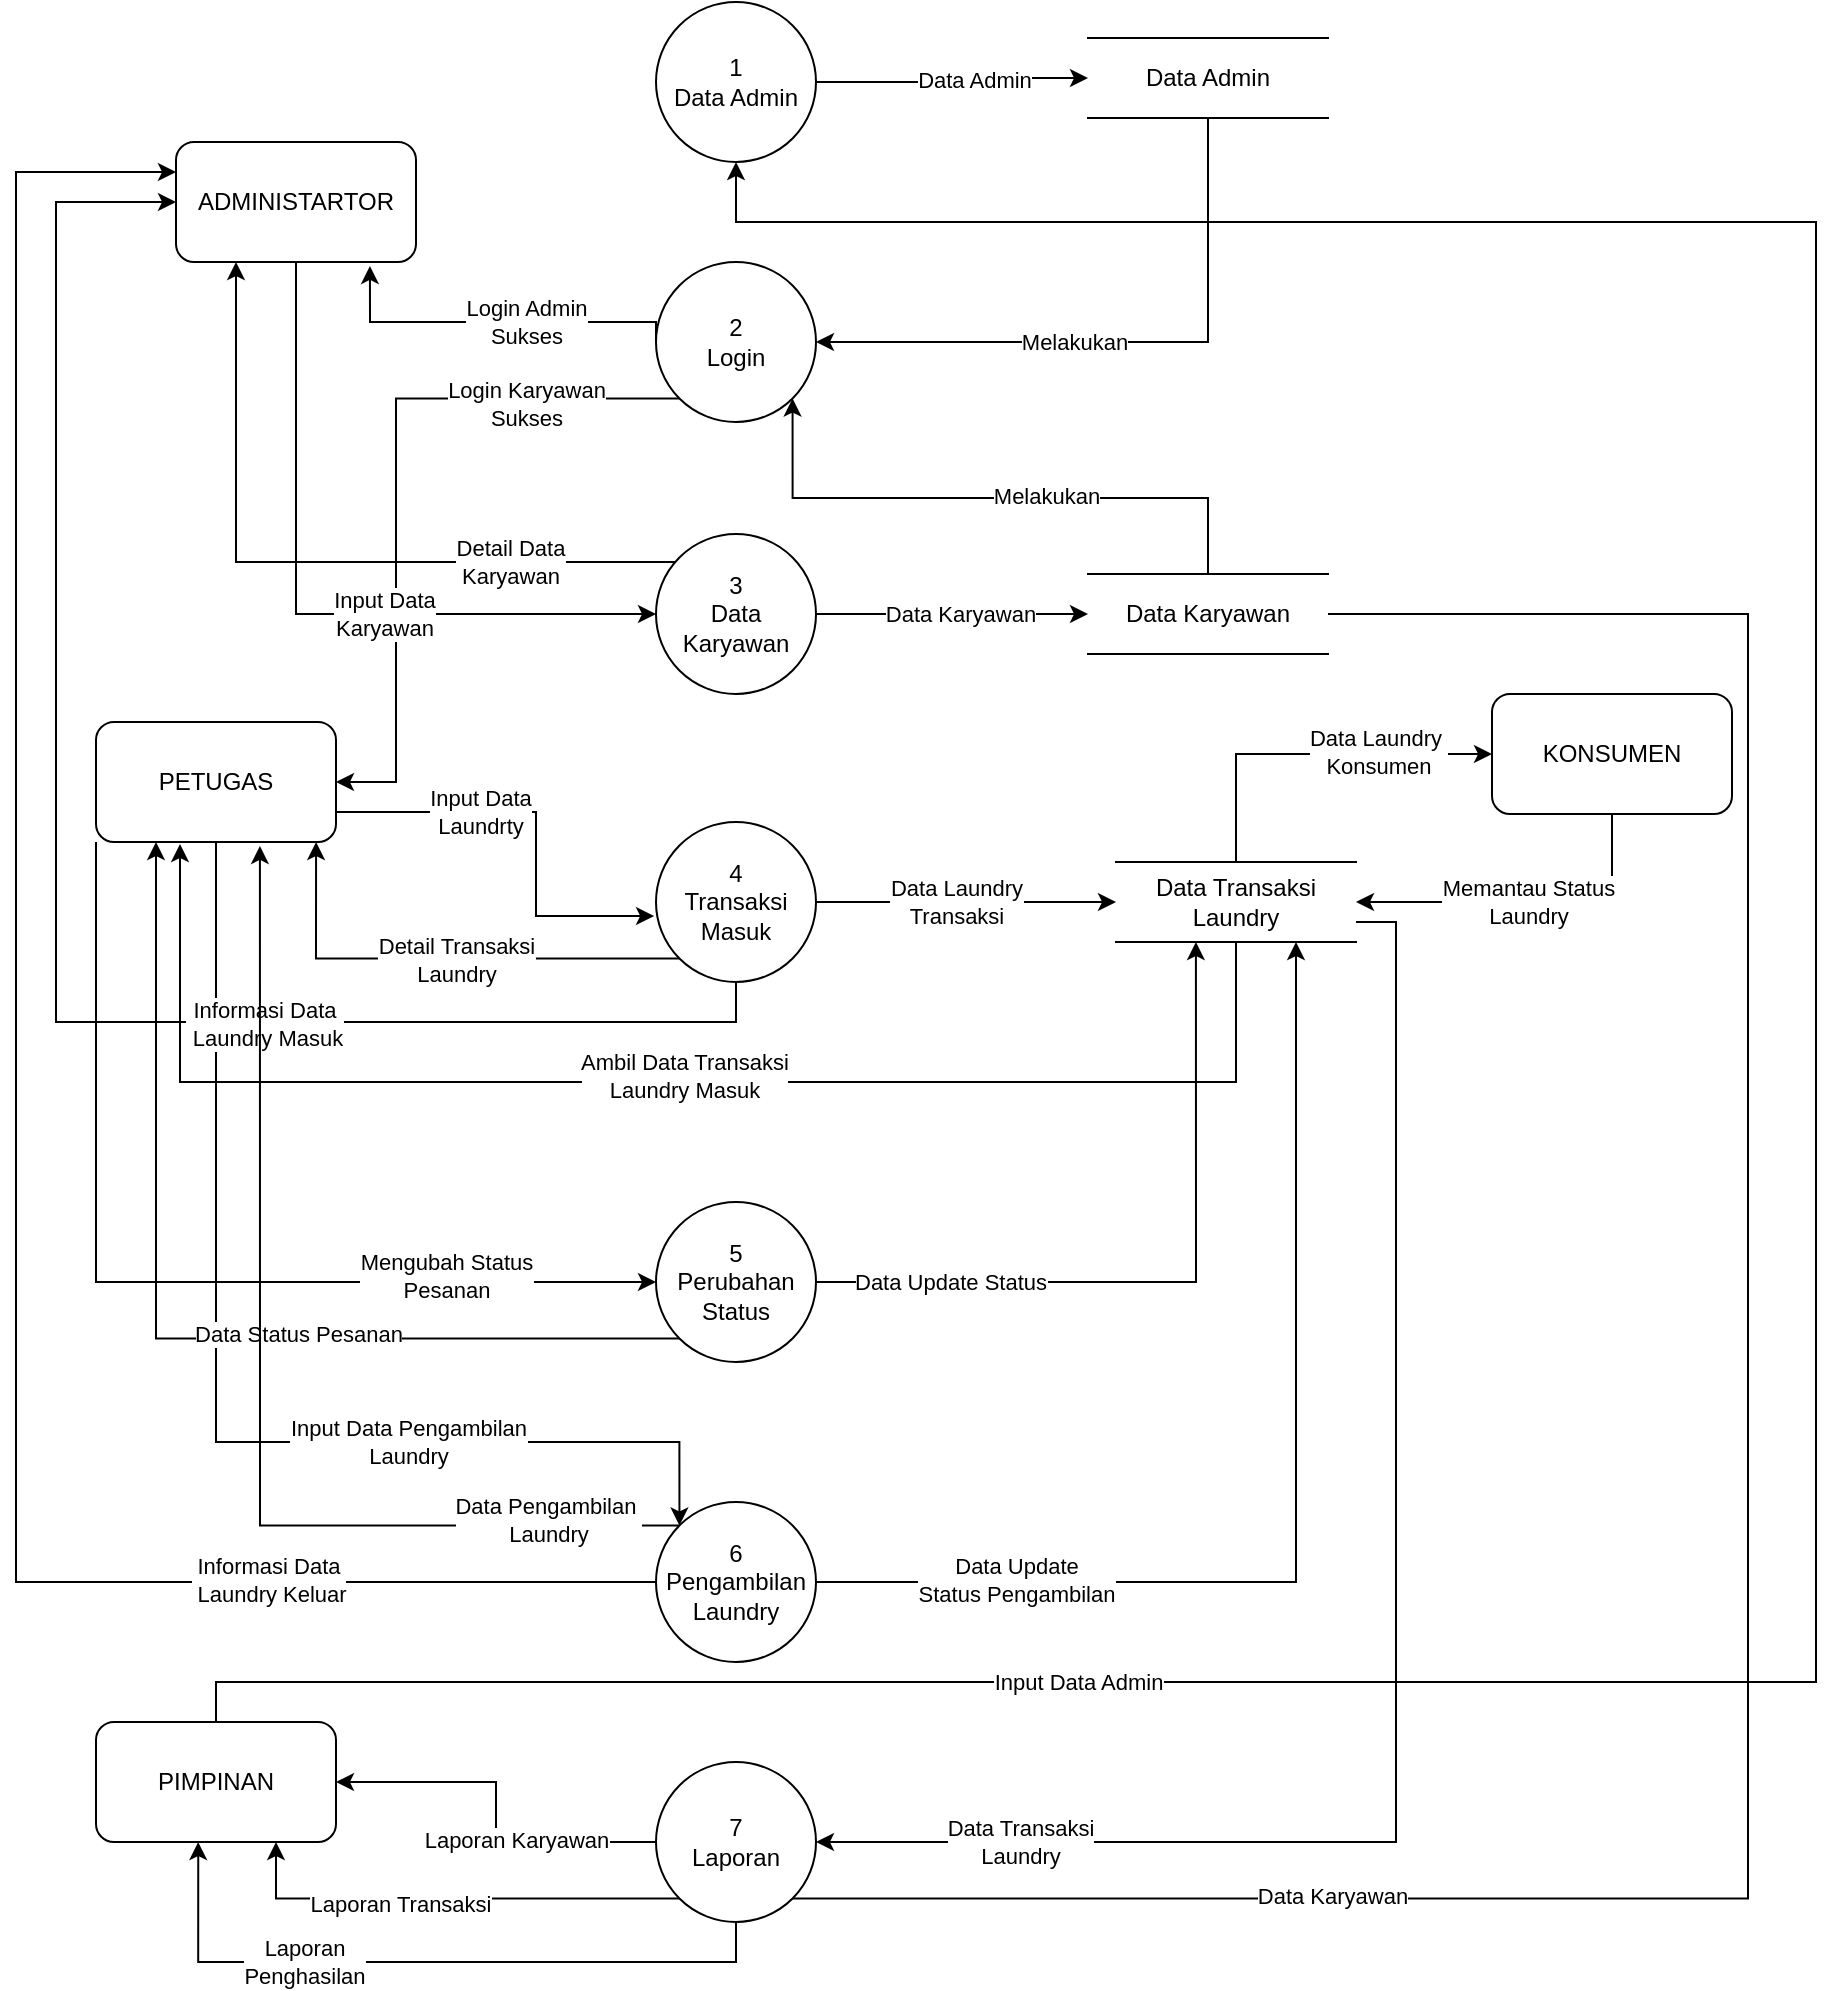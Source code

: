<mxfile version="21.0.2" type="github" pages="4">
  <diagram name="Page-1" id="c7558073-3199-34d8-9f00-42111426c3f3">
    <mxGraphModel dx="1257" dy="743" grid="1" gridSize="10" guides="1" tooltips="1" connect="1" arrows="1" fold="1" page="1" pageScale="1" pageWidth="826" pageHeight="1169" background="none" math="0" shadow="0">
      <root>
        <mxCell id="0" />
        <mxCell id="1" parent="0" />
        <mxCell id="FXenyZdL3_Z6IPaVlAPw-100" style="edgeStyle=orthogonalEdgeStyle;rounded=0;orthogonalLoop=1;jettySize=auto;html=1;exitX=1;exitY=0.5;exitDx=0;exitDy=0;entryX=0;entryY=0.5;entryDx=0;entryDy=0;" parent="1" source="FXenyZdL3_Z6IPaVlAPw-96" target="FXenyZdL3_Z6IPaVlAPw-98" edge="1">
          <mxGeometry relative="1" as="geometry" />
        </mxCell>
        <mxCell id="FXenyZdL3_Z6IPaVlAPw-101" value="Data Admin" style="edgeLabel;html=1;align=center;verticalAlign=middle;resizable=0;points=[];" parent="FXenyZdL3_Z6IPaVlAPw-100" vertex="1" connectable="0">
          <mxGeometry x="0.169" y="-1" relative="1" as="geometry">
            <mxPoint as="offset" />
          </mxGeometry>
        </mxCell>
        <mxCell id="FXenyZdL3_Z6IPaVlAPw-96" value="1&lt;br&gt;Data Admin" style="ellipse;whiteSpace=wrap;html=1;aspect=fixed;" parent="1" vertex="1">
          <mxGeometry x="390" y="80" width="80" height="80" as="geometry" />
        </mxCell>
        <mxCell id="FXenyZdL3_Z6IPaVlAPw-102" style="edgeStyle=orthogonalEdgeStyle;rounded=0;orthogonalLoop=1;jettySize=auto;html=1;exitX=0.5;exitY=1;exitDx=0;exitDy=0;entryX=1;entryY=0.5;entryDx=0;entryDy=0;" parent="1" source="FXenyZdL3_Z6IPaVlAPw-98" target="FXenyZdL3_Z6IPaVlAPw-99" edge="1">
          <mxGeometry relative="1" as="geometry" />
        </mxCell>
        <mxCell id="FXenyZdL3_Z6IPaVlAPw-103" value="Melakukan" style="edgeLabel;html=1;align=center;verticalAlign=middle;resizable=0;points=[];" parent="FXenyZdL3_Z6IPaVlAPw-102" vertex="1" connectable="0">
          <mxGeometry x="0.166" relative="1" as="geometry">
            <mxPoint as="offset" />
          </mxGeometry>
        </mxCell>
        <mxCell id="FXenyZdL3_Z6IPaVlAPw-98" value="Data Admin" style="shape=partialRectangle;whiteSpace=wrap;html=1;left=0;right=0;fillColor=none;" parent="1" vertex="1">
          <mxGeometry x="606" y="98" width="120" height="40" as="geometry" />
        </mxCell>
        <mxCell id="FXenyZdL3_Z6IPaVlAPw-106" style="edgeStyle=orthogonalEdgeStyle;rounded=0;orthogonalLoop=1;jettySize=auto;html=1;exitX=0;exitY=0.5;exitDx=0;exitDy=0;entryX=0.808;entryY=1.033;entryDx=0;entryDy=0;entryPerimeter=0;" parent="1" source="FXenyZdL3_Z6IPaVlAPw-99" target="FXenyZdL3_Z6IPaVlAPw-104" edge="1">
          <mxGeometry relative="1" as="geometry">
            <Array as="points">
              <mxPoint x="390" y="240" />
              <mxPoint x="247" y="240" />
            </Array>
          </mxGeometry>
        </mxCell>
        <mxCell id="FXenyZdL3_Z6IPaVlAPw-107" value="Login Admin &lt;br&gt;Sukses" style="edgeLabel;html=1;align=center;verticalAlign=middle;resizable=0;points=[];" parent="FXenyZdL3_Z6IPaVlAPw-106" vertex="1" connectable="0">
          <mxGeometry x="0.045" y="-3" relative="1" as="geometry">
            <mxPoint x="19" y="3" as="offset" />
          </mxGeometry>
        </mxCell>
        <mxCell id="FXenyZdL3_Z6IPaVlAPw-120" style="edgeStyle=orthogonalEdgeStyle;rounded=0;orthogonalLoop=1;jettySize=auto;html=1;exitX=0;exitY=1;exitDx=0;exitDy=0;entryX=1;entryY=0.5;entryDx=0;entryDy=0;" parent="1" source="FXenyZdL3_Z6IPaVlAPw-99" target="FXenyZdL3_Z6IPaVlAPw-119" edge="1">
          <mxGeometry relative="1" as="geometry">
            <Array as="points">
              <mxPoint x="260" y="278" />
              <mxPoint x="260" y="470" />
            </Array>
          </mxGeometry>
        </mxCell>
        <mxCell id="FXenyZdL3_Z6IPaVlAPw-121" value="Login Karyawan &lt;br&gt;Sukses" style="edgeLabel;html=1;align=center;verticalAlign=middle;resizable=0;points=[];" parent="FXenyZdL3_Z6IPaVlAPw-120" vertex="1" connectable="0">
          <mxGeometry x="-0.575" y="2" relative="1" as="geometry">
            <mxPoint as="offset" />
          </mxGeometry>
        </mxCell>
        <mxCell id="FXenyZdL3_Z6IPaVlAPw-99" value="2&lt;br&gt;Login" style="ellipse;whiteSpace=wrap;html=1;aspect=fixed;" parent="1" vertex="1">
          <mxGeometry x="390" y="210" width="80" height="80" as="geometry" />
        </mxCell>
        <mxCell id="FXenyZdL3_Z6IPaVlAPw-109" style="edgeStyle=orthogonalEdgeStyle;rounded=0;orthogonalLoop=1;jettySize=auto;html=1;exitX=0.5;exitY=1;exitDx=0;exitDy=0;entryX=0;entryY=0.5;entryDx=0;entryDy=0;" parent="1" source="FXenyZdL3_Z6IPaVlAPw-104" target="FXenyZdL3_Z6IPaVlAPw-108" edge="1">
          <mxGeometry relative="1" as="geometry" />
        </mxCell>
        <mxCell id="FXenyZdL3_Z6IPaVlAPw-110" value="Input Data &lt;br&gt;Karyawan" style="edgeLabel;html=1;align=center;verticalAlign=middle;resizable=0;points=[];" parent="FXenyZdL3_Z6IPaVlAPw-109" vertex="1" connectable="0">
          <mxGeometry x="0.638" y="-1" relative="1" as="geometry">
            <mxPoint x="-72" y="-1" as="offset" />
          </mxGeometry>
        </mxCell>
        <mxCell id="FXenyZdL3_Z6IPaVlAPw-111" style="edgeStyle=orthogonalEdgeStyle;rounded=0;orthogonalLoop=1;jettySize=auto;html=1;exitX=0.25;exitY=1;exitDx=0;exitDy=0;entryX=0;entryY=0;entryDx=0;entryDy=0;startArrow=classic;startFill=1;endArrow=none;endFill=0;" parent="1" source="FXenyZdL3_Z6IPaVlAPw-104" target="FXenyZdL3_Z6IPaVlAPw-108" edge="1">
          <mxGeometry relative="1" as="geometry">
            <Array as="points">
              <mxPoint x="180" y="360" />
              <mxPoint x="402" y="360" />
            </Array>
          </mxGeometry>
        </mxCell>
        <mxCell id="FXenyZdL3_Z6IPaVlAPw-112" value="Detail Data &lt;br&gt;Karyawan" style="edgeLabel;html=1;align=center;verticalAlign=middle;resizable=0;points=[];" parent="FXenyZdL3_Z6IPaVlAPw-111" vertex="1" connectable="0">
          <mxGeometry x="0.402" relative="1" as="geometry">
            <mxPoint x="25" as="offset" />
          </mxGeometry>
        </mxCell>
        <mxCell id="FXenyZdL3_Z6IPaVlAPw-104" value="ADMINISTARTOR" style="rounded=1;whiteSpace=wrap;html=1;" parent="1" vertex="1">
          <mxGeometry x="150" y="150" width="120" height="60" as="geometry" />
        </mxCell>
        <mxCell id="FXenyZdL3_Z6IPaVlAPw-114" style="edgeStyle=orthogonalEdgeStyle;rounded=0;orthogonalLoop=1;jettySize=auto;html=1;exitX=1;exitY=0.5;exitDx=0;exitDy=0;entryX=0;entryY=0.5;entryDx=0;entryDy=0;" parent="1" source="FXenyZdL3_Z6IPaVlAPw-108" target="FXenyZdL3_Z6IPaVlAPw-113" edge="1">
          <mxGeometry relative="1" as="geometry" />
        </mxCell>
        <mxCell id="FXenyZdL3_Z6IPaVlAPw-116" value="Data Karyawan" style="edgeLabel;html=1;align=center;verticalAlign=middle;resizable=0;points=[];" parent="FXenyZdL3_Z6IPaVlAPw-114" vertex="1" connectable="0">
          <mxGeometry x="-0.277" y="1" relative="1" as="geometry">
            <mxPoint x="23" y="1" as="offset" />
          </mxGeometry>
        </mxCell>
        <mxCell id="FXenyZdL3_Z6IPaVlAPw-108" value="3&lt;br&gt;Data Karyawan" style="ellipse;whiteSpace=wrap;html=1;aspect=fixed;" parent="1" vertex="1">
          <mxGeometry x="390" y="346" width="80" height="80" as="geometry" />
        </mxCell>
        <mxCell id="FXenyZdL3_Z6IPaVlAPw-117" style="edgeStyle=orthogonalEdgeStyle;rounded=0;orthogonalLoop=1;jettySize=auto;html=1;exitX=0.5;exitY=0;exitDx=0;exitDy=0;entryX=1;entryY=1;entryDx=0;entryDy=0;" parent="1" source="FXenyZdL3_Z6IPaVlAPw-113" target="FXenyZdL3_Z6IPaVlAPw-99" edge="1">
          <mxGeometry relative="1" as="geometry" />
        </mxCell>
        <mxCell id="FXenyZdL3_Z6IPaVlAPw-118" value="Melakukan" style="edgeLabel;html=1;align=center;verticalAlign=middle;resizable=0;points=[];" parent="FXenyZdL3_Z6IPaVlAPw-117" vertex="1" connectable="0">
          <mxGeometry x="-0.192" y="-1" relative="1" as="geometry">
            <mxPoint as="offset" />
          </mxGeometry>
        </mxCell>
        <mxCell id="FXenyZdL3_Z6IPaVlAPw-162" style="edgeStyle=orthogonalEdgeStyle;rounded=0;orthogonalLoop=1;jettySize=auto;html=1;exitX=1;exitY=0.5;exitDx=0;exitDy=0;entryX=1;entryY=1;entryDx=0;entryDy=0;" parent="1" source="FXenyZdL3_Z6IPaVlAPw-113" edge="1">
          <mxGeometry relative="1" as="geometry">
            <mxPoint x="702" y="386" as="sourcePoint" />
            <mxPoint x="434.284" y="1028.284" as="targetPoint" />
            <Array as="points">
              <mxPoint x="936" y="386" />
              <mxPoint x="936" y="1028" />
            </Array>
          </mxGeometry>
        </mxCell>
        <mxCell id="FXenyZdL3_Z6IPaVlAPw-163" value="Data Karyawan" style="edgeLabel;html=1;align=center;verticalAlign=middle;resizable=0;points=[];" parent="FXenyZdL3_Z6IPaVlAPw-162" vertex="1" connectable="0">
          <mxGeometry x="0.569" y="-2" relative="1" as="geometry">
            <mxPoint x="1" as="offset" />
          </mxGeometry>
        </mxCell>
        <mxCell id="FXenyZdL3_Z6IPaVlAPw-113" value="Data Karyawan" style="shape=partialRectangle;whiteSpace=wrap;html=1;left=0;right=0;fillColor=none;" parent="1" vertex="1">
          <mxGeometry x="606" y="366" width="120" height="40" as="geometry" />
        </mxCell>
        <mxCell id="FXenyZdL3_Z6IPaVlAPw-123" style="edgeStyle=orthogonalEdgeStyle;rounded=0;orthogonalLoop=1;jettySize=auto;html=1;exitX=1;exitY=0.75;exitDx=0;exitDy=0;entryX=-0.012;entryY=0.588;entryDx=0;entryDy=0;entryPerimeter=0;" parent="1" source="FXenyZdL3_Z6IPaVlAPw-119" target="FXenyZdL3_Z6IPaVlAPw-122" edge="1">
          <mxGeometry relative="1" as="geometry">
            <Array as="points">
              <mxPoint x="330" y="485" />
              <mxPoint x="330" y="537" />
            </Array>
          </mxGeometry>
        </mxCell>
        <mxCell id="FXenyZdL3_Z6IPaVlAPw-124" value="Input Data &lt;br&gt;Laundrty" style="edgeLabel;html=1;align=center;verticalAlign=middle;resizable=0;points=[];" parent="FXenyZdL3_Z6IPaVlAPw-123" vertex="1" connectable="0">
          <mxGeometry x="-0.318" relative="1" as="geometry">
            <mxPoint as="offset" />
          </mxGeometry>
        </mxCell>
        <mxCell id="FXenyZdL3_Z6IPaVlAPw-135" style="edgeStyle=orthogonalEdgeStyle;rounded=0;orthogonalLoop=1;jettySize=auto;html=1;exitX=0;exitY=1;exitDx=0;exitDy=0;entryX=0;entryY=0.5;entryDx=0;entryDy=0;" parent="1" source="FXenyZdL3_Z6IPaVlAPw-119" target="FXenyZdL3_Z6IPaVlAPw-134" edge="1">
          <mxGeometry relative="1" as="geometry" />
        </mxCell>
        <mxCell id="FXenyZdL3_Z6IPaVlAPw-136" value="Mengubah Status &lt;br&gt;Pesanan" style="edgeLabel;html=1;align=center;verticalAlign=middle;resizable=0;points=[];" parent="FXenyZdL3_Z6IPaVlAPw-135" vertex="1" connectable="0">
          <mxGeometry x="0.58" y="3" relative="1" as="geometry">
            <mxPoint as="offset" />
          </mxGeometry>
        </mxCell>
        <mxCell id="FXenyZdL3_Z6IPaVlAPw-144" style="edgeStyle=orthogonalEdgeStyle;rounded=0;orthogonalLoop=1;jettySize=auto;html=1;exitX=0.5;exitY=1;exitDx=0;exitDy=0;entryX=0;entryY=0;entryDx=0;entryDy=0;" parent="1" source="FXenyZdL3_Z6IPaVlAPw-119" target="FXenyZdL3_Z6IPaVlAPw-141" edge="1">
          <mxGeometry relative="1" as="geometry">
            <Array as="points">
              <mxPoint x="170" y="800" />
              <mxPoint x="402" y="800" />
            </Array>
          </mxGeometry>
        </mxCell>
        <mxCell id="FXenyZdL3_Z6IPaVlAPw-145" value="Input Data Pengambilan&lt;br&gt;Laundry" style="edgeLabel;html=1;align=center;verticalAlign=middle;resizable=0;points=[];" parent="FXenyZdL3_Z6IPaVlAPw-144" vertex="1" connectable="0">
          <mxGeometry x="0.381" relative="1" as="geometry">
            <mxPoint as="offset" />
          </mxGeometry>
        </mxCell>
        <mxCell id="FXenyZdL3_Z6IPaVlAPw-119" value="PETUGAS" style="rounded=1;whiteSpace=wrap;html=1;" parent="1" vertex="1">
          <mxGeometry x="110" y="440" width="120" height="60" as="geometry" />
        </mxCell>
        <mxCell id="FXenyZdL3_Z6IPaVlAPw-125" style="edgeStyle=orthogonalEdgeStyle;rounded=0;orthogonalLoop=1;jettySize=auto;html=1;exitX=0;exitY=1;exitDx=0;exitDy=0;entryX=0.917;entryY=1;entryDx=0;entryDy=0;entryPerimeter=0;" parent="1" source="FXenyZdL3_Z6IPaVlAPw-122" target="FXenyZdL3_Z6IPaVlAPw-119" edge="1">
          <mxGeometry relative="1" as="geometry" />
        </mxCell>
        <mxCell id="FXenyZdL3_Z6IPaVlAPw-126" value="Detail Transaksi &lt;br&gt;Laundry" style="edgeLabel;html=1;align=center;verticalAlign=middle;resizable=0;points=[];" parent="FXenyZdL3_Z6IPaVlAPw-125" vertex="1" connectable="0">
          <mxGeometry x="0.347" relative="1" as="geometry">
            <mxPoint x="50" as="offset" />
          </mxGeometry>
        </mxCell>
        <mxCell id="FXenyZdL3_Z6IPaVlAPw-127" style="edgeStyle=orthogonalEdgeStyle;rounded=0;orthogonalLoop=1;jettySize=auto;html=1;exitX=0.5;exitY=1;exitDx=0;exitDy=0;entryX=0;entryY=0.5;entryDx=0;entryDy=0;" parent="1" source="FXenyZdL3_Z6IPaVlAPw-122" target="FXenyZdL3_Z6IPaVlAPw-104" edge="1">
          <mxGeometry relative="1" as="geometry">
            <Array as="points">
              <mxPoint x="430" y="590" />
              <mxPoint x="90" y="590" />
              <mxPoint x="90" y="180" />
            </Array>
          </mxGeometry>
        </mxCell>
        <mxCell id="FXenyZdL3_Z6IPaVlAPw-128" value="Informasi Data&lt;br&gt;&amp;nbsp;Laundry Masuk" style="edgeLabel;html=1;align=center;verticalAlign=middle;resizable=0;points=[];" parent="FXenyZdL3_Z6IPaVlAPw-127" vertex="1" connectable="0">
          <mxGeometry x="-0.383" y="1" relative="1" as="geometry">
            <mxPoint as="offset" />
          </mxGeometry>
        </mxCell>
        <mxCell id="FXenyZdL3_Z6IPaVlAPw-130" style="edgeStyle=orthogonalEdgeStyle;rounded=0;orthogonalLoop=1;jettySize=auto;html=1;exitX=1;exitY=0.5;exitDx=0;exitDy=0;" parent="1" source="FXenyZdL3_Z6IPaVlAPw-122" target="FXenyZdL3_Z6IPaVlAPw-129" edge="1">
          <mxGeometry relative="1" as="geometry" />
        </mxCell>
        <mxCell id="FXenyZdL3_Z6IPaVlAPw-131" value="Data Laundry &lt;br&gt;Transaksi" style="edgeLabel;html=1;align=center;verticalAlign=middle;resizable=0;points=[];" parent="FXenyZdL3_Z6IPaVlAPw-130" vertex="1" connectable="0">
          <mxGeometry x="0.169" y="-2" relative="1" as="geometry">
            <mxPoint x="-18" y="-2" as="offset" />
          </mxGeometry>
        </mxCell>
        <mxCell id="FXenyZdL3_Z6IPaVlAPw-122" value="4&lt;br&gt;Transaksi Masuk" style="ellipse;whiteSpace=wrap;html=1;aspect=fixed;" parent="1" vertex="1">
          <mxGeometry x="390" y="490" width="80" height="80" as="geometry" />
        </mxCell>
        <mxCell id="FXenyZdL3_Z6IPaVlAPw-132" style="edgeStyle=orthogonalEdgeStyle;rounded=0;orthogonalLoop=1;jettySize=auto;html=1;exitX=0.5;exitY=1;exitDx=0;exitDy=0;entryX=0.35;entryY=1.017;entryDx=0;entryDy=0;entryPerimeter=0;" parent="1" source="FXenyZdL3_Z6IPaVlAPw-129" target="FXenyZdL3_Z6IPaVlAPw-119" edge="1">
          <mxGeometry relative="1" as="geometry">
            <Array as="points">
              <mxPoint x="680" y="620" />
              <mxPoint x="152" y="620" />
            </Array>
          </mxGeometry>
        </mxCell>
        <mxCell id="FXenyZdL3_Z6IPaVlAPw-133" value="Ambil Data Transaksi &lt;br&gt;Laundry Masuk" style="edgeLabel;html=1;align=center;verticalAlign=middle;resizable=0;points=[];" parent="FXenyZdL3_Z6IPaVlAPw-132" vertex="1" connectable="0">
          <mxGeometry x="-0.035" y="-3" relative="1" as="geometry">
            <mxPoint as="offset" />
          </mxGeometry>
        </mxCell>
        <mxCell id="FXenyZdL3_Z6IPaVlAPw-154" style="edgeStyle=orthogonalEdgeStyle;rounded=0;orthogonalLoop=1;jettySize=auto;html=1;exitX=0.5;exitY=0;exitDx=0;exitDy=0;entryX=0;entryY=0.5;entryDx=0;entryDy=0;" parent="1" source="FXenyZdL3_Z6IPaVlAPw-129" target="FXenyZdL3_Z6IPaVlAPw-150" edge="1">
          <mxGeometry relative="1" as="geometry" />
        </mxCell>
        <mxCell id="FXenyZdL3_Z6IPaVlAPw-155" value="Data Laundry&amp;nbsp;&lt;br&gt;Konsumen" style="edgeLabel;html=1;align=center;verticalAlign=middle;resizable=0;points=[];" parent="FXenyZdL3_Z6IPaVlAPw-154" vertex="1" connectable="0">
          <mxGeometry x="0.374" y="1" relative="1" as="geometry">
            <mxPoint as="offset" />
          </mxGeometry>
        </mxCell>
        <mxCell id="FXenyZdL3_Z6IPaVlAPw-160" style="edgeStyle=orthogonalEdgeStyle;rounded=0;orthogonalLoop=1;jettySize=auto;html=1;exitX=1;exitY=0.75;exitDx=0;exitDy=0;entryX=1;entryY=0.5;entryDx=0;entryDy=0;" parent="1" source="FXenyZdL3_Z6IPaVlAPw-129" target="FXenyZdL3_Z6IPaVlAPw-159" edge="1">
          <mxGeometry relative="1" as="geometry" />
        </mxCell>
        <mxCell id="FXenyZdL3_Z6IPaVlAPw-161" value="Data Transaksi&lt;br&gt;Laundry" style="edgeLabel;html=1;align=center;verticalAlign=middle;resizable=0;points=[];" parent="FXenyZdL3_Z6IPaVlAPw-160" vertex="1" connectable="0">
          <mxGeometry x="0.735" relative="1" as="geometry">
            <mxPoint as="offset" />
          </mxGeometry>
        </mxCell>
        <mxCell id="FXenyZdL3_Z6IPaVlAPw-129" value="Data Transaksi Laundry" style="shape=partialRectangle;whiteSpace=wrap;html=1;left=0;right=0;fillColor=none;" parent="1" vertex="1">
          <mxGeometry x="620" y="510" width="120" height="40" as="geometry" />
        </mxCell>
        <mxCell id="FXenyZdL3_Z6IPaVlAPw-137" style="edgeStyle=orthogonalEdgeStyle;rounded=0;orthogonalLoop=1;jettySize=auto;html=1;exitX=1;exitY=0.5;exitDx=0;exitDy=0;entryX=0.333;entryY=1;entryDx=0;entryDy=0;entryPerimeter=0;" parent="1" source="FXenyZdL3_Z6IPaVlAPw-134" target="FXenyZdL3_Z6IPaVlAPw-129" edge="1">
          <mxGeometry relative="1" as="geometry" />
        </mxCell>
        <mxCell id="FXenyZdL3_Z6IPaVlAPw-138" value="Data Update Status" style="edgeLabel;html=1;align=center;verticalAlign=middle;resizable=0;points=[];" parent="FXenyZdL3_Z6IPaVlAPw-137" vertex="1" connectable="0">
          <mxGeometry x="-0.628" relative="1" as="geometry">
            <mxPoint as="offset" />
          </mxGeometry>
        </mxCell>
        <mxCell id="FXenyZdL3_Z6IPaVlAPw-139" style="edgeStyle=orthogonalEdgeStyle;rounded=0;orthogonalLoop=1;jettySize=auto;html=1;exitX=0;exitY=1;exitDx=0;exitDy=0;entryX=0.25;entryY=1;entryDx=0;entryDy=0;" parent="1" source="FXenyZdL3_Z6IPaVlAPw-134" target="FXenyZdL3_Z6IPaVlAPw-119" edge="1">
          <mxGeometry relative="1" as="geometry" />
        </mxCell>
        <mxCell id="FXenyZdL3_Z6IPaVlAPw-140" value="Data Status Pesanan" style="edgeLabel;html=1;align=center;verticalAlign=middle;resizable=0;points=[];" parent="FXenyZdL3_Z6IPaVlAPw-139" vertex="1" connectable="0">
          <mxGeometry x="-0.252" y="-3" relative="1" as="geometry">
            <mxPoint as="offset" />
          </mxGeometry>
        </mxCell>
        <mxCell id="FXenyZdL3_Z6IPaVlAPw-134" value="5&lt;br&gt;Perubahan Status" style="ellipse;whiteSpace=wrap;html=1;aspect=fixed;" parent="1" vertex="1">
          <mxGeometry x="390" y="680" width="80" height="80" as="geometry" />
        </mxCell>
        <mxCell id="FXenyZdL3_Z6IPaVlAPw-142" style="edgeStyle=orthogonalEdgeStyle;rounded=0;orthogonalLoop=1;jettySize=auto;html=1;exitX=0;exitY=0.5;exitDx=0;exitDy=0;entryX=0;entryY=0.25;entryDx=0;entryDy=0;" parent="1" source="FXenyZdL3_Z6IPaVlAPw-141" target="FXenyZdL3_Z6IPaVlAPw-104" edge="1">
          <mxGeometry relative="1" as="geometry">
            <Array as="points">
              <mxPoint x="70" y="870" />
              <mxPoint x="70" y="165" />
            </Array>
          </mxGeometry>
        </mxCell>
        <mxCell id="FXenyZdL3_Z6IPaVlAPw-143" value="Informasi Data&lt;br style=&quot;border-color: var(--border-color);&quot;&gt;&amp;nbsp;Laundry Keluar" style="edgeLabel;html=1;align=center;verticalAlign=middle;resizable=0;points=[];" parent="FXenyZdL3_Z6IPaVlAPw-142" vertex="1" connectable="0">
          <mxGeometry x="-0.649" y="-1" relative="1" as="geometry">
            <mxPoint as="offset" />
          </mxGeometry>
        </mxCell>
        <mxCell id="FXenyZdL3_Z6IPaVlAPw-146" style="edgeStyle=orthogonalEdgeStyle;rounded=0;orthogonalLoop=1;jettySize=auto;html=1;exitX=0;exitY=0;exitDx=0;exitDy=0;entryX=0.683;entryY=1.033;entryDx=0;entryDy=0;entryPerimeter=0;" parent="1" source="FXenyZdL3_Z6IPaVlAPw-141" target="FXenyZdL3_Z6IPaVlAPw-119" edge="1">
          <mxGeometry relative="1" as="geometry" />
        </mxCell>
        <mxCell id="FXenyZdL3_Z6IPaVlAPw-147" value="Data Pengambilan&amp;nbsp;&lt;br&gt;Laundry" style="edgeLabel;html=1;align=center;verticalAlign=middle;resizable=0;points=[];" parent="FXenyZdL3_Z6IPaVlAPw-146" vertex="1" connectable="0">
          <mxGeometry x="-0.761" y="-3" relative="1" as="geometry">
            <mxPoint as="offset" />
          </mxGeometry>
        </mxCell>
        <mxCell id="FXenyZdL3_Z6IPaVlAPw-148" style="edgeStyle=orthogonalEdgeStyle;rounded=0;orthogonalLoop=1;jettySize=auto;html=1;exitX=1;exitY=0.5;exitDx=0;exitDy=0;entryX=0.75;entryY=1;entryDx=0;entryDy=0;" parent="1" source="FXenyZdL3_Z6IPaVlAPw-141" target="FXenyZdL3_Z6IPaVlAPw-129" edge="1">
          <mxGeometry relative="1" as="geometry" />
        </mxCell>
        <mxCell id="FXenyZdL3_Z6IPaVlAPw-149" value="Data Update &lt;br&gt;Status Pengambilan" style="edgeLabel;html=1;align=center;verticalAlign=middle;resizable=0;points=[];" parent="FXenyZdL3_Z6IPaVlAPw-148" vertex="1" connectable="0">
          <mxGeometry x="-0.643" y="1" relative="1" as="geometry">
            <mxPoint as="offset" />
          </mxGeometry>
        </mxCell>
        <mxCell id="FXenyZdL3_Z6IPaVlAPw-141" value="6&lt;br&gt;Pengambilan Laundry" style="ellipse;whiteSpace=wrap;html=1;aspect=fixed;" parent="1" vertex="1">
          <mxGeometry x="390" y="830" width="80" height="80" as="geometry" />
        </mxCell>
        <mxCell id="FXenyZdL3_Z6IPaVlAPw-151" style="edgeStyle=orthogonalEdgeStyle;rounded=0;orthogonalLoop=1;jettySize=auto;html=1;exitX=0.5;exitY=1;exitDx=0;exitDy=0;entryX=1;entryY=0.5;entryDx=0;entryDy=0;" parent="1" source="FXenyZdL3_Z6IPaVlAPw-150" target="FXenyZdL3_Z6IPaVlAPw-129" edge="1">
          <mxGeometry relative="1" as="geometry" />
        </mxCell>
        <mxCell id="FXenyZdL3_Z6IPaVlAPw-152" value="Memantau Status &lt;br&gt;Laundry" style="edgeLabel;html=1;align=center;verticalAlign=middle;resizable=0;points=[];" parent="FXenyZdL3_Z6IPaVlAPw-151" vertex="1" connectable="0">
          <mxGeometry x="0.601" y="2" relative="1" as="geometry">
            <mxPoint x="51" y="-2" as="offset" />
          </mxGeometry>
        </mxCell>
        <mxCell id="FXenyZdL3_Z6IPaVlAPw-150" value="KONSUMEN" style="rounded=1;whiteSpace=wrap;html=1;" parent="1" vertex="1">
          <mxGeometry x="808" y="426" width="120" height="60" as="geometry" />
        </mxCell>
        <mxCell id="FXenyZdL3_Z6IPaVlAPw-157" style="edgeStyle=orthogonalEdgeStyle;rounded=0;orthogonalLoop=1;jettySize=auto;html=1;exitX=0.5;exitY=0;exitDx=0;exitDy=0;entryX=0.5;entryY=1;entryDx=0;entryDy=0;" parent="1" source="FXenyZdL3_Z6IPaVlAPw-156" target="FXenyZdL3_Z6IPaVlAPw-96" edge="1">
          <mxGeometry relative="1" as="geometry">
            <Array as="points">
              <mxPoint x="170" y="920" />
              <mxPoint x="970" y="920" />
              <mxPoint x="970" y="190" />
              <mxPoint x="430" y="190" />
            </Array>
          </mxGeometry>
        </mxCell>
        <mxCell id="FXenyZdL3_Z6IPaVlAPw-158" value="Input Data Admin" style="edgeLabel;html=1;align=center;verticalAlign=middle;resizable=0;points=[];" parent="FXenyZdL3_Z6IPaVlAPw-157" vertex="1" connectable="0">
          <mxGeometry x="-0.576" relative="1" as="geometry">
            <mxPoint x="1" as="offset" />
          </mxGeometry>
        </mxCell>
        <mxCell id="FXenyZdL3_Z6IPaVlAPw-156" value="PIMPINAN" style="rounded=1;whiteSpace=wrap;html=1;" parent="1" vertex="1">
          <mxGeometry x="110" y="940" width="120" height="60" as="geometry" />
        </mxCell>
        <mxCell id="FXenyZdL3_Z6IPaVlAPw-164" style="edgeStyle=orthogonalEdgeStyle;rounded=0;orthogonalLoop=1;jettySize=auto;html=1;exitX=0;exitY=0.5;exitDx=0;exitDy=0;entryX=1;entryY=0.5;entryDx=0;entryDy=0;" parent="1" source="FXenyZdL3_Z6IPaVlAPw-159" target="FXenyZdL3_Z6IPaVlAPw-156" edge="1">
          <mxGeometry relative="1" as="geometry" />
        </mxCell>
        <mxCell id="FXenyZdL3_Z6IPaVlAPw-165" value="Laporan Karyawan" style="edgeLabel;html=1;align=center;verticalAlign=middle;resizable=0;points=[];" parent="FXenyZdL3_Z6IPaVlAPw-164" vertex="1" connectable="0">
          <mxGeometry x="-0.265" y="-1" relative="1" as="geometry">
            <mxPoint as="offset" />
          </mxGeometry>
        </mxCell>
        <mxCell id="FXenyZdL3_Z6IPaVlAPw-166" style="edgeStyle=orthogonalEdgeStyle;rounded=0;orthogonalLoop=1;jettySize=auto;html=1;exitX=0;exitY=1;exitDx=0;exitDy=0;entryX=0.75;entryY=1;entryDx=0;entryDy=0;" parent="1" source="FXenyZdL3_Z6IPaVlAPw-159" target="FXenyZdL3_Z6IPaVlAPw-156" edge="1">
          <mxGeometry relative="1" as="geometry" />
        </mxCell>
        <mxCell id="FXenyZdL3_Z6IPaVlAPw-167" value="Laporan Transaksi" style="edgeLabel;html=1;align=center;verticalAlign=middle;resizable=0;points=[];" parent="FXenyZdL3_Z6IPaVlAPw-166" vertex="1" connectable="0">
          <mxGeometry x="0.216" y="2" relative="1" as="geometry">
            <mxPoint as="offset" />
          </mxGeometry>
        </mxCell>
        <mxCell id="FXenyZdL3_Z6IPaVlAPw-168" style="edgeStyle=orthogonalEdgeStyle;rounded=0;orthogonalLoop=1;jettySize=auto;html=1;exitX=0.5;exitY=1;exitDx=0;exitDy=0;entryX=0.426;entryY=1.001;entryDx=0;entryDy=0;entryPerimeter=0;" parent="1" source="FXenyZdL3_Z6IPaVlAPw-159" target="FXenyZdL3_Z6IPaVlAPw-156" edge="1">
          <mxGeometry relative="1" as="geometry" />
        </mxCell>
        <mxCell id="FXenyZdL3_Z6IPaVlAPw-169" value="Laporan&lt;br&gt;Penghasilan" style="edgeLabel;html=1;align=center;verticalAlign=middle;resizable=0;points=[];" parent="FXenyZdL3_Z6IPaVlAPw-168" vertex="1" connectable="0">
          <mxGeometry x="0.357" relative="1" as="geometry">
            <mxPoint as="offset" />
          </mxGeometry>
        </mxCell>
        <mxCell id="FXenyZdL3_Z6IPaVlAPw-159" value="7&lt;br&gt;Laporan" style="ellipse;whiteSpace=wrap;html=1;aspect=fixed;" parent="1" vertex="1">
          <mxGeometry x="390" y="960" width="80" height="80" as="geometry" />
        </mxCell>
      </root>
    </mxGraphModel>
  </diagram>
  <diagram id="EOGaqvX4zIF6QyaZOtLE" name="Page-2">
    <mxGraphModel dx="5064" dy="1486" grid="1" gridSize="10" guides="1" tooltips="1" connect="1" arrows="1" fold="1" page="1" pageScale="1" pageWidth="850" pageHeight="1100" math="0" shadow="0">
      <root>
        <mxCell id="0" />
        <mxCell id="1" parent="0" />
        <mxCell id="ScqHxuLpenyubaT2L_-I-20" value="" style="rounded=0;whiteSpace=wrap;html=1;fontSize=16;" vertex="1" parent="1">
          <mxGeometry x="-1660" y="190" width="930" height="1000" as="geometry" />
        </mxCell>
        <mxCell id="ScqHxuLpenyubaT2L_-I-45" style="edgeStyle=none;curved=1;rounded=0;orthogonalLoop=1;jettySize=auto;html=1;exitX=0;exitY=0.5;exitDx=0;exitDy=0;entryX=0;entryY=0.5;entryDx=0;entryDy=0;fontSize=12;startSize=8;endSize=8;dashed=1;dashPattern=8 8;endArrow=none;endFill=0;" edge="1" parent="1" source="JsIq3Vc81LsOWG-m1g99-2" target="JsIq3Vc81LsOWG-m1g99-33">
          <mxGeometry relative="1" as="geometry" />
        </mxCell>
        <mxCell id="ScqHxuLpenyubaT2L_-I-46" value="&lt;font style=&quot;font-size: 14px;&quot;&gt;&lt;font style=&quot;font-size: 14px;&quot;&gt;&lt;font style=&quot;font-size: 14px;&quot;&gt;&lt;font style=&quot;font-size: 14px;&quot;&gt;&lt;font style=&quot;font-size: 14px;&quot;&gt;&lt;font style=&quot;font-size: 14px;&quot;&gt;&lt;font style=&quot;font-size: 13px;&quot;&gt;&lt;font style=&quot;font-size: 12px;&quot;&gt;&lt;font style=&quot;font-size: 11px;&quot;&gt;&lt;font style=&quot;font-size: 10px;&quot;&gt;&amp;lt;&amp;lt; extend &amp;gt;&amp;gt;&lt;/font&gt;&lt;/font&gt;&lt;/font&gt;&lt;/font&gt;&lt;/font&gt;&lt;/font&gt;&lt;/font&gt;&lt;/font&gt;&lt;/font&gt;&lt;/font&gt;" style="edgeLabel;html=1;align=center;verticalAlign=middle;resizable=0;points=[];fontSize=16;" vertex="1" connectable="0" parent="ScqHxuLpenyubaT2L_-I-45">
          <mxGeometry x="0.201" y="-1" relative="1" as="geometry">
            <mxPoint x="27" y="-20" as="offset" />
          </mxGeometry>
        </mxCell>
        <mxCell id="JsIq3Vc81LsOWG-m1g99-2" value="Mengelola Data Paket" style="rounded=1;whiteSpace=wrap;html=1;" parent="1" vertex="1">
          <mxGeometry x="-1570" y="790" width="133" height="33" as="geometry" />
        </mxCell>
        <mxCell id="ScqHxuLpenyubaT2L_-I-21" style="edgeStyle=none;curved=1;rounded=0;orthogonalLoop=1;jettySize=auto;html=1;exitX=1;exitY=0.5;exitDx=0;exitDy=0;entryX=0;entryY=0.5;entryDx=0;entryDy=0;fontSize=12;startSize=8;endSize=8;dashed=1;dashPattern=8 8;endArrow=none;endFill=0;" edge="1" parent="1" source="JsIq3Vc81LsOWG-m1g99-5" target="JsIq3Vc81LsOWG-m1g99-35">
          <mxGeometry relative="1" as="geometry" />
        </mxCell>
        <mxCell id="ScqHxuLpenyubaT2L_-I-22" value="&lt;font style=&quot;font-size: 15px;&quot;&gt;&lt;font style=&quot;font-size: 14px;&quot;&gt;&lt;font style=&quot;font-size: 13px;&quot;&gt;&lt;font style=&quot;font-size: 12px;&quot;&gt;&lt;font style=&quot;font-size: 11px;&quot;&gt;&lt;font style=&quot;font-size: 10px;&quot;&gt;&lt;font style=&quot;font-size: 9px;&quot;&gt;&lt;font style=&quot;font-size: 8px;&quot;&gt;&lt;font style=&quot;font-size: 7px;&quot;&gt;&lt;font style=&quot;font-size: 6px;&quot;&gt;&lt;font style=&quot;font-size: 7px;&quot;&gt;&lt;font style=&quot;font-size: 8px;&quot;&gt;&lt;font style=&quot;font-size: 9px;&quot;&gt;&amp;lt;&amp;lt; extend &amp;gt;&amp;gt;&lt;/font&gt;&lt;/font&gt;&lt;/font&gt;&lt;/font&gt;&lt;/font&gt;&lt;/font&gt;&lt;/font&gt;&lt;/font&gt;&lt;/font&gt;&lt;/font&gt;&lt;/font&gt;&lt;/font&gt;&lt;/font&gt;" style="edgeLabel;html=1;align=center;verticalAlign=middle;resizable=0;points=[];fontSize=16;" vertex="1" connectable="0" parent="ScqHxuLpenyubaT2L_-I-21">
          <mxGeometry x="-0.254" relative="1" as="geometry">
            <mxPoint x="-2" y="-4" as="offset" />
          </mxGeometry>
        </mxCell>
        <mxCell id="JsIq3Vc81LsOWG-m1g99-5" value="Mengelola &lt;br&gt;Data Konsumen" style="rounded=1;whiteSpace=wrap;html=1;" parent="1" vertex="1">
          <mxGeometry x="-1568" y="240" width="133" height="33" as="geometry" />
        </mxCell>
        <mxCell id="JsIq3Vc81LsOWG-m1g99-7" value="Mengelola &lt;br&gt;Data Transaksi" style="rounded=1;whiteSpace=wrap;html=1;fontSize=11;" parent="1" vertex="1">
          <mxGeometry x="-1570" y="410" width="133" height="33" as="geometry" />
        </mxCell>
        <mxCell id="JsIq3Vc81LsOWG-m1g99-8" value="Mengelola Data Laporan Transaksi" style="rounded=1;whiteSpace=wrap;html=1;" parent="1" vertex="1">
          <mxGeometry x="-920" y="589.5" width="139" height="33" as="geometry" />
        </mxCell>
        <mxCell id="JsIq3Vc81LsOWG-m1g99-9" value="Mengelola Data Laporan Keuangan" style="rounded=1;whiteSpace=wrap;html=1;" parent="1" vertex="1">
          <mxGeometry x="-920" y="633.5" width="139" height="33" as="geometry" />
        </mxCell>
        <mxCell id="JsIq3Vc81LsOWG-m1g99-10" value="Menambah Data Paket" style="rounded=1;whiteSpace=wrap;html=1;" parent="1" vertex="1">
          <mxGeometry x="-1570" y="830" width="133" height="33" as="geometry" />
        </mxCell>
        <mxCell id="JsIq3Vc81LsOWG-m1g99-13" value="Menambah &lt;br&gt;Data Konsumen" style="rounded=1;whiteSpace=wrap;html=1;" parent="1" vertex="1">
          <mxGeometry x="-1568" y="280" width="133" height="33" as="geometry" />
        </mxCell>
        <mxCell id="JsIq3Vc81LsOWG-m1g99-15" value="Menambah &lt;br&gt;Data Transaksi" style="rounded=1;whiteSpace=wrap;html=1;fontSize=11;" parent="1" vertex="1">
          <mxGeometry x="-1570" y="450" width="133" height="33" as="geometry" />
        </mxCell>
        <mxCell id="JsIq3Vc81LsOWG-m1g99-18" value="Melihat Status Laundry" style="rounded=1;whiteSpace=wrap;html=1;" parent="1" vertex="1">
          <mxGeometry x="-920" y="713" width="139" height="33" as="geometry" />
        </mxCell>
        <mxCell id="JsIq3Vc81LsOWG-m1g99-19" value="Mengubah Data Paket" style="rounded=1;whiteSpace=wrap;html=1;" parent="1" vertex="1">
          <mxGeometry x="-1570" y="870" width="133" height="33" as="geometry" />
        </mxCell>
        <mxCell id="JsIq3Vc81LsOWG-m1g99-21" value="Mengubah &lt;br&gt;Data Tipe Pembayaran" style="rounded=1;whiteSpace=wrap;html=1;" parent="1" vertex="1">
          <mxGeometry x="-1570" y="1040" width="133" height="33" as="geometry" />
        </mxCell>
        <mxCell id="JsIq3Vc81LsOWG-m1g99-22" value="Mengubah &lt;br&gt;Data Konsumen" style="rounded=1;whiteSpace=wrap;html=1;" parent="1" vertex="1">
          <mxGeometry x="-1569" y="320" width="133" height="33" as="geometry" />
        </mxCell>
        <mxCell id="JsIq3Vc81LsOWG-m1g99-24" value="Mengubah&amp;nbsp; &lt;br&gt;Data Transaksi" style="rounded=1;whiteSpace=wrap;html=1;fontSize=11;" parent="1" vertex="1">
          <mxGeometry x="-1570" y="490" width="133" height="33" as="geometry" />
        </mxCell>
        <mxCell id="JsIq3Vc81LsOWG-m1g99-25" value="Menghapus Data Paket" style="rounded=1;whiteSpace=wrap;html=1;" parent="1" vertex="1">
          <mxGeometry x="-1570" y="908" width="133" height="33" as="geometry" />
        </mxCell>
        <mxCell id="JsIq3Vc81LsOWG-m1g99-27" value="Menghapus &lt;br&gt;Data Tipe Pembayaran" style="rounded=1;whiteSpace=wrap;html=1;" parent="1" vertex="1">
          <mxGeometry x="-1570" y="1080" width="133" height="33" as="geometry" />
        </mxCell>
        <mxCell id="JsIq3Vc81LsOWG-m1g99-28" value="Menghapus &lt;br&gt;Data Konsumen" style="rounded=1;whiteSpace=wrap;html=1;" parent="1" vertex="1">
          <mxGeometry x="-1569" y="360" width="133" height="33" as="geometry" />
        </mxCell>
        <mxCell id="JsIq3Vc81LsOWG-m1g99-30" value="Menghapus &lt;br&gt;Data Transaksi" style="rounded=1;whiteSpace=wrap;html=1;fontSize=11;" parent="1" vertex="1">
          <mxGeometry x="-1570" y="533.5" width="133" height="33" as="geometry" />
        </mxCell>
        <mxCell id="ScqHxuLpenyubaT2L_-I-67" style="edgeStyle=none;curved=1;rounded=0;orthogonalLoop=1;jettySize=auto;html=1;exitX=0.5;exitY=0;exitDx=0;exitDy=0;fontSize=12;startSize=8;endSize=8;endArrow=none;endFill=0;dashed=1;" edge="1" parent="1" source="JsIq3Vc81LsOWG-m1g99-33" target="ScqHxuLpenyubaT2L_-I-15">
          <mxGeometry relative="1" as="geometry" />
        </mxCell>
        <mxCell id="JsIq3Vc81LsOWG-m1g99-33" value="PAKET" style="rounded=1;whiteSpace=wrap;html=1;" parent="1" vertex="1">
          <mxGeometry x="-1204.5" y="921.5" width="139" height="33" as="geometry" />
        </mxCell>
        <mxCell id="ScqHxuLpenyubaT2L_-I-69" style="edgeStyle=none;curved=1;rounded=0;orthogonalLoop=1;jettySize=auto;html=1;exitX=1;exitY=0.25;exitDx=0;exitDy=0;fontSize=12;startSize=8;endSize=8;endArrow=none;endFill=0;dashed=1;" edge="1" parent="1" source="JsIq3Vc81LsOWG-m1g99-34" target="ScqHxuLpenyubaT2L_-I-15">
          <mxGeometry relative="1" as="geometry" />
        </mxCell>
        <mxCell id="JsIq3Vc81LsOWG-m1g99-34" value="TIPE PEMBAYARAN" style="rounded=1;whiteSpace=wrap;html=1;" parent="1" vertex="1">
          <mxGeometry x="-1204.5" y="1078.5" width="139" height="33" as="geometry" />
        </mxCell>
        <mxCell id="ScqHxuLpenyubaT2L_-I-66" style="edgeStyle=none;curved=1;rounded=0;orthogonalLoop=1;jettySize=auto;html=1;exitX=1;exitY=0.5;exitDx=0;exitDy=0;entryX=0.5;entryY=0;entryDx=0;entryDy=0;fontSize=12;startSize=8;endSize=8;endArrow=none;endFill=0;dashed=1;" edge="1" parent="1" source="JsIq3Vc81LsOWG-m1g99-35" target="ScqHxuLpenyubaT2L_-I-15">
          <mxGeometry relative="1" as="geometry" />
        </mxCell>
        <mxCell id="ScqHxuLpenyubaT2L_-I-72" value="&lt;font style=&quot;font-size: 10px;&quot;&gt;&amp;lt;&amp;lt; include &amp;gt;&amp;gt;&lt;br&gt;&lt;/font&gt;" style="edgeLabel;html=1;align=center;verticalAlign=middle;resizable=0;points=[];fontSize=16;" vertex="1" connectable="0" parent="ScqHxuLpenyubaT2L_-I-66">
          <mxGeometry x="-0.709" relative="1" as="geometry">
            <mxPoint as="offset" />
          </mxGeometry>
        </mxCell>
        <mxCell id="ScqHxuLpenyubaT2L_-I-73" value="&lt;font style=&quot;font-size: 10px;&quot;&gt;&amp;lt;&amp;lt; include &amp;gt;&amp;gt;&lt;br&gt;&lt;/font&gt;" style="edgeLabel;html=1;align=center;verticalAlign=middle;resizable=0;points=[];fontSize=16;" vertex="1" connectable="0" parent="ScqHxuLpenyubaT2L_-I-66">
          <mxGeometry x="-0.709" relative="1" as="geometry">
            <mxPoint x="6" y="506" as="offset" />
          </mxGeometry>
        </mxCell>
        <mxCell id="ScqHxuLpenyubaT2L_-I-74" value="&lt;font style=&quot;font-size: 10px;&quot;&gt;&amp;lt;&amp;lt; include &amp;gt;&amp;gt;&lt;br&gt;&lt;/font&gt;" style="edgeLabel;html=1;align=center;verticalAlign=middle;resizable=0;points=[];fontSize=16;" vertex="1" connectable="0" parent="ScqHxuLpenyubaT2L_-I-66">
          <mxGeometry x="-0.709" relative="1" as="geometry">
            <mxPoint x="-34" y="155" as="offset" />
          </mxGeometry>
        </mxCell>
        <mxCell id="ScqHxuLpenyubaT2L_-I-75" value="&lt;font style=&quot;font-size: 10px;&quot;&gt;&amp;lt;&amp;lt; include &amp;gt;&amp;gt;&lt;br&gt;&lt;/font&gt;" style="edgeLabel;html=1;align=center;verticalAlign=middle;resizable=0;points=[];fontSize=16;" vertex="1" connectable="0" parent="ScqHxuLpenyubaT2L_-I-66">
          <mxGeometry x="-0.709" relative="1" as="geometry">
            <mxPoint x="96" y="616" as="offset" />
          </mxGeometry>
        </mxCell>
        <mxCell id="ScqHxuLpenyubaT2L_-I-76" value="&lt;font style=&quot;font-size: 10px;&quot;&gt;&amp;lt;&amp;lt; include &amp;gt;&amp;gt;&lt;br&gt;&lt;/font&gt;" style="edgeLabel;html=1;align=center;verticalAlign=middle;resizable=0;points=[];fontSize=16;" vertex="1" connectable="0" parent="ScqHxuLpenyubaT2L_-I-66">
          <mxGeometry x="-0.709" relative="1" as="geometry">
            <mxPoint x="-34" y="315" as="offset" />
          </mxGeometry>
        </mxCell>
        <mxCell id="ScqHxuLpenyubaT2L_-I-77" value="&lt;font style=&quot;font-size: 10px;&quot;&gt;&amp;lt;&amp;lt; include &amp;gt;&amp;gt;&lt;br&gt;&lt;/font&gt;" style="edgeLabel;html=1;align=center;verticalAlign=middle;resizable=0;points=[];fontSize=16;" vertex="1" connectable="0" parent="ScqHxuLpenyubaT2L_-I-66">
          <mxGeometry x="-0.709" relative="1" as="geometry">
            <mxPoint x="96" y="315" as="offset" />
          </mxGeometry>
        </mxCell>
        <mxCell id="JsIq3Vc81LsOWG-m1g99-35" value="KONSUMEN" style="rounded=1;whiteSpace=wrap;html=1;" parent="1" vertex="1">
          <mxGeometry x="-1310" y="313" width="139" height="33" as="geometry" />
        </mxCell>
        <mxCell id="ScqHxuLpenyubaT2L_-I-70" style="edgeStyle=none;curved=1;rounded=0;orthogonalLoop=1;jettySize=auto;html=1;exitX=1;exitY=0.5;exitDx=0;exitDy=0;entryX=0.5;entryY=0;entryDx=0;entryDy=0;fontSize=12;startSize=8;endSize=8;endArrow=none;endFill=0;dashed=1;" edge="1" parent="1" source="JsIq3Vc81LsOWG-m1g99-36" target="ScqHxuLpenyubaT2L_-I-15">
          <mxGeometry relative="1" as="geometry" />
        </mxCell>
        <mxCell id="JsIq3Vc81LsOWG-m1g99-36" value="PETUGAS" style="rounded=1;whiteSpace=wrap;html=1;" parent="1" vertex="1">
          <mxGeometry x="-1310" y="644" width="139" height="33" as="geometry" />
        </mxCell>
        <mxCell id="ScqHxuLpenyubaT2L_-I-68" style="edgeStyle=none;curved=1;rounded=0;orthogonalLoop=1;jettySize=auto;html=1;exitX=1;exitY=0.5;exitDx=0;exitDy=0;entryX=0.5;entryY=0;entryDx=0;entryDy=0;fontSize=12;startSize=8;endSize=8;endArrow=none;endFill=0;dashed=1;" edge="1" parent="1" source="JsIq3Vc81LsOWG-m1g99-37" target="ScqHxuLpenyubaT2L_-I-15">
          <mxGeometry relative="1" as="geometry" />
        </mxCell>
        <mxCell id="JsIq3Vc81LsOWG-m1g99-37" value="TRANSAKSI" style="rounded=1;whiteSpace=wrap;html=1;" parent="1" vertex="1">
          <mxGeometry x="-1310" y="470" width="139" height="33" as="geometry" />
        </mxCell>
        <mxCell id="JsIq3Vc81LsOWG-m1g99-38" value="STATUS PESANAN" style="rounded=1;whiteSpace=wrap;html=1;" parent="1" vertex="1">
          <mxGeometry x="525" y="611" width="139" height="33" as="geometry" />
        </mxCell>
        <mxCell id="ScqHxuLpenyubaT2L_-I-2" value="Mengelola&lt;br&gt;Data Petugas" style="rounded=1;whiteSpace=wrap;html=1;" vertex="1" parent="1">
          <mxGeometry x="-1568" y="589.5" width="133" height="33" as="geometry" />
        </mxCell>
        <mxCell id="ScqHxuLpenyubaT2L_-I-3" value="Menambah&lt;br&gt;Data Petugas" style="rounded=1;whiteSpace=wrap;html=1;" vertex="1" parent="1">
          <mxGeometry x="-1568" y="630" width="133" height="33" as="geometry" />
        </mxCell>
        <mxCell id="ScqHxuLpenyubaT2L_-I-4" value="Mengubah &lt;br&gt;Data Petugas" style="rounded=1;whiteSpace=wrap;html=1;" vertex="1" parent="1">
          <mxGeometry x="-1568" y="670" width="133" height="33" as="geometry" />
        </mxCell>
        <mxCell id="ScqHxuLpenyubaT2L_-I-5" value="Menghapus&amp;nbsp; &lt;br&gt;Data Petugas" style="rounded=1;whiteSpace=wrap;html=1;" vertex="1" parent="1">
          <mxGeometry x="-1568" y="713" width="133" height="33" as="geometry" />
        </mxCell>
        <mxCell id="ScqHxuLpenyubaT2L_-I-11" value="Mengelola &lt;br&gt;Data Tipe Pembayaran" style="rounded=1;whiteSpace=wrap;html=1;" vertex="1" parent="1">
          <mxGeometry x="-1570" y="960" width="133" height="33" as="geometry" />
        </mxCell>
        <mxCell id="ScqHxuLpenyubaT2L_-I-12" value="Menambah &lt;br&gt;Data Tipe Pembayaran" style="rounded=1;whiteSpace=wrap;html=1;" vertex="1" parent="1">
          <mxGeometry x="-1570" y="1000" width="133" height="33" as="geometry" />
        </mxCell>
        <mxCell id="ScqHxuLpenyubaT2L_-I-71" style="edgeStyle=none;curved=1;rounded=0;orthogonalLoop=1;jettySize=auto;html=1;exitX=0;exitY=0.5;exitDx=0;exitDy=0;fontSize=12;startSize=8;endSize=8;endArrow=none;endFill=0;dashed=1;entryX=0.5;entryY=0;entryDx=0;entryDy=0;" edge="1" parent="1" source="ScqHxuLpenyubaT2L_-I-14" target="ScqHxuLpenyubaT2L_-I-15">
          <mxGeometry relative="1" as="geometry">
            <mxPoint x="-1130" y="780" as="targetPoint" />
          </mxGeometry>
        </mxCell>
        <mxCell id="ScqHxuLpenyubaT2L_-I-14" value="LAPORAN" style="rounded=1;whiteSpace=wrap;html=1;" vertex="1" parent="1">
          <mxGeometry x="-1140" y="611" width="139" height="33" as="geometry" />
        </mxCell>
        <mxCell id="ScqHxuLpenyubaT2L_-I-15" value="LOGIN" style="rounded=1;whiteSpace=wrap;html=1;" vertex="1" parent="1">
          <mxGeometry x="-989" y="921.5" width="139" height="33" as="geometry" />
        </mxCell>
        <mxCell id="ScqHxuLpenyubaT2L_-I-79" style="edgeStyle=none;curved=1;rounded=0;orthogonalLoop=1;jettySize=auto;html=1;exitX=1;exitY=0.333;exitDx=0;exitDy=0;exitPerimeter=0;entryX=0;entryY=0.5;entryDx=0;entryDy=0;fontSize=12;startSize=8;endSize=8;" edge="1" parent="1" source="ScqHxuLpenyubaT2L_-I-16" target="JsIq3Vc81LsOWG-m1g99-5">
          <mxGeometry relative="1" as="geometry" />
        </mxCell>
        <mxCell id="ScqHxuLpenyubaT2L_-I-80" style="edgeStyle=none;curved=1;rounded=0;orthogonalLoop=1;jettySize=auto;html=1;exitX=1;exitY=0.333;exitDx=0;exitDy=0;exitPerimeter=0;entryX=0;entryY=0.5;entryDx=0;entryDy=0;fontSize=12;startSize=8;endSize=8;" edge="1" parent="1" source="ScqHxuLpenyubaT2L_-I-16" target="JsIq3Vc81LsOWG-m1g99-13">
          <mxGeometry relative="1" as="geometry" />
        </mxCell>
        <mxCell id="ScqHxuLpenyubaT2L_-I-81" style="edgeStyle=none;curved=1;rounded=0;orthogonalLoop=1;jettySize=auto;html=1;exitX=1;exitY=0.333;exitDx=0;exitDy=0;exitPerimeter=0;entryX=0;entryY=0.5;entryDx=0;entryDy=0;fontSize=12;startSize=8;endSize=8;" edge="1" parent="1" source="ScqHxuLpenyubaT2L_-I-16" target="JsIq3Vc81LsOWG-m1g99-22">
          <mxGeometry relative="1" as="geometry" />
        </mxCell>
        <mxCell id="ScqHxuLpenyubaT2L_-I-82" style="edgeStyle=none;curved=1;rounded=0;orthogonalLoop=1;jettySize=auto;html=1;exitX=1;exitY=0.333;exitDx=0;exitDy=0;exitPerimeter=0;entryX=0;entryY=0.5;entryDx=0;entryDy=0;fontSize=12;startSize=8;endSize=8;" edge="1" parent="1" source="ScqHxuLpenyubaT2L_-I-16" target="JsIq3Vc81LsOWG-m1g99-28">
          <mxGeometry relative="1" as="geometry" />
        </mxCell>
        <mxCell id="ScqHxuLpenyubaT2L_-I-83" style="edgeStyle=none;curved=1;rounded=0;orthogonalLoop=1;jettySize=auto;html=1;entryX=0;entryY=0.5;entryDx=0;entryDy=0;fontSize=12;startSize=8;endSize=8;" edge="1" parent="1" target="JsIq3Vc81LsOWG-m1g99-7">
          <mxGeometry relative="1" as="geometry">
            <mxPoint x="-1750" y="320" as="sourcePoint" />
          </mxGeometry>
        </mxCell>
        <mxCell id="ScqHxuLpenyubaT2L_-I-84" style="edgeStyle=none;curved=1;rounded=0;orthogonalLoop=1;jettySize=auto;html=1;exitX=1;exitY=0.333;exitDx=0;exitDy=0;exitPerimeter=0;entryX=0;entryY=0.5;entryDx=0;entryDy=0;fontSize=12;startSize=8;endSize=8;" edge="1" parent="1" source="ScqHxuLpenyubaT2L_-I-16" target="JsIq3Vc81LsOWG-m1g99-15">
          <mxGeometry relative="1" as="geometry" />
        </mxCell>
        <mxCell id="ScqHxuLpenyubaT2L_-I-85" style="edgeStyle=none;curved=1;rounded=0;orthogonalLoop=1;jettySize=auto;html=1;exitX=1;exitY=0.333;exitDx=0;exitDy=0;exitPerimeter=0;entryX=0;entryY=0.5;entryDx=0;entryDy=0;fontSize=12;startSize=8;endSize=8;" edge="1" parent="1" source="ScqHxuLpenyubaT2L_-I-16" target="JsIq3Vc81LsOWG-m1g99-24">
          <mxGeometry relative="1" as="geometry" />
        </mxCell>
        <mxCell id="ScqHxuLpenyubaT2L_-I-86" style="edgeStyle=none;curved=1;rounded=0;orthogonalLoop=1;jettySize=auto;html=1;exitX=1;exitY=0.333;exitDx=0;exitDy=0;exitPerimeter=0;entryX=0;entryY=0.5;entryDx=0;entryDy=0;fontSize=12;startSize=8;endSize=8;" edge="1" parent="1" source="ScqHxuLpenyubaT2L_-I-16" target="JsIq3Vc81LsOWG-m1g99-30">
          <mxGeometry relative="1" as="geometry" />
        </mxCell>
        <mxCell id="ScqHxuLpenyubaT2L_-I-87" style="edgeStyle=none;curved=1;rounded=0;orthogonalLoop=1;jettySize=auto;html=1;exitX=1;exitY=0.333;exitDx=0;exitDy=0;exitPerimeter=0;entryX=0;entryY=0.5;entryDx=0;entryDy=0;fontSize=12;startSize=8;endSize=8;" edge="1" parent="1" source="ScqHxuLpenyubaT2L_-I-16" target="ScqHxuLpenyubaT2L_-I-2">
          <mxGeometry relative="1" as="geometry" />
        </mxCell>
        <mxCell id="ScqHxuLpenyubaT2L_-I-88" style="edgeStyle=none;curved=1;rounded=0;orthogonalLoop=1;jettySize=auto;html=1;exitX=1;exitY=0.333;exitDx=0;exitDy=0;exitPerimeter=0;entryX=0;entryY=0.5;entryDx=0;entryDy=0;fontSize=12;startSize=8;endSize=8;" edge="1" parent="1" source="ScqHxuLpenyubaT2L_-I-16" target="ScqHxuLpenyubaT2L_-I-3">
          <mxGeometry relative="1" as="geometry" />
        </mxCell>
        <mxCell id="ScqHxuLpenyubaT2L_-I-89" style="edgeStyle=none;curved=1;rounded=0;orthogonalLoop=1;jettySize=auto;html=1;exitX=1;exitY=0.333;exitDx=0;exitDy=0;exitPerimeter=0;entryX=0;entryY=0.5;entryDx=0;entryDy=0;fontSize=12;startSize=8;endSize=8;" edge="1" parent="1" source="ScqHxuLpenyubaT2L_-I-16" target="ScqHxuLpenyubaT2L_-I-4">
          <mxGeometry relative="1" as="geometry" />
        </mxCell>
        <mxCell id="ScqHxuLpenyubaT2L_-I-90" style="edgeStyle=none;curved=1;rounded=0;orthogonalLoop=1;jettySize=auto;html=1;exitX=1;exitY=0.333;exitDx=0;exitDy=0;exitPerimeter=0;entryX=0;entryY=0.5;entryDx=0;entryDy=0;fontSize=12;startSize=8;endSize=8;" edge="1" parent="1" source="ScqHxuLpenyubaT2L_-I-16" target="ScqHxuLpenyubaT2L_-I-5">
          <mxGeometry relative="1" as="geometry" />
        </mxCell>
        <mxCell id="ScqHxuLpenyubaT2L_-I-111" style="edgeStyle=none;curved=1;rounded=0;orthogonalLoop=1;jettySize=auto;html=1;exitX=1;exitY=0.333;exitDx=0;exitDy=0;exitPerimeter=0;entryX=0;entryY=0.75;entryDx=0;entryDy=0;fontSize=12;startSize=8;endSize=8;" edge="1" parent="1" source="ScqHxuLpenyubaT2L_-I-16" target="JsIq3Vc81LsOWG-m1g99-2">
          <mxGeometry relative="1" as="geometry" />
        </mxCell>
        <mxCell id="ScqHxuLpenyubaT2L_-I-112" style="edgeStyle=none;curved=1;rounded=0;orthogonalLoop=1;jettySize=auto;html=1;exitX=1;exitY=0.333;exitDx=0;exitDy=0;exitPerimeter=0;entryX=0;entryY=0.5;entryDx=0;entryDy=0;fontSize=12;startSize=8;endSize=8;" edge="1" parent="1" source="ScqHxuLpenyubaT2L_-I-16" target="JsIq3Vc81LsOWG-m1g99-10">
          <mxGeometry relative="1" as="geometry" />
        </mxCell>
        <mxCell id="ScqHxuLpenyubaT2L_-I-113" style="edgeStyle=none;curved=1;rounded=0;orthogonalLoop=1;jettySize=auto;html=1;exitX=1;exitY=0.333;exitDx=0;exitDy=0;exitPerimeter=0;entryX=0;entryY=0.75;entryDx=0;entryDy=0;fontSize=12;startSize=8;endSize=8;" edge="1" parent="1" source="ScqHxuLpenyubaT2L_-I-16" target="JsIq3Vc81LsOWG-m1g99-19">
          <mxGeometry relative="1" as="geometry" />
        </mxCell>
        <mxCell id="ScqHxuLpenyubaT2L_-I-114" style="edgeStyle=none;curved=1;rounded=0;orthogonalLoop=1;jettySize=auto;html=1;exitX=1;exitY=0.333;exitDx=0;exitDy=0;exitPerimeter=0;entryX=0;entryY=0.75;entryDx=0;entryDy=0;fontSize=12;startSize=8;endSize=8;" edge="1" parent="1" source="ScqHxuLpenyubaT2L_-I-16" target="JsIq3Vc81LsOWG-m1g99-25">
          <mxGeometry relative="1" as="geometry" />
        </mxCell>
        <mxCell id="ScqHxuLpenyubaT2L_-I-115" style="edgeStyle=none;curved=1;rounded=0;orthogonalLoop=1;jettySize=auto;html=1;exitX=1;exitY=0.333;exitDx=0;exitDy=0;exitPerimeter=0;entryX=0;entryY=0.5;entryDx=0;entryDy=0;fontSize=12;startSize=8;endSize=8;" edge="1" parent="1" source="ScqHxuLpenyubaT2L_-I-16" target="ScqHxuLpenyubaT2L_-I-11">
          <mxGeometry relative="1" as="geometry" />
        </mxCell>
        <mxCell id="ScqHxuLpenyubaT2L_-I-116" style="edgeStyle=none;curved=1;rounded=0;orthogonalLoop=1;jettySize=auto;html=1;exitX=1;exitY=0.333;exitDx=0;exitDy=0;exitPerimeter=0;entryX=0;entryY=0.5;entryDx=0;entryDy=0;fontSize=12;startSize=8;endSize=8;" edge="1" parent="1" source="ScqHxuLpenyubaT2L_-I-16" target="ScqHxuLpenyubaT2L_-I-12">
          <mxGeometry relative="1" as="geometry" />
        </mxCell>
        <mxCell id="ScqHxuLpenyubaT2L_-I-117" style="edgeStyle=none;curved=1;rounded=0;orthogonalLoop=1;jettySize=auto;html=1;exitX=1;exitY=0.333;exitDx=0;exitDy=0;exitPerimeter=0;entryX=0;entryY=0.75;entryDx=0;entryDy=0;fontSize=12;startSize=8;endSize=8;" edge="1" parent="1" source="ScqHxuLpenyubaT2L_-I-16" target="JsIq3Vc81LsOWG-m1g99-21">
          <mxGeometry relative="1" as="geometry" />
        </mxCell>
        <mxCell id="ScqHxuLpenyubaT2L_-I-118" style="edgeStyle=none;curved=1;rounded=0;orthogonalLoop=1;jettySize=auto;html=1;exitX=1;exitY=0.333;exitDx=0;exitDy=0;exitPerimeter=0;entryX=0;entryY=0.75;entryDx=0;entryDy=0;fontSize=12;startSize=8;endSize=8;" edge="1" parent="1" source="ScqHxuLpenyubaT2L_-I-16" target="JsIq3Vc81LsOWG-m1g99-27">
          <mxGeometry relative="1" as="geometry" />
        </mxCell>
        <mxCell id="ScqHxuLpenyubaT2L_-I-16" value="Administrator" style="shape=umlActor;verticalLabelPosition=bottom;verticalAlign=top;html=1;fontSize=16;" vertex="1" parent="1">
          <mxGeometry x="-1780" y="298" width="30" height="60" as="geometry" />
        </mxCell>
        <mxCell id="ScqHxuLpenyubaT2L_-I-91" style="edgeStyle=none;curved=1;rounded=0;orthogonalLoop=1;jettySize=auto;html=1;exitX=1;exitY=0.333;exitDx=0;exitDy=0;exitPerimeter=0;entryX=0;entryY=0.5;entryDx=0;entryDy=0;fontSize=12;startSize=8;endSize=8;" edge="1" parent="1" source="ScqHxuLpenyubaT2L_-I-17" target="JsIq3Vc81LsOWG-m1g99-7">
          <mxGeometry relative="1" as="geometry" />
        </mxCell>
        <mxCell id="ScqHxuLpenyubaT2L_-I-92" style="edgeStyle=none;curved=1;rounded=0;orthogonalLoop=1;jettySize=auto;html=1;exitX=1;exitY=0.333;exitDx=0;exitDy=0;exitPerimeter=0;entryX=0;entryY=0.5;entryDx=0;entryDy=0;fontSize=12;startSize=8;endSize=8;" edge="1" parent="1" source="ScqHxuLpenyubaT2L_-I-17" target="JsIq3Vc81LsOWG-m1g99-15">
          <mxGeometry relative="1" as="geometry" />
        </mxCell>
        <mxCell id="ScqHxuLpenyubaT2L_-I-93" style="edgeStyle=none;curved=1;rounded=0;orthogonalLoop=1;jettySize=auto;html=1;exitX=1;exitY=0.333;exitDx=0;exitDy=0;exitPerimeter=0;entryX=0;entryY=0.5;entryDx=0;entryDy=0;fontSize=12;startSize=8;endSize=8;" edge="1" parent="1" source="ScqHxuLpenyubaT2L_-I-17" target="JsIq3Vc81LsOWG-m1g99-24">
          <mxGeometry relative="1" as="geometry" />
        </mxCell>
        <mxCell id="ScqHxuLpenyubaT2L_-I-94" style="edgeStyle=none;curved=1;rounded=0;orthogonalLoop=1;jettySize=auto;html=1;exitX=1;exitY=0.333;exitDx=0;exitDy=0;exitPerimeter=0;entryX=0;entryY=0.5;entryDx=0;entryDy=0;fontSize=12;startSize=8;endSize=8;" edge="1" parent="1" source="ScqHxuLpenyubaT2L_-I-17" target="JsIq3Vc81LsOWG-m1g99-30">
          <mxGeometry relative="1" as="geometry" />
        </mxCell>
        <mxCell id="ScqHxuLpenyubaT2L_-I-17" value="Petugas" style="shape=umlActor;verticalLabelPosition=bottom;verticalAlign=top;html=1;fontSize=16;" vertex="1" parent="1">
          <mxGeometry x="-1790" y="589.5" width="30" height="60" as="geometry" />
        </mxCell>
        <mxCell id="ScqHxuLpenyubaT2L_-I-97" style="edgeStyle=none;curved=1;rounded=0;orthogonalLoop=1;jettySize=auto;html=1;exitX=0;exitY=0.333;exitDx=0;exitDy=0;exitPerimeter=0;entryX=1;entryY=0.5;entryDx=0;entryDy=0;fontSize=12;startSize=8;endSize=8;" edge="1" parent="1" source="ScqHxuLpenyubaT2L_-I-18" target="JsIq3Vc81LsOWG-m1g99-18">
          <mxGeometry relative="1" as="geometry" />
        </mxCell>
        <mxCell id="ScqHxuLpenyubaT2L_-I-18" value="Konsumen" style="shape=umlActor;verticalLabelPosition=bottom;verticalAlign=top;html=1;fontSize=16;" vertex="1" parent="1">
          <mxGeometry x="-611" y="746" width="30" height="60" as="geometry" />
        </mxCell>
        <mxCell id="ScqHxuLpenyubaT2L_-I-95" style="edgeStyle=none;curved=1;rounded=0;orthogonalLoop=1;jettySize=auto;html=1;exitX=0;exitY=0.333;exitDx=0;exitDy=0;exitPerimeter=0;entryX=1;entryY=0.5;entryDx=0;entryDy=0;fontSize=12;startSize=8;endSize=8;" edge="1" parent="1" source="ScqHxuLpenyubaT2L_-I-19" target="JsIq3Vc81LsOWG-m1g99-8">
          <mxGeometry relative="1" as="geometry" />
        </mxCell>
        <mxCell id="ScqHxuLpenyubaT2L_-I-96" style="edgeStyle=none;curved=1;rounded=0;orthogonalLoop=1;jettySize=auto;html=1;exitX=0;exitY=0.333;exitDx=0;exitDy=0;exitPerimeter=0;entryX=1;entryY=0.5;entryDx=0;entryDy=0;fontSize=12;startSize=8;endSize=8;" edge="1" parent="1" source="ScqHxuLpenyubaT2L_-I-19" target="JsIq3Vc81LsOWG-m1g99-9">
          <mxGeometry relative="1" as="geometry" />
        </mxCell>
        <mxCell id="ScqHxuLpenyubaT2L_-I-19" value="Pimpinan" style="shape=umlActor;verticalLabelPosition=bottom;verticalAlign=top;html=1;fontSize=16;" vertex="1" parent="1">
          <mxGeometry x="-610" y="551" width="30" height="60" as="geometry" />
        </mxCell>
        <mxCell id="ScqHxuLpenyubaT2L_-I-23" style="edgeStyle=none;curved=1;rounded=0;orthogonalLoop=1;jettySize=auto;html=1;exitX=1;exitY=0.5;exitDx=0;exitDy=0;fontSize=12;startSize=8;endSize=8;dashed=1;dashPattern=8 8;entryX=0;entryY=0.5;entryDx=0;entryDy=0;endArrow=none;endFill=0;" edge="1" parent="1" source="JsIq3Vc81LsOWG-m1g99-13" target="JsIq3Vc81LsOWG-m1g99-35">
          <mxGeometry relative="1" as="geometry">
            <mxPoint x="-1425" y="267" as="sourcePoint" />
            <mxPoint x="-1360" y="330" as="targetPoint" />
          </mxGeometry>
        </mxCell>
        <mxCell id="ScqHxuLpenyubaT2L_-I-24" value="&lt;font style=&quot;font-size: 15px;&quot;&gt;&lt;font style=&quot;font-size: 14px;&quot;&gt;&lt;font style=&quot;font-size: 13px;&quot;&gt;&lt;font style=&quot;font-size: 12px;&quot;&gt;&lt;font style=&quot;font-size: 11px;&quot;&gt;&lt;font style=&quot;font-size: 10px;&quot;&gt;&lt;font style=&quot;font-size: 9px;&quot;&gt;&lt;font style=&quot;font-size: 8px;&quot;&gt;&lt;font style=&quot;font-size: 7px;&quot;&gt;&lt;font style=&quot;font-size: 6px;&quot;&gt;&lt;font style=&quot;font-size: 7px;&quot;&gt;&lt;font style=&quot;font-size: 8px;&quot;&gt;&lt;font style=&quot;font-size: 9px;&quot;&gt;&amp;lt;&amp;lt; extend &amp;gt;&amp;gt;&lt;/font&gt;&lt;/font&gt;&lt;/font&gt;&lt;/font&gt;&lt;/font&gt;&lt;/font&gt;&lt;/font&gt;&lt;/font&gt;&lt;/font&gt;&lt;/font&gt;&lt;/font&gt;&lt;/font&gt;&lt;/font&gt;" style="edgeLabel;html=1;align=center;verticalAlign=middle;resizable=0;points=[];fontSize=16;" vertex="1" connectable="0" parent="ScqHxuLpenyubaT2L_-I-23">
          <mxGeometry x="-0.254" relative="1" as="geometry">
            <mxPoint x="-2" y="4" as="offset" />
          </mxGeometry>
        </mxCell>
        <mxCell id="ScqHxuLpenyubaT2L_-I-25" style="edgeStyle=none;curved=1;rounded=0;orthogonalLoop=1;jettySize=auto;html=1;exitX=1;exitY=0.5;exitDx=0;exitDy=0;fontSize=12;startSize=8;endSize=8;dashed=1;dashPattern=8 8;entryX=0;entryY=0.5;entryDx=0;entryDy=0;endArrow=classic;endFill=1;" edge="1" parent="1" source="JsIq3Vc81LsOWG-m1g99-22" target="JsIq3Vc81LsOWG-m1g99-35">
          <mxGeometry relative="1" as="geometry">
            <mxPoint x="-1425" y="307" as="sourcePoint" />
            <mxPoint x="-1300" y="340" as="targetPoint" />
          </mxGeometry>
        </mxCell>
        <mxCell id="ScqHxuLpenyubaT2L_-I-26" value="&lt;font style=&quot;font-size: 15px;&quot;&gt;&lt;font style=&quot;font-size: 14px;&quot;&gt;&lt;font style=&quot;font-size: 13px;&quot;&gt;&lt;font style=&quot;font-size: 12px;&quot;&gt;&lt;font style=&quot;font-size: 11px;&quot;&gt;&lt;font style=&quot;font-size: 10px;&quot;&gt;&lt;font style=&quot;font-size: 9px;&quot;&gt;&lt;font style=&quot;font-size: 8px;&quot;&gt;&lt;font style=&quot;font-size: 7px;&quot;&gt;&lt;font style=&quot;font-size: 6px;&quot;&gt;&lt;font style=&quot;font-size: 7px;&quot;&gt;&lt;font style=&quot;font-size: 8px;&quot;&gt;&lt;font style=&quot;font-size: 9px;&quot;&gt;&amp;lt;&amp;lt; extend &amp;gt;&amp;gt;&lt;/font&gt;&lt;/font&gt;&lt;/font&gt;&lt;/font&gt;&lt;/font&gt;&lt;/font&gt;&lt;/font&gt;&lt;/font&gt;&lt;/font&gt;&lt;/font&gt;&lt;/font&gt;&lt;/font&gt;&lt;/font&gt;" style="edgeLabel;html=1;align=center;verticalAlign=middle;resizable=0;points=[];fontSize=16;" vertex="1" connectable="0" parent="ScqHxuLpenyubaT2L_-I-25">
          <mxGeometry x="-0.254" relative="1" as="geometry">
            <mxPoint x="-1" y="3" as="offset" />
          </mxGeometry>
        </mxCell>
        <mxCell id="ScqHxuLpenyubaT2L_-I-27" style="edgeStyle=none;curved=1;rounded=0;orthogonalLoop=1;jettySize=auto;html=1;exitX=1;exitY=0.5;exitDx=0;exitDy=0;fontSize=12;startSize=8;endSize=8;dashed=1;dashPattern=8 8;entryX=0;entryY=0.5;entryDx=0;entryDy=0;endArrow=none;endFill=0;" edge="1" parent="1" source="JsIq3Vc81LsOWG-m1g99-28" target="JsIq3Vc81LsOWG-m1g99-35">
          <mxGeometry relative="1" as="geometry">
            <mxPoint x="-1426" y="347" as="sourcePoint" />
            <mxPoint x="-1300" y="340" as="targetPoint" />
          </mxGeometry>
        </mxCell>
        <mxCell id="ScqHxuLpenyubaT2L_-I-28" value="&lt;font style=&quot;font-size: 15px;&quot;&gt;&lt;font style=&quot;font-size: 14px;&quot;&gt;&lt;font style=&quot;font-size: 13px;&quot;&gt;&lt;font style=&quot;font-size: 12px;&quot;&gt;&lt;font style=&quot;font-size: 11px;&quot;&gt;&lt;font style=&quot;font-size: 10px;&quot;&gt;&lt;font style=&quot;font-size: 9px;&quot;&gt;&lt;font style=&quot;font-size: 8px;&quot;&gt;&lt;font style=&quot;font-size: 7px;&quot;&gt;&lt;font style=&quot;font-size: 6px;&quot;&gt;&lt;font style=&quot;font-size: 7px;&quot;&gt;&lt;font style=&quot;font-size: 8px;&quot;&gt;&lt;font style=&quot;font-size: 9px;&quot;&gt;&amp;lt;&amp;lt; extend &amp;gt;&amp;gt;&lt;/font&gt;&lt;/font&gt;&lt;/font&gt;&lt;/font&gt;&lt;/font&gt;&lt;/font&gt;&lt;/font&gt;&lt;/font&gt;&lt;/font&gt;&lt;/font&gt;&lt;/font&gt;&lt;/font&gt;&lt;/font&gt;" style="edgeLabel;html=1;align=center;verticalAlign=middle;resizable=0;points=[];fontSize=16;" vertex="1" connectable="0" parent="ScqHxuLpenyubaT2L_-I-27">
          <mxGeometry x="-0.254" relative="1" as="geometry">
            <mxPoint x="-1" y="1" as="offset" />
          </mxGeometry>
        </mxCell>
        <mxCell id="ScqHxuLpenyubaT2L_-I-29" style="edgeStyle=none;curved=1;rounded=0;orthogonalLoop=1;jettySize=auto;html=1;exitX=1;exitY=0.5;exitDx=0;exitDy=0;fontSize=12;startSize=8;endSize=8;dashed=1;dashPattern=8 8;entryX=0;entryY=0.5;entryDx=0;entryDy=0;endArrow=none;endFill=0;" edge="1" parent="1" source="JsIq3Vc81LsOWG-m1g99-7" target="JsIq3Vc81LsOWG-m1g99-37">
          <mxGeometry relative="1" as="geometry">
            <mxPoint x="-1426" y="387" as="sourcePoint" />
            <mxPoint x="-1300" y="340" as="targetPoint" />
          </mxGeometry>
        </mxCell>
        <mxCell id="ScqHxuLpenyubaT2L_-I-30" value="&lt;font style=&quot;font-size: 15px;&quot;&gt;&lt;font style=&quot;font-size: 14px;&quot;&gt;&lt;font style=&quot;font-size: 13px;&quot;&gt;&lt;font style=&quot;font-size: 12px;&quot;&gt;&lt;font style=&quot;font-size: 11px;&quot;&gt;&lt;font style=&quot;font-size: 10px;&quot;&gt;&lt;font style=&quot;font-size: 9px;&quot;&gt;&lt;font style=&quot;font-size: 8px;&quot;&gt;&lt;font style=&quot;font-size: 7px;&quot;&gt;&lt;font style=&quot;font-size: 6px;&quot;&gt;&lt;font style=&quot;font-size: 7px;&quot;&gt;&lt;font style=&quot;font-size: 8px;&quot;&gt;&lt;font style=&quot;font-size: 9px;&quot;&gt;&amp;lt;&amp;lt; extend &amp;gt;&amp;gt;&lt;/font&gt;&lt;/font&gt;&lt;/font&gt;&lt;/font&gt;&lt;/font&gt;&lt;/font&gt;&lt;/font&gt;&lt;/font&gt;&lt;/font&gt;&lt;/font&gt;&lt;/font&gt;&lt;/font&gt;&lt;/font&gt;" style="edgeLabel;html=1;align=center;verticalAlign=middle;resizable=0;points=[];fontSize=16;" vertex="1" connectable="0" parent="ScqHxuLpenyubaT2L_-I-29">
          <mxGeometry x="-0.254" relative="1" as="geometry">
            <mxPoint y="-6" as="offset" />
          </mxGeometry>
        </mxCell>
        <mxCell id="ScqHxuLpenyubaT2L_-I-31" style="edgeStyle=none;curved=1;rounded=0;orthogonalLoop=1;jettySize=auto;html=1;exitX=1;exitY=0.5;exitDx=0;exitDy=0;fontSize=12;startSize=8;endSize=8;dashed=1;dashPattern=8 8;entryX=-0.018;entryY=0.562;entryDx=0;entryDy=0;endArrow=classicThin;endFill=1;entryPerimeter=0;" edge="1" parent="1" source="JsIq3Vc81LsOWG-m1g99-15" target="JsIq3Vc81LsOWG-m1g99-37">
          <mxGeometry relative="1" as="geometry">
            <mxPoint x="-1427" y="437" as="sourcePoint" />
            <mxPoint x="-1300" y="497" as="targetPoint" />
          </mxGeometry>
        </mxCell>
        <mxCell id="ScqHxuLpenyubaT2L_-I-32" value="&lt;font style=&quot;font-size: 15px;&quot;&gt;&lt;font style=&quot;font-size: 14px;&quot;&gt;&lt;font style=&quot;font-size: 13px;&quot;&gt;&lt;font style=&quot;font-size: 12px;&quot;&gt;&lt;font style=&quot;font-size: 11px;&quot;&gt;&lt;font style=&quot;font-size: 10px;&quot;&gt;&lt;font style=&quot;font-size: 9px;&quot;&gt;&lt;font style=&quot;font-size: 8px;&quot;&gt;&lt;font style=&quot;font-size: 7px;&quot;&gt;&lt;font style=&quot;font-size: 6px;&quot;&gt;&lt;font style=&quot;font-size: 7px;&quot;&gt;&lt;font style=&quot;font-size: 8px;&quot;&gt;&lt;font style=&quot;font-size: 9px;&quot;&gt;&amp;lt;&amp;lt; extend &amp;gt;&amp;gt;&lt;/font&gt;&lt;/font&gt;&lt;/font&gt;&lt;/font&gt;&lt;/font&gt;&lt;/font&gt;&lt;/font&gt;&lt;/font&gt;&lt;/font&gt;&lt;/font&gt;&lt;/font&gt;&lt;/font&gt;&lt;/font&gt;" style="edgeLabel;html=1;align=center;verticalAlign=middle;resizable=0;points=[];fontSize=16;" vertex="1" connectable="0" parent="ScqHxuLpenyubaT2L_-I-31">
          <mxGeometry x="-0.254" relative="1" as="geometry">
            <mxPoint y="-5" as="offset" />
          </mxGeometry>
        </mxCell>
        <mxCell id="ScqHxuLpenyubaT2L_-I-33" style="edgeStyle=none;curved=1;rounded=0;orthogonalLoop=1;jettySize=auto;html=1;exitX=1;exitY=0.5;exitDx=0;exitDy=0;fontSize=12;startSize=8;endSize=8;dashed=1;dashPattern=8 8;entryX=0.001;entryY=0.589;entryDx=0;entryDy=0;endArrow=none;endFill=0;entryPerimeter=0;" edge="1" parent="1" source="JsIq3Vc81LsOWG-m1g99-24" target="JsIq3Vc81LsOWG-m1g99-37">
          <mxGeometry relative="1" as="geometry">
            <mxPoint x="-1427" y="477" as="sourcePoint" />
            <mxPoint x="-1303" y="499" as="targetPoint" />
          </mxGeometry>
        </mxCell>
        <mxCell id="ScqHxuLpenyubaT2L_-I-34" value="&lt;font style=&quot;font-size: 15px;&quot;&gt;&lt;font style=&quot;font-size: 14px;&quot;&gt;&lt;font style=&quot;font-size: 13px;&quot;&gt;&lt;font style=&quot;font-size: 12px;&quot;&gt;&lt;font style=&quot;font-size: 11px;&quot;&gt;&lt;font style=&quot;font-size: 10px;&quot;&gt;&lt;font style=&quot;font-size: 9px;&quot;&gt;&lt;font style=&quot;font-size: 8px;&quot;&gt;&lt;font style=&quot;font-size: 7px;&quot;&gt;&lt;font style=&quot;font-size: 6px;&quot;&gt;&lt;font style=&quot;font-size: 7px;&quot;&gt;&lt;font style=&quot;font-size: 8px;&quot;&gt;&lt;font style=&quot;font-size: 9px;&quot;&gt;&amp;lt;&amp;lt; extend &amp;gt;&amp;gt;&lt;/font&gt;&lt;/font&gt;&lt;/font&gt;&lt;/font&gt;&lt;/font&gt;&lt;/font&gt;&lt;/font&gt;&lt;/font&gt;&lt;/font&gt;&lt;/font&gt;&lt;/font&gt;&lt;/font&gt;&lt;/font&gt;" style="edgeLabel;html=1;align=center;verticalAlign=middle;resizable=0;points=[];fontSize=16;" vertex="1" connectable="0" parent="ScqHxuLpenyubaT2L_-I-33">
          <mxGeometry x="-0.254" relative="1" as="geometry">
            <mxPoint y="-7" as="offset" />
          </mxGeometry>
        </mxCell>
        <mxCell id="ScqHxuLpenyubaT2L_-I-35" style="edgeStyle=none;curved=1;rounded=0;orthogonalLoop=1;jettySize=auto;html=1;exitX=1;exitY=0.5;exitDx=0;exitDy=0;fontSize=12;startSize=8;endSize=8;dashed=1;dashPattern=8 8;entryX=0;entryY=0.5;entryDx=0;entryDy=0;endArrow=none;endFill=0;" edge="1" parent="1" source="JsIq3Vc81LsOWG-m1g99-30" target="JsIq3Vc81LsOWG-m1g99-37">
          <mxGeometry relative="1" as="geometry">
            <mxPoint x="-1427" y="517" as="sourcePoint" />
            <mxPoint x="-1300" y="499" as="targetPoint" />
          </mxGeometry>
        </mxCell>
        <mxCell id="ScqHxuLpenyubaT2L_-I-36" value="&lt;font style=&quot;font-size: 15px;&quot;&gt;&lt;font style=&quot;font-size: 14px;&quot;&gt;&lt;font style=&quot;font-size: 13px;&quot;&gt;&lt;font style=&quot;font-size: 12px;&quot;&gt;&lt;font style=&quot;font-size: 11px;&quot;&gt;&lt;font style=&quot;font-size: 10px;&quot;&gt;&lt;font style=&quot;font-size: 9px;&quot;&gt;&lt;font style=&quot;font-size: 8px;&quot;&gt;&lt;font style=&quot;font-size: 7px;&quot;&gt;&lt;font style=&quot;font-size: 6px;&quot;&gt;&lt;font style=&quot;font-size: 7px;&quot;&gt;&lt;font style=&quot;font-size: 8px;&quot;&gt;&lt;font style=&quot;font-size: 9px;&quot;&gt;&amp;lt;&amp;lt; extend &amp;gt;&amp;gt;&lt;/font&gt;&lt;/font&gt;&lt;/font&gt;&lt;/font&gt;&lt;/font&gt;&lt;/font&gt;&lt;/font&gt;&lt;/font&gt;&lt;/font&gt;&lt;/font&gt;&lt;/font&gt;&lt;/font&gt;&lt;/font&gt;" style="edgeLabel;html=1;align=center;verticalAlign=middle;resizable=0;points=[];fontSize=16;" vertex="1" connectable="0" parent="ScqHxuLpenyubaT2L_-I-35">
          <mxGeometry x="-0.254" relative="1" as="geometry">
            <mxPoint x="-1" y="-3" as="offset" />
          </mxGeometry>
        </mxCell>
        <mxCell id="ScqHxuLpenyubaT2L_-I-37" style="edgeStyle=none;curved=1;rounded=0;orthogonalLoop=1;jettySize=auto;html=1;exitX=1;exitY=0.5;exitDx=0;exitDy=0;fontSize=12;startSize=8;endSize=8;dashed=1;dashPattern=8 8;entryX=0;entryY=0.5;entryDx=0;entryDy=0;endArrow=none;endFill=0;" edge="1" parent="1" source="ScqHxuLpenyubaT2L_-I-2" target="JsIq3Vc81LsOWG-m1g99-36">
          <mxGeometry relative="1" as="geometry">
            <mxPoint x="-1427" y="560" as="sourcePoint" />
            <mxPoint x="-1300" y="497" as="targetPoint" />
          </mxGeometry>
        </mxCell>
        <mxCell id="ScqHxuLpenyubaT2L_-I-38" value="&lt;font style=&quot;font-size: 15px;&quot;&gt;&lt;font style=&quot;font-size: 14px;&quot;&gt;&lt;font style=&quot;font-size: 13px;&quot;&gt;&lt;font style=&quot;font-size: 12px;&quot;&gt;&lt;font style=&quot;font-size: 11px;&quot;&gt;&lt;font style=&quot;font-size: 10px;&quot;&gt;&lt;font style=&quot;font-size: 9px;&quot;&gt;&lt;font style=&quot;font-size: 8px;&quot;&gt;&lt;font style=&quot;font-size: 7px;&quot;&gt;&lt;font style=&quot;font-size: 6px;&quot;&gt;&lt;font style=&quot;font-size: 7px;&quot;&gt;&lt;font style=&quot;font-size: 8px;&quot;&gt;&lt;font style=&quot;font-size: 9px;&quot;&gt;&amp;lt;&amp;lt; extend &amp;gt;&amp;gt;&lt;/font&gt;&lt;/font&gt;&lt;/font&gt;&lt;/font&gt;&lt;/font&gt;&lt;/font&gt;&lt;/font&gt;&lt;/font&gt;&lt;/font&gt;&lt;/font&gt;&lt;/font&gt;&lt;/font&gt;&lt;/font&gt;" style="edgeLabel;html=1;align=center;verticalAlign=middle;resizable=0;points=[];fontSize=16;" vertex="1" connectable="0" parent="ScqHxuLpenyubaT2L_-I-37">
          <mxGeometry x="-0.254" relative="1" as="geometry">
            <mxPoint x="-1" y="-3" as="offset" />
          </mxGeometry>
        </mxCell>
        <mxCell id="ScqHxuLpenyubaT2L_-I-39" style="edgeStyle=none;curved=1;rounded=0;orthogonalLoop=1;jettySize=auto;html=1;exitX=1;exitY=0.5;exitDx=0;exitDy=0;fontSize=12;startSize=8;endSize=8;dashed=1;dashPattern=8 8;entryX=0;entryY=0.5;entryDx=0;entryDy=0;endArrow=classic;endFill=1;" edge="1" parent="1" source="ScqHxuLpenyubaT2L_-I-3" target="JsIq3Vc81LsOWG-m1g99-36">
          <mxGeometry relative="1" as="geometry">
            <mxPoint x="-1425" y="616" as="sourcePoint" />
            <mxPoint x="-1300" y="671" as="targetPoint" />
          </mxGeometry>
        </mxCell>
        <mxCell id="ScqHxuLpenyubaT2L_-I-40" value="&lt;font style=&quot;font-size: 15px;&quot;&gt;&lt;font style=&quot;font-size: 14px;&quot;&gt;&lt;font style=&quot;font-size: 13px;&quot;&gt;&lt;font style=&quot;font-size: 12px;&quot;&gt;&lt;font style=&quot;font-size: 11px;&quot;&gt;&lt;font style=&quot;font-size: 10px;&quot;&gt;&lt;font style=&quot;font-size: 9px;&quot;&gt;&lt;font style=&quot;font-size: 8px;&quot;&gt;&lt;font style=&quot;font-size: 7px;&quot;&gt;&lt;font style=&quot;font-size: 6px;&quot;&gt;&lt;font style=&quot;font-size: 7px;&quot;&gt;&lt;font style=&quot;font-size: 8px;&quot;&gt;&lt;font style=&quot;font-size: 9px;&quot;&gt;&amp;lt;&amp;lt; extend &amp;gt;&amp;gt;&lt;/font&gt;&lt;/font&gt;&lt;/font&gt;&lt;/font&gt;&lt;/font&gt;&lt;/font&gt;&lt;/font&gt;&lt;/font&gt;&lt;/font&gt;&lt;/font&gt;&lt;/font&gt;&lt;/font&gt;&lt;/font&gt;" style="edgeLabel;html=1;align=center;verticalAlign=middle;resizable=0;points=[];fontSize=16;" vertex="1" connectable="0" parent="ScqHxuLpenyubaT2L_-I-39">
          <mxGeometry x="-0.254" relative="1" as="geometry">
            <mxPoint x="-1" y="-3" as="offset" />
          </mxGeometry>
        </mxCell>
        <mxCell id="ScqHxuLpenyubaT2L_-I-41" style="edgeStyle=none;curved=1;rounded=0;orthogonalLoop=1;jettySize=auto;html=1;exitX=1;exitY=0.5;exitDx=0;exitDy=0;fontSize=12;startSize=8;endSize=8;dashed=1;dashPattern=8 8;entryX=0;entryY=0.5;entryDx=0;entryDy=0;endArrow=none;endFill=0;" edge="1" parent="1" source="ScqHxuLpenyubaT2L_-I-4" target="JsIq3Vc81LsOWG-m1g99-36">
          <mxGeometry relative="1" as="geometry">
            <mxPoint x="-1425" y="657" as="sourcePoint" />
            <mxPoint x="-1300" y="671" as="targetPoint" />
          </mxGeometry>
        </mxCell>
        <mxCell id="ScqHxuLpenyubaT2L_-I-42" value="&lt;font style=&quot;font-size: 15px;&quot;&gt;&lt;font style=&quot;font-size: 14px;&quot;&gt;&lt;font style=&quot;font-size: 13px;&quot;&gt;&lt;font style=&quot;font-size: 12px;&quot;&gt;&lt;font style=&quot;font-size: 11px;&quot;&gt;&lt;font style=&quot;font-size: 10px;&quot;&gt;&lt;font style=&quot;font-size: 9px;&quot;&gt;&lt;font style=&quot;font-size: 8px;&quot;&gt;&lt;font style=&quot;font-size: 7px;&quot;&gt;&lt;font style=&quot;font-size: 6px;&quot;&gt;&lt;font style=&quot;font-size: 7px;&quot;&gt;&lt;font style=&quot;font-size: 8px;&quot;&gt;&lt;font style=&quot;font-size: 9px;&quot;&gt;&amp;lt;&amp;lt; extend &amp;gt;&amp;gt;&lt;/font&gt;&lt;/font&gt;&lt;/font&gt;&lt;/font&gt;&lt;/font&gt;&lt;/font&gt;&lt;/font&gt;&lt;/font&gt;&lt;/font&gt;&lt;/font&gt;&lt;/font&gt;&lt;/font&gt;&lt;/font&gt;" style="edgeLabel;html=1;align=center;verticalAlign=middle;resizable=0;points=[];fontSize=16;" vertex="1" connectable="0" parent="ScqHxuLpenyubaT2L_-I-41">
          <mxGeometry x="-0.254" relative="1" as="geometry">
            <mxPoint x="-1" y="-3" as="offset" />
          </mxGeometry>
        </mxCell>
        <mxCell id="ScqHxuLpenyubaT2L_-I-43" style="edgeStyle=none;curved=1;rounded=0;orthogonalLoop=1;jettySize=auto;html=1;exitX=1;exitY=0.5;exitDx=0;exitDy=0;fontSize=12;startSize=8;endSize=8;dashed=1;dashPattern=8 8;entryX=0;entryY=0.5;entryDx=0;entryDy=0;endArrow=none;endFill=0;" edge="1" parent="1" source="ScqHxuLpenyubaT2L_-I-5" target="JsIq3Vc81LsOWG-m1g99-36">
          <mxGeometry relative="1" as="geometry">
            <mxPoint x="-1425" y="697" as="sourcePoint" />
            <mxPoint x="-1300" y="671" as="targetPoint" />
          </mxGeometry>
        </mxCell>
        <mxCell id="ScqHxuLpenyubaT2L_-I-44" value="&lt;font style=&quot;font-size: 15px;&quot;&gt;&lt;font style=&quot;font-size: 14px;&quot;&gt;&lt;font style=&quot;font-size: 13px;&quot;&gt;&lt;font style=&quot;font-size: 12px;&quot;&gt;&lt;font style=&quot;font-size: 11px;&quot;&gt;&lt;font style=&quot;font-size: 10px;&quot;&gt;&lt;font style=&quot;font-size: 9px;&quot;&gt;&lt;font style=&quot;font-size: 8px;&quot;&gt;&lt;font style=&quot;font-size: 7px;&quot;&gt;&lt;font style=&quot;font-size: 6px;&quot;&gt;&lt;font style=&quot;font-size: 7px;&quot;&gt;&lt;font style=&quot;font-size: 8px;&quot;&gt;&lt;font style=&quot;font-size: 9px;&quot;&gt;&amp;lt;&amp;lt; extend &amp;gt;&amp;gt;&lt;/font&gt;&lt;/font&gt;&lt;/font&gt;&lt;/font&gt;&lt;/font&gt;&lt;/font&gt;&lt;/font&gt;&lt;/font&gt;&lt;/font&gt;&lt;/font&gt;&lt;/font&gt;&lt;/font&gt;&lt;/font&gt;" style="edgeLabel;html=1;align=center;verticalAlign=middle;resizable=0;points=[];fontSize=16;" vertex="1" connectable="0" parent="ScqHxuLpenyubaT2L_-I-43">
          <mxGeometry x="-0.254" relative="1" as="geometry">
            <mxPoint x="-1" y="-3" as="offset" />
          </mxGeometry>
        </mxCell>
        <mxCell id="ScqHxuLpenyubaT2L_-I-47" style="edgeStyle=none;curved=1;rounded=0;orthogonalLoop=1;jettySize=auto;html=1;exitX=0;exitY=0.5;exitDx=0;exitDy=0;entryX=0;entryY=0.5;entryDx=0;entryDy=0;fontSize=12;startSize=8;endSize=8;dashed=1;dashPattern=8 8;endArrow=none;endFill=0;" edge="1" parent="1" source="JsIq3Vc81LsOWG-m1g99-10" target="JsIq3Vc81LsOWG-m1g99-33">
          <mxGeometry relative="1" as="geometry">
            <mxPoint x="-830" y="267" as="sourcePoint" />
            <mxPoint x="-941" y="339" as="targetPoint" />
          </mxGeometry>
        </mxCell>
        <mxCell id="ScqHxuLpenyubaT2L_-I-48" value="&lt;font style=&quot;font-size: 14px;&quot;&gt;&lt;font style=&quot;font-size: 14px;&quot;&gt;&lt;font style=&quot;font-size: 14px;&quot;&gt;&lt;font style=&quot;font-size: 14px;&quot;&gt;&lt;font style=&quot;font-size: 14px;&quot;&gt;&lt;font style=&quot;font-size: 14px;&quot;&gt;&lt;font style=&quot;font-size: 13px;&quot;&gt;&lt;font style=&quot;font-size: 12px;&quot;&gt;&lt;font style=&quot;font-size: 11px;&quot;&gt;&lt;font style=&quot;font-size: 10px;&quot;&gt;&amp;lt;&amp;lt; extend &amp;gt;&amp;gt;&lt;/font&gt;&lt;/font&gt;&lt;/font&gt;&lt;/font&gt;&lt;/font&gt;&lt;/font&gt;&lt;/font&gt;&lt;/font&gt;&lt;/font&gt;&lt;/font&gt;" style="edgeLabel;html=1;align=center;verticalAlign=middle;resizable=0;points=[];fontSize=16;" vertex="1" connectable="0" parent="ScqHxuLpenyubaT2L_-I-47">
          <mxGeometry x="0.201" y="-1" relative="1" as="geometry">
            <mxPoint x="37" y="-10" as="offset" />
          </mxGeometry>
        </mxCell>
        <mxCell id="ScqHxuLpenyubaT2L_-I-49" style="edgeStyle=none;curved=1;rounded=0;orthogonalLoop=1;jettySize=auto;html=1;exitX=0;exitY=0.5;exitDx=0;exitDy=0;entryX=0;entryY=0.5;entryDx=0;entryDy=0;fontSize=12;startSize=8;endSize=8;dashed=1;dashPattern=8 8;endArrow=none;endFill=0;" edge="1" parent="1" source="JsIq3Vc81LsOWG-m1g99-19" target="JsIq3Vc81LsOWG-m1g99-33">
          <mxGeometry relative="1" as="geometry">
            <mxPoint x="-830" y="307" as="sourcePoint" />
            <mxPoint x="-941" y="339" as="targetPoint" />
          </mxGeometry>
        </mxCell>
        <mxCell id="ScqHxuLpenyubaT2L_-I-50" value="&lt;font style=&quot;font-size: 14px;&quot;&gt;&lt;font style=&quot;font-size: 14px;&quot;&gt;&lt;font style=&quot;font-size: 14px;&quot;&gt;&lt;font style=&quot;font-size: 14px;&quot;&gt;&lt;font style=&quot;font-size: 14px;&quot;&gt;&lt;font style=&quot;font-size: 14px;&quot;&gt;&lt;font style=&quot;font-size: 13px;&quot;&gt;&lt;font style=&quot;font-size: 12px;&quot;&gt;&lt;font style=&quot;font-size: 11px;&quot;&gt;&lt;font style=&quot;font-size: 10px;&quot;&gt;&amp;lt;&amp;lt; extend &amp;gt;&amp;gt;&lt;/font&gt;&lt;/font&gt;&lt;/font&gt;&lt;/font&gt;&lt;/font&gt;&lt;/font&gt;&lt;/font&gt;&lt;/font&gt;&lt;/font&gt;&lt;/font&gt;" style="edgeLabel;html=1;align=center;verticalAlign=middle;resizable=0;points=[];fontSize=16;" vertex="1" connectable="0" parent="ScqHxuLpenyubaT2L_-I-49">
          <mxGeometry x="0.201" y="-1" relative="1" as="geometry">
            <mxPoint x="26" y="-2" as="offset" />
          </mxGeometry>
        </mxCell>
        <mxCell id="ScqHxuLpenyubaT2L_-I-51" style="edgeStyle=none;curved=1;rounded=0;orthogonalLoop=1;jettySize=auto;html=1;exitX=0;exitY=0.5;exitDx=0;exitDy=0;entryX=0;entryY=0.5;entryDx=0;entryDy=0;fontSize=12;startSize=8;endSize=8;dashed=1;dashPattern=8 8;endArrow=none;endFill=0;" edge="1" parent="1" source="JsIq3Vc81LsOWG-m1g99-25" target="JsIq3Vc81LsOWG-m1g99-33">
          <mxGeometry relative="1" as="geometry">
            <mxPoint x="-830" y="347" as="sourcePoint" />
            <mxPoint x="-941" y="339" as="targetPoint" />
          </mxGeometry>
        </mxCell>
        <mxCell id="ScqHxuLpenyubaT2L_-I-52" value="&lt;font style=&quot;font-size: 14px;&quot;&gt;&lt;font style=&quot;font-size: 14px;&quot;&gt;&lt;font style=&quot;font-size: 14px;&quot;&gt;&lt;font style=&quot;font-size: 14px;&quot;&gt;&lt;font style=&quot;font-size: 14px;&quot;&gt;&lt;font style=&quot;font-size: 14px;&quot;&gt;&lt;font style=&quot;font-size: 13px;&quot;&gt;&lt;font style=&quot;font-size: 12px;&quot;&gt;&lt;font style=&quot;font-size: 11px;&quot;&gt;&lt;font style=&quot;font-size: 10px;&quot;&gt;&amp;lt;&amp;lt; extend &amp;gt;&amp;gt;&lt;/font&gt;&lt;/font&gt;&lt;/font&gt;&lt;/font&gt;&lt;/font&gt;&lt;/font&gt;&lt;/font&gt;&lt;/font&gt;&lt;/font&gt;&lt;/font&gt;" style="edgeLabel;html=1;align=center;verticalAlign=middle;resizable=0;points=[];fontSize=16;" vertex="1" connectable="0" parent="ScqHxuLpenyubaT2L_-I-51">
          <mxGeometry x="0.201" y="-1" relative="1" as="geometry">
            <mxPoint x="26" y="13" as="offset" />
          </mxGeometry>
        </mxCell>
        <mxCell id="ScqHxuLpenyubaT2L_-I-53" style="edgeStyle=none;curved=1;rounded=0;orthogonalLoop=1;jettySize=auto;html=1;exitX=0;exitY=0.5;exitDx=0;exitDy=0;entryX=0;entryY=0.5;entryDx=0;entryDy=0;fontSize=12;startSize=8;endSize=8;dashed=1;dashPattern=8 8;endArrow=none;endFill=0;" edge="1" parent="1" source="ScqHxuLpenyubaT2L_-I-11" target="JsIq3Vc81LsOWG-m1g99-34">
          <mxGeometry relative="1" as="geometry">
            <mxPoint x="-830" y="385" as="sourcePoint" />
            <mxPoint x="-941" y="340" as="targetPoint" />
          </mxGeometry>
        </mxCell>
        <mxCell id="ScqHxuLpenyubaT2L_-I-54" value="&lt;font style=&quot;font-size: 14px;&quot;&gt;&lt;font style=&quot;font-size: 14px;&quot;&gt;&lt;font style=&quot;font-size: 14px;&quot;&gt;&lt;font style=&quot;font-size: 14px;&quot;&gt;&lt;font style=&quot;font-size: 14px;&quot;&gt;&lt;font style=&quot;font-size: 14px;&quot;&gt;&lt;font style=&quot;font-size: 13px;&quot;&gt;&lt;font style=&quot;font-size: 12px;&quot;&gt;&lt;font style=&quot;font-size: 11px;&quot;&gt;&lt;font style=&quot;font-size: 10px;&quot;&gt;&amp;lt;&amp;lt; extend &amp;gt;&amp;gt;&lt;/font&gt;&lt;/font&gt;&lt;/font&gt;&lt;/font&gt;&lt;/font&gt;&lt;/font&gt;&lt;/font&gt;&lt;/font&gt;&lt;/font&gt;&lt;/font&gt;" style="edgeLabel;html=1;align=center;verticalAlign=middle;resizable=0;points=[];fontSize=16;" vertex="1" connectable="0" parent="ScqHxuLpenyubaT2L_-I-53">
          <mxGeometry x="0.201" y="-1" relative="1" as="geometry">
            <mxPoint x="18" y="-12" as="offset" />
          </mxGeometry>
        </mxCell>
        <mxCell id="ScqHxuLpenyubaT2L_-I-55" style="edgeStyle=none;curved=1;rounded=0;orthogonalLoop=1;jettySize=auto;html=1;exitX=0;exitY=0.5;exitDx=0;exitDy=0;entryX=0;entryY=0.5;entryDx=0;entryDy=0;fontSize=12;startSize=8;endSize=8;dashed=1;dashPattern=8 8;endArrow=none;endFill=0;" edge="1" parent="1" source="ScqHxuLpenyubaT2L_-I-12" target="JsIq3Vc81LsOWG-m1g99-34">
          <mxGeometry relative="1" as="geometry">
            <mxPoint x="-830" y="437" as="sourcePoint" />
            <mxPoint x="-941" y="497" as="targetPoint" />
          </mxGeometry>
        </mxCell>
        <mxCell id="ScqHxuLpenyubaT2L_-I-56" value="&lt;font style=&quot;font-size: 14px;&quot;&gt;&lt;font style=&quot;font-size: 14px;&quot;&gt;&lt;font style=&quot;font-size: 14px;&quot;&gt;&lt;font style=&quot;font-size: 14px;&quot;&gt;&lt;font style=&quot;font-size: 14px;&quot;&gt;&lt;font style=&quot;font-size: 14px;&quot;&gt;&lt;font style=&quot;font-size: 13px;&quot;&gt;&lt;font style=&quot;font-size: 12px;&quot;&gt;&lt;font style=&quot;font-size: 11px;&quot;&gt;&lt;font style=&quot;font-size: 10px;&quot;&gt;&amp;lt;&amp;lt; extend &amp;gt;&amp;gt;&lt;/font&gt;&lt;/font&gt;&lt;/font&gt;&lt;/font&gt;&lt;/font&gt;&lt;/font&gt;&lt;/font&gt;&lt;/font&gt;&lt;/font&gt;&lt;/font&gt;" style="edgeLabel;html=1;align=center;verticalAlign=middle;resizable=0;points=[];fontSize=16;" vertex="1" connectable="0" parent="ScqHxuLpenyubaT2L_-I-55">
          <mxGeometry x="0.201" y="-1" relative="1" as="geometry">
            <mxPoint x="26" y="-8" as="offset" />
          </mxGeometry>
        </mxCell>
        <mxCell id="ScqHxuLpenyubaT2L_-I-57" style="edgeStyle=none;curved=1;rounded=0;orthogonalLoop=1;jettySize=auto;html=1;exitX=0;exitY=0.5;exitDx=0;exitDy=0;entryX=0;entryY=0.5;entryDx=0;entryDy=0;fontSize=12;startSize=8;endSize=8;dashed=1;dashPattern=8 8;endArrow=none;endFill=0;" edge="1" parent="1" source="JsIq3Vc81LsOWG-m1g99-21" target="JsIq3Vc81LsOWG-m1g99-34">
          <mxGeometry relative="1" as="geometry">
            <mxPoint x="-830" y="477" as="sourcePoint" />
            <mxPoint x="-941" y="497" as="targetPoint" />
          </mxGeometry>
        </mxCell>
        <mxCell id="ScqHxuLpenyubaT2L_-I-58" value="&lt;font style=&quot;font-size: 14px;&quot;&gt;&lt;font style=&quot;font-size: 14px;&quot;&gt;&lt;font style=&quot;font-size: 14px;&quot;&gt;&lt;font style=&quot;font-size: 14px;&quot;&gt;&lt;font style=&quot;font-size: 14px;&quot;&gt;&lt;font style=&quot;font-size: 14px;&quot;&gt;&lt;font style=&quot;font-size: 13px;&quot;&gt;&lt;font style=&quot;font-size: 12px;&quot;&gt;&lt;font style=&quot;font-size: 11px;&quot;&gt;&lt;font style=&quot;font-size: 10px;&quot;&gt;&amp;lt;&amp;lt; extend &amp;gt;&amp;gt;&lt;/font&gt;&lt;/font&gt;&lt;/font&gt;&lt;/font&gt;&lt;/font&gt;&lt;/font&gt;&lt;/font&gt;&lt;/font&gt;&lt;/font&gt;&lt;/font&gt;" style="edgeLabel;html=1;align=center;verticalAlign=middle;resizable=0;points=[];fontSize=16;" vertex="1" connectable="0" parent="ScqHxuLpenyubaT2L_-I-57">
          <mxGeometry x="0.201" y="-1" relative="1" as="geometry">
            <mxPoint x="26" y="6" as="offset" />
          </mxGeometry>
        </mxCell>
        <mxCell id="ScqHxuLpenyubaT2L_-I-59" style="edgeStyle=none;curved=1;rounded=0;orthogonalLoop=1;jettySize=auto;html=1;exitX=0;exitY=0.5;exitDx=0;exitDy=0;entryX=0;entryY=0.5;entryDx=0;entryDy=0;fontSize=12;startSize=8;endSize=8;dashed=1;dashPattern=8 8;endArrow=none;endFill=0;" edge="1" parent="1" source="JsIq3Vc81LsOWG-m1g99-27" target="JsIq3Vc81LsOWG-m1g99-34">
          <mxGeometry relative="1" as="geometry">
            <mxPoint x="-830" y="517" as="sourcePoint" />
            <mxPoint x="-941" y="497" as="targetPoint" />
          </mxGeometry>
        </mxCell>
        <mxCell id="ScqHxuLpenyubaT2L_-I-60" value="&lt;font style=&quot;font-size: 14px;&quot;&gt;&lt;font style=&quot;font-size: 14px;&quot;&gt;&lt;font style=&quot;font-size: 14px;&quot;&gt;&lt;font style=&quot;font-size: 14px;&quot;&gt;&lt;font style=&quot;font-size: 14px;&quot;&gt;&lt;font style=&quot;font-size: 14px;&quot;&gt;&lt;font style=&quot;font-size: 13px;&quot;&gt;&lt;font style=&quot;font-size: 12px;&quot;&gt;&lt;font style=&quot;font-size: 11px;&quot;&gt;&lt;font style=&quot;font-size: 10px;&quot;&gt;&amp;lt;&amp;lt; extend &amp;gt;&amp;gt;&lt;/font&gt;&lt;/font&gt;&lt;/font&gt;&lt;/font&gt;&lt;/font&gt;&lt;/font&gt;&lt;/font&gt;&lt;/font&gt;&lt;/font&gt;&lt;/font&gt;" style="edgeLabel;html=1;align=center;verticalAlign=middle;resizable=0;points=[];fontSize=16;" vertex="1" connectable="0" parent="ScqHxuLpenyubaT2L_-I-59">
          <mxGeometry x="0.201" y="-1" relative="1" as="geometry">
            <mxPoint x="26" y="14" as="offset" />
          </mxGeometry>
        </mxCell>
        <mxCell id="ScqHxuLpenyubaT2L_-I-61" style="edgeStyle=none;curved=1;rounded=0;orthogonalLoop=1;jettySize=auto;html=1;exitX=0;exitY=0.5;exitDx=0;exitDy=0;entryX=1;entryY=0.5;entryDx=0;entryDy=0;fontSize=12;startSize=8;endSize=8;dashed=1;dashPattern=8 8;endArrow=none;endFill=0;" edge="1" parent="1" source="JsIq3Vc81LsOWG-m1g99-8" target="ScqHxuLpenyubaT2L_-I-14">
          <mxGeometry relative="1" as="geometry">
            <mxPoint x="-830" y="557" as="sourcePoint" />
            <mxPoint x="-941" y="497" as="targetPoint" />
          </mxGeometry>
        </mxCell>
        <mxCell id="ScqHxuLpenyubaT2L_-I-62" value="&lt;font style=&quot;font-size: 14px;&quot;&gt;&lt;font style=&quot;font-size: 14px;&quot;&gt;&lt;font style=&quot;font-size: 14px;&quot;&gt;&lt;font style=&quot;font-size: 14px;&quot;&gt;&lt;font style=&quot;font-size: 14px;&quot;&gt;&lt;font style=&quot;font-size: 14px;&quot;&gt;&lt;font style=&quot;font-size: 13px;&quot;&gt;&lt;font style=&quot;font-size: 12px;&quot;&gt;&lt;font style=&quot;font-size: 11px;&quot;&gt;&lt;font style=&quot;font-size: 10px;&quot;&gt;&amp;lt;&amp;lt; extend &amp;gt;&amp;gt;&lt;/font&gt;&lt;/font&gt;&lt;/font&gt;&lt;/font&gt;&lt;/font&gt;&lt;/font&gt;&lt;/font&gt;&lt;/font&gt;&lt;/font&gt;&lt;/font&gt;" style="edgeLabel;html=1;align=center;verticalAlign=middle;resizable=0;points=[];fontSize=16;" vertex="1" connectable="0" parent="ScqHxuLpenyubaT2L_-I-61">
          <mxGeometry x="0.201" y="-1" relative="1" as="geometry">
            <mxPoint x="17" y="-4" as="offset" />
          </mxGeometry>
        </mxCell>
        <mxCell id="ScqHxuLpenyubaT2L_-I-64" style="edgeStyle=none;curved=1;rounded=0;orthogonalLoop=1;jettySize=auto;html=1;exitX=0;exitY=0.5;exitDx=0;exitDy=0;fontSize=12;startSize=8;endSize=8;dashed=1;dashPattern=8 8;endArrow=none;endFill=0;entryX=1;entryY=0.75;entryDx=0;entryDy=0;" edge="1" parent="1" source="JsIq3Vc81LsOWG-m1g99-9" target="ScqHxuLpenyubaT2L_-I-14">
          <mxGeometry relative="1" as="geometry">
            <mxPoint x="-830" y="616" as="sourcePoint" />
            <mxPoint x="-960" y="660" as="targetPoint" />
          </mxGeometry>
        </mxCell>
        <mxCell id="ScqHxuLpenyubaT2L_-I-65" value="&lt;font style=&quot;font-size: 14px;&quot;&gt;&lt;font style=&quot;font-size: 14px;&quot;&gt;&lt;font style=&quot;font-size: 14px;&quot;&gt;&lt;font style=&quot;font-size: 14px;&quot;&gt;&lt;font style=&quot;font-size: 14px;&quot;&gt;&lt;font style=&quot;font-size: 14px;&quot;&gt;&lt;font style=&quot;font-size: 13px;&quot;&gt;&lt;font style=&quot;font-size: 12px;&quot;&gt;&lt;font style=&quot;font-size: 11px;&quot;&gt;&lt;font style=&quot;font-size: 10px;&quot;&gt;&amp;lt;&amp;lt; extend &amp;gt;&amp;gt;&lt;/font&gt;&lt;/font&gt;&lt;/font&gt;&lt;/font&gt;&lt;/font&gt;&lt;/font&gt;&lt;/font&gt;&lt;/font&gt;&lt;/font&gt;&lt;/font&gt;" style="edgeLabel;html=1;align=center;verticalAlign=middle;resizable=0;points=[];fontSize=16;" vertex="1" connectable="0" parent="ScqHxuLpenyubaT2L_-I-64">
          <mxGeometry x="0.201" y="-1" relative="1" as="geometry">
            <mxPoint x="23" y="5" as="offset" />
          </mxGeometry>
        </mxCell>
      </root>
    </mxGraphModel>
  </diagram>
  <diagram id="CHjwsRw73c4O1fBp-NEF" name="Page-3">
    <mxGraphModel dx="4214" dy="2586" grid="1" gridSize="10" guides="1" tooltips="1" connect="1" arrows="1" fold="1" page="1" pageScale="1" pageWidth="850" pageHeight="1100" math="0" shadow="0">
      <root>
        <mxCell id="0" />
        <mxCell id="1" parent="0" />
        <mxCell id="UpoXQJExWti8d163Gn40-10" style="rounded=0;orthogonalLoop=1;jettySize=auto;html=1;exitX=0;exitY=0.5;exitDx=0;exitDy=0;entryX=1;entryY=0.667;entryDx=0;entryDy=0;entryPerimeter=0;" parent="1" source="UpoXQJExWti8d163Gn40-1" target="UpoXQJExWti8d163Gn40-4" edge="1">
          <mxGeometry relative="1" as="geometry" />
        </mxCell>
        <mxCell id="UpoXQJExWti8d163Gn40-11" style="rounded=0;orthogonalLoop=1;jettySize=auto;html=1;exitX=0;exitY=0;exitDx=0;exitDy=0;entryX=0.744;entryY=0.933;entryDx=0;entryDy=0;entryPerimeter=0;" parent="1" source="UpoXQJExWti8d163Gn40-1" target="UpoXQJExWti8d163Gn40-2" edge="1">
          <mxGeometry relative="1" as="geometry" />
        </mxCell>
        <mxCell id="UpoXQJExWti8d163Gn40-12" style="rounded=0;orthogonalLoop=1;jettySize=auto;html=1;exitX=0.25;exitY=0;exitDx=0;exitDy=0;entryX=0.5;entryY=1;entryDx=0;entryDy=0;" parent="1" source="UpoXQJExWti8d163Gn40-1" target="UpoXQJExWti8d163Gn40-5" edge="1">
          <mxGeometry relative="1" as="geometry" />
        </mxCell>
        <mxCell id="UpoXQJExWti8d163Gn40-13" style="rounded=0;orthogonalLoop=1;jettySize=auto;html=1;exitX=0.5;exitY=0;exitDx=0;exitDy=0;entryX=0.5;entryY=1;entryDx=0;entryDy=0;" parent="1" source="UpoXQJExWti8d163Gn40-1" target="UpoXQJExWti8d163Gn40-6" edge="1">
          <mxGeometry relative="1" as="geometry" />
        </mxCell>
        <mxCell id="UpoXQJExWti8d163Gn40-14" style="rounded=0;orthogonalLoop=1;jettySize=auto;html=1;exitX=0.75;exitY=0;exitDx=0;exitDy=0;entryX=0;entryY=1;entryDx=0;entryDy=0;" parent="1" source="UpoXQJExWti8d163Gn40-1" target="UpoXQJExWti8d163Gn40-7" edge="1">
          <mxGeometry relative="1" as="geometry" />
        </mxCell>
        <mxCell id="UpoXQJExWti8d163Gn40-15" style="rounded=0;orthogonalLoop=1;jettySize=auto;html=1;exitX=1;exitY=0.25;exitDx=0;exitDy=0;entryX=0;entryY=0.5;entryDx=0;entryDy=0;" parent="1" source="UpoXQJExWti8d163Gn40-1" target="UpoXQJExWti8d163Gn40-9" edge="1">
          <mxGeometry relative="1" as="geometry" />
        </mxCell>
        <mxCell id="UpoXQJExWti8d163Gn40-16" style="rounded=0;orthogonalLoop=1;jettySize=auto;html=1;exitX=1;exitY=0.5;exitDx=0;exitDy=0;entryX=0;entryY=0.5;entryDx=0;entryDy=0;" parent="1" source="UpoXQJExWti8d163Gn40-1" target="UpoXQJExWti8d163Gn40-8" edge="1">
          <mxGeometry relative="1" as="geometry" />
        </mxCell>
        <mxCell id="UpoXQJExWti8d163Gn40-29" style="edgeStyle=orthogonalEdgeStyle;rounded=0;orthogonalLoop=1;jettySize=auto;html=1;exitX=0.5;exitY=1;exitDx=0;exitDy=0;entryX=0.5;entryY=0;entryDx=0;entryDy=0;endArrow=none;endFill=0;" parent="1" source="UpoXQJExWti8d163Gn40-1" target="UpoXQJExWti8d163Gn40-28" edge="1">
          <mxGeometry relative="1" as="geometry" />
        </mxCell>
        <mxCell id="UpoXQJExWti8d163Gn40-33" style="edgeStyle=orthogonalEdgeStyle;rounded=0;orthogonalLoop=1;jettySize=auto;html=1;exitX=0;exitY=0.5;exitDx=0;exitDy=0;entryX=1;entryY=0.5;entryDx=0;entryDy=0;endArrow=none;endFill=0;" parent="1" source="UpoXQJExWti8d163Gn40-1" target="UpoXQJExWti8d163Gn40-32" edge="1">
          <mxGeometry relative="1" as="geometry" />
        </mxCell>
        <mxCell id="UpoXQJExWti8d163Gn40-1" value="PETUGAS" style="rounded=1;whiteSpace=wrap;html=1;" parent="1" vertex="1">
          <mxGeometry x="170" y="130" width="120" height="60" as="geometry" />
        </mxCell>
        <mxCell id="UpoXQJExWti8d163Gn40-2" value="role_id" style="ellipse;whiteSpace=wrap;html=1;" parent="1" vertex="1">
          <mxGeometry x="40" y="-20" width="90" height="60" as="geometry" />
        </mxCell>
        <mxCell id="UpoXQJExWti8d163Gn40-4" value="id" style="ellipse;whiteSpace=wrap;html=1;" parent="1" vertex="1">
          <mxGeometry x="-20" y="40" width="90" height="60" as="geometry" />
        </mxCell>
        <mxCell id="UpoXQJExWti8d163Gn40-5" value="nama" style="ellipse;whiteSpace=wrap;html=1;" parent="1" vertex="1">
          <mxGeometry x="150" y="-25" width="90" height="60" as="geometry" />
        </mxCell>
        <mxCell id="UpoXQJExWti8d163Gn40-6" value="email" style="ellipse;whiteSpace=wrap;html=1;" parent="1" vertex="1">
          <mxGeometry x="260" y="-20" width="90" height="60" as="geometry" />
        </mxCell>
        <mxCell id="UpoXQJExWti8d163Gn40-7" value="telephone" style="ellipse;whiteSpace=wrap;html=1;" parent="1" vertex="1">
          <mxGeometry x="370" y="-1" width="90" height="60" as="geometry" />
        </mxCell>
        <mxCell id="UpoXQJExWti8d163Gn40-8" value="password" style="ellipse;whiteSpace=wrap;html=1;" parent="1" vertex="1">
          <mxGeometry x="426" y="147" width="90" height="60" as="geometry" />
        </mxCell>
        <mxCell id="UpoXQJExWti8d163Gn40-9" value="alamat" style="ellipse;whiteSpace=wrap;html=1;" parent="1" vertex="1">
          <mxGeometry x="420" y="70" width="90" height="60" as="geometry" />
        </mxCell>
        <mxCell id="UpoXQJExWti8d163Gn40-23" style="rounded=0;orthogonalLoop=1;jettySize=auto;html=1;exitX=0;exitY=0.5;exitDx=0;exitDy=0;entryX=1;entryY=0;entryDx=0;entryDy=0;" parent="1" source="UpoXQJExWti8d163Gn40-17" target="UpoXQJExWti8d163Gn40-18" edge="1">
          <mxGeometry relative="1" as="geometry" />
        </mxCell>
        <mxCell id="UpoXQJExWti8d163Gn40-24" style="rounded=0;orthogonalLoop=1;jettySize=auto;html=1;exitX=0;exitY=1;exitDx=0;exitDy=0;entryX=0.5;entryY=0;entryDx=0;entryDy=0;" parent="1" source="UpoXQJExWti8d163Gn40-17" target="UpoXQJExWti8d163Gn40-19" edge="1">
          <mxGeometry relative="1" as="geometry" />
        </mxCell>
        <mxCell id="UpoXQJExWti8d163Gn40-25" style="rounded=0;orthogonalLoop=1;jettySize=auto;html=1;exitX=0.5;exitY=1;exitDx=0;exitDy=0;entryX=0.5;entryY=0;entryDx=0;entryDy=0;" parent="1" source="UpoXQJExWti8d163Gn40-17" target="UpoXQJExWti8d163Gn40-20" edge="1">
          <mxGeometry relative="1" as="geometry" />
        </mxCell>
        <mxCell id="UpoXQJExWti8d163Gn40-26" style="rounded=0;orthogonalLoop=1;jettySize=auto;html=1;exitX=1;exitY=1;exitDx=0;exitDy=0;entryX=0;entryY=0;entryDx=0;entryDy=0;" parent="1" source="UpoXQJExWti8d163Gn40-17" target="UpoXQJExWti8d163Gn40-21" edge="1">
          <mxGeometry relative="1" as="geometry" />
        </mxCell>
        <mxCell id="UpoXQJExWti8d163Gn40-27" style="rounded=0;orthogonalLoop=1;jettySize=auto;html=1;exitX=1;exitY=0.5;exitDx=0;exitDy=0;entryX=0;entryY=0;entryDx=0;entryDy=0;" parent="1" source="UpoXQJExWti8d163Gn40-17" target="UpoXQJExWti8d163Gn40-22" edge="1">
          <mxGeometry relative="1" as="geometry" />
        </mxCell>
        <mxCell id="UpoXQJExWti8d163Gn40-17" value="KONSUMEN" style="rounded=1;whiteSpace=wrap;html=1;" parent="1" vertex="1">
          <mxGeometry x="170" y="410" width="120" height="60" as="geometry" />
        </mxCell>
        <mxCell id="UpoXQJExWti8d163Gn40-18" value="id" style="ellipse;whiteSpace=wrap;html=1;" parent="1" vertex="1">
          <mxGeometry x="30" y="480" width="90" height="60" as="geometry" />
        </mxCell>
        <mxCell id="UpoXQJExWti8d163Gn40-19" value="kode_konsumen" style="ellipse;whiteSpace=wrap;html=1;" parent="1" vertex="1">
          <mxGeometry x="110" y="540" width="90" height="60" as="geometry" />
        </mxCell>
        <mxCell id="UpoXQJExWti8d163Gn40-20" value="nama" style="ellipse;whiteSpace=wrap;html=1;" parent="1" vertex="1">
          <mxGeometry x="220" y="540" width="90" height="60" as="geometry" />
        </mxCell>
        <mxCell id="UpoXQJExWti8d163Gn40-21" value="alamat" style="ellipse;whiteSpace=wrap;html=1;" parent="1" vertex="1">
          <mxGeometry x="320" y="540" width="90" height="60" as="geometry" />
        </mxCell>
        <mxCell id="UpoXQJExWti8d163Gn40-22" value="telephone" style="ellipse;whiteSpace=wrap;html=1;" parent="1" vertex="1">
          <mxGeometry x="350" y="470" width="90" height="60" as="geometry" />
        </mxCell>
        <mxCell id="UpoXQJExWti8d163Gn40-30" style="edgeStyle=orthogonalEdgeStyle;rounded=0;orthogonalLoop=1;jettySize=auto;html=1;exitX=0.5;exitY=1;exitDx=0;exitDy=0;entryX=0.5;entryY=0;entryDx=0;entryDy=0;endArrow=none;endFill=0;" parent="1" source="UpoXQJExWti8d163Gn40-28" target="UpoXQJExWti8d163Gn40-17" edge="1">
          <mxGeometry relative="1" as="geometry" />
        </mxCell>
        <mxCell id="UpoXQJExWti8d163Gn40-28" value="MELAYANI" style="rhombus;whiteSpace=wrap;html=1;" parent="1" vertex="1">
          <mxGeometry x="170" y="260" width="120" height="80" as="geometry" />
        </mxCell>
        <mxCell id="UpoXQJExWti8d163Gn40-36" style="rounded=0;orthogonalLoop=1;jettySize=auto;html=1;exitX=0.5;exitY=1;exitDx=0;exitDy=0;entryX=0.5;entryY=0;entryDx=0;entryDy=0;endArrow=none;endFill=0;" parent="1" source="UpoXQJExWti8d163Gn40-31" target="UpoXQJExWti8d163Gn40-35" edge="1">
          <mxGeometry relative="1" as="geometry" />
        </mxCell>
        <mxCell id="UpoXQJExWti8d163Gn40-42" style="rounded=0;orthogonalLoop=1;jettySize=auto;html=1;exitX=0;exitY=1;exitDx=0;exitDy=0;entryX=1;entryY=0.5;entryDx=0;entryDy=0;endArrow=none;endFill=0;" parent="1" source="UpoXQJExWti8d163Gn40-31" target="UpoXQJExWti8d163Gn40-38" edge="1">
          <mxGeometry relative="1" as="geometry" />
        </mxCell>
        <mxCell id="UpoXQJExWti8d163Gn40-55" style="rounded=0;orthogonalLoop=1;jettySize=auto;html=1;exitX=0;exitY=0.5;exitDx=0;exitDy=0;entryX=1;entryY=0.5;entryDx=0;entryDy=0;" parent="1" source="UpoXQJExWti8d163Gn40-31" target="UpoXQJExWti8d163Gn40-46" edge="1">
          <mxGeometry relative="1" as="geometry" />
        </mxCell>
        <mxCell id="UpoXQJExWti8d163Gn40-56" style="rounded=0;orthogonalLoop=1;jettySize=auto;html=1;exitX=0;exitY=0.25;exitDx=0;exitDy=0;entryX=1;entryY=0.5;entryDx=0;entryDy=0;" parent="1" source="UpoXQJExWti8d163Gn40-31" target="UpoXQJExWti8d163Gn40-47" edge="1">
          <mxGeometry relative="1" as="geometry" />
        </mxCell>
        <mxCell id="UpoXQJExWti8d163Gn40-57" style="rounded=0;orthogonalLoop=1;jettySize=auto;html=1;exitX=0;exitY=0;exitDx=0;exitDy=0;entryX=1;entryY=0.5;entryDx=0;entryDy=0;" parent="1" source="UpoXQJExWti8d163Gn40-31" target="UpoXQJExWti8d163Gn40-48" edge="1">
          <mxGeometry relative="1" as="geometry" />
        </mxCell>
        <mxCell id="UpoXQJExWti8d163Gn40-58" style="rounded=0;orthogonalLoop=1;jettySize=auto;html=1;exitX=0.25;exitY=0;exitDx=0;exitDy=0;entryX=0.5;entryY=1;entryDx=0;entryDy=0;" parent="1" source="UpoXQJExWti8d163Gn40-31" target="UpoXQJExWti8d163Gn40-49" edge="1">
          <mxGeometry relative="1" as="geometry" />
        </mxCell>
        <mxCell id="UpoXQJExWti8d163Gn40-59" style="rounded=0;orthogonalLoop=1;jettySize=auto;html=1;exitX=0.5;exitY=0;exitDx=0;exitDy=0;entryX=0.5;entryY=1;entryDx=0;entryDy=0;" parent="1" source="UpoXQJExWti8d163Gn40-31" target="UpoXQJExWti8d163Gn40-50" edge="1">
          <mxGeometry relative="1" as="geometry" />
        </mxCell>
        <mxCell id="UpoXQJExWti8d163Gn40-60" style="rounded=0;orthogonalLoop=1;jettySize=auto;html=1;exitX=0.75;exitY=0;exitDx=0;exitDy=0;entryX=0.433;entryY=0.994;entryDx=0;entryDy=0;entryPerimeter=0;" parent="1" source="UpoXQJExWti8d163Gn40-31" target="UpoXQJExWti8d163Gn40-51" edge="1">
          <mxGeometry relative="1" as="geometry" />
        </mxCell>
        <mxCell id="UpoXQJExWti8d163Gn40-61" style="rounded=0;orthogonalLoop=1;jettySize=auto;html=1;exitX=1;exitY=0;exitDx=0;exitDy=0;entryX=0;entryY=0.5;entryDx=0;entryDy=0;" parent="1" source="UpoXQJExWti8d163Gn40-31" target="UpoXQJExWti8d163Gn40-52" edge="1">
          <mxGeometry relative="1" as="geometry" />
        </mxCell>
        <mxCell id="UpoXQJExWti8d163Gn40-62" style="rounded=0;orthogonalLoop=1;jettySize=auto;html=1;exitX=1;exitY=0.25;exitDx=0;exitDy=0;entryX=0;entryY=0.5;entryDx=0;entryDy=0;" parent="1" source="UpoXQJExWti8d163Gn40-31" target="UpoXQJExWti8d163Gn40-53" edge="1">
          <mxGeometry relative="1" as="geometry" />
        </mxCell>
        <mxCell id="UpoXQJExWti8d163Gn40-63" style="rounded=0;orthogonalLoop=1;jettySize=auto;html=1;exitX=1;exitY=0.75;exitDx=0;exitDy=0;" parent="1" source="UpoXQJExWti8d163Gn40-31" target="UpoXQJExWti8d163Gn40-54" edge="1">
          <mxGeometry relative="1" as="geometry" />
        </mxCell>
        <mxCell id="UpoXQJExWti8d163Gn40-31" value="TRANSAKSI" style="rounded=1;whiteSpace=wrap;html=1;" parent="1" vertex="1">
          <mxGeometry x="-321" y="131" width="120" height="60" as="geometry" />
        </mxCell>
        <mxCell id="UpoXQJExWti8d163Gn40-34" style="edgeStyle=orthogonalEdgeStyle;rounded=0;orthogonalLoop=1;jettySize=auto;html=1;exitX=0;exitY=0.5;exitDx=0;exitDy=0;entryX=1;entryY=0.5;entryDx=0;entryDy=0;endArrow=none;endFill=0;" parent="1" source="UpoXQJExWti8d163Gn40-32" target="UpoXQJExWti8d163Gn40-31" edge="1">
          <mxGeometry relative="1" as="geometry" />
        </mxCell>
        <mxCell id="UpoXQJExWti8d163Gn40-32" value="MENGELOLA" style="rhombus;whiteSpace=wrap;html=1;" parent="1" vertex="1">
          <mxGeometry x="-60" y="111" width="120" height="100" as="geometry" />
        </mxCell>
        <mxCell id="UpoXQJExWti8d163Gn40-37" style="rounded=0;orthogonalLoop=1;jettySize=auto;html=1;exitX=0.5;exitY=1;exitDx=0;exitDy=0;entryX=0;entryY=0.5;entryDx=0;entryDy=0;endArrow=none;endFill=0;" parent="1" source="UpoXQJExWti8d163Gn40-35" target="UpoXQJExWti8d163Gn40-17" edge="1">
          <mxGeometry relative="1" as="geometry" />
        </mxCell>
        <mxCell id="UpoXQJExWti8d163Gn40-35" value="MENGELOLA" style="rhombus;whiteSpace=wrap;html=1;" parent="1" vertex="1">
          <mxGeometry x="-210" y="340" width="120" height="100" as="geometry" />
        </mxCell>
        <mxCell id="UpoXQJExWti8d163Gn40-43" style="rounded=0;orthogonalLoop=1;jettySize=auto;html=1;exitX=0.5;exitY=1;exitDx=0;exitDy=0;entryX=0.5;entryY=0;entryDx=0;entryDy=0;endArrow=none;endFill=0;" parent="1" source="UpoXQJExWti8d163Gn40-38" target="UpoXQJExWti8d163Gn40-40" edge="1">
          <mxGeometry relative="1" as="geometry" />
        </mxCell>
        <mxCell id="UpoXQJExWti8d163Gn40-44" style="rounded=0;orthogonalLoop=1;jettySize=auto;html=1;exitX=0;exitY=0.5;exitDx=0;exitDy=0;entryX=1;entryY=0.5;entryDx=0;entryDy=0;endArrow=none;endFill=0;" parent="1" source="UpoXQJExWti8d163Gn40-38" target="UpoXQJExWti8d163Gn40-39" edge="1">
          <mxGeometry relative="1" as="geometry" />
        </mxCell>
        <mxCell id="UpoXQJExWti8d163Gn40-38" value="MEMILIKI" style="rhombus;whiteSpace=wrap;html=1;" parent="1" vertex="1">
          <mxGeometry x="-575" y="320" width="130" height="80" as="geometry" />
        </mxCell>
        <mxCell id="UpoXQJExWti8d163Gn40-72" style="rounded=0;orthogonalLoop=1;jettySize=auto;html=1;exitX=0;exitY=0.5;exitDx=0;exitDy=0;entryX=1;entryY=0.339;entryDx=0;entryDy=0;entryPerimeter=0;endArrow=none;endFill=0;" parent="1" source="UpoXQJExWti8d163Gn40-39" target="UpoXQJExWti8d163Gn40-68" edge="1">
          <mxGeometry relative="1" as="geometry" />
        </mxCell>
        <mxCell id="UpoXQJExWti8d163Gn40-73" style="rounded=0;orthogonalLoop=1;jettySize=auto;html=1;exitX=0;exitY=0.5;exitDx=0;exitDy=0;entryX=1;entryY=1;entryDx=0;entryDy=0;endArrow=none;endFill=0;" parent="1" source="UpoXQJExWti8d163Gn40-39" target="UpoXQJExWti8d163Gn40-69" edge="1">
          <mxGeometry relative="1" as="geometry" />
        </mxCell>
        <mxCell id="UpoXQJExWti8d163Gn40-74" style="rounded=0;orthogonalLoop=1;jettySize=auto;html=1;exitX=0;exitY=0;exitDx=0;exitDy=0;entryX=0.5;entryY=1;entryDx=0;entryDy=0;endArrow=none;endFill=0;" parent="1" source="UpoXQJExWti8d163Gn40-39" target="UpoXQJExWti8d163Gn40-70" edge="1">
          <mxGeometry relative="1" as="geometry" />
        </mxCell>
        <mxCell id="UpoXQJExWti8d163Gn40-75" style="rounded=0;orthogonalLoop=1;jettySize=auto;html=1;exitX=0.5;exitY=0;exitDx=0;exitDy=0;entryX=0.5;entryY=1;entryDx=0;entryDy=0;endArrow=none;endFill=0;" parent="1" source="UpoXQJExWti8d163Gn40-39" target="UpoXQJExWti8d163Gn40-71" edge="1">
          <mxGeometry relative="1" as="geometry" />
        </mxCell>
        <mxCell id="UpoXQJExWti8d163Gn40-39" value="TIPE BAYAR" style="rounded=1;whiteSpace=wrap;html=1;" parent="1" vertex="1">
          <mxGeometry x="-830" y="330" width="120" height="60" as="geometry" />
        </mxCell>
        <mxCell id="UpoXQJExWti8d163Gn40-83" style="rounded=0;orthogonalLoop=1;jettySize=auto;html=1;exitX=0;exitY=0.5;exitDx=0;exitDy=0;entryX=1;entryY=0.5;entryDx=0;entryDy=0;" parent="1" source="UpoXQJExWti8d163Gn40-40" target="UpoXQJExWti8d163Gn40-77" edge="1">
          <mxGeometry relative="1" as="geometry" />
        </mxCell>
        <mxCell id="UpoXQJExWti8d163Gn40-84" style="rounded=0;orthogonalLoop=1;jettySize=auto;html=1;exitX=0;exitY=0.75;exitDx=0;exitDy=0;entryX=1;entryY=0.5;entryDx=0;entryDy=0;" parent="1" source="UpoXQJExWti8d163Gn40-40" target="UpoXQJExWti8d163Gn40-78" edge="1">
          <mxGeometry relative="1" as="geometry" />
        </mxCell>
        <mxCell id="UpoXQJExWti8d163Gn40-85" style="rounded=0;orthogonalLoop=1;jettySize=auto;html=1;exitX=0;exitY=1;exitDx=0;exitDy=0;entryX=1;entryY=0;entryDx=0;entryDy=0;" parent="1" source="UpoXQJExWti8d163Gn40-40" target="UpoXQJExWti8d163Gn40-79" edge="1">
          <mxGeometry relative="1" as="geometry" />
        </mxCell>
        <mxCell id="UpoXQJExWti8d163Gn40-86" style="rounded=0;orthogonalLoop=1;jettySize=auto;html=1;exitX=0.25;exitY=1;exitDx=0;exitDy=0;entryX=0.419;entryY=0.032;entryDx=0;entryDy=0;entryPerimeter=0;" parent="1" source="UpoXQJExWti8d163Gn40-40" target="UpoXQJExWti8d163Gn40-80" edge="1">
          <mxGeometry relative="1" as="geometry" />
        </mxCell>
        <mxCell id="UpoXQJExWti8d163Gn40-87" style="rounded=0;orthogonalLoop=1;jettySize=auto;html=1;exitX=0.5;exitY=1;exitDx=0;exitDy=0;entryX=0.5;entryY=0;entryDx=0;entryDy=0;" parent="1" source="UpoXQJExWti8d163Gn40-40" target="UpoXQJExWti8d163Gn40-81" edge="1">
          <mxGeometry relative="1" as="geometry" />
        </mxCell>
        <mxCell id="UpoXQJExWti8d163Gn40-88" style="rounded=0;orthogonalLoop=1;jettySize=auto;html=1;exitX=0.75;exitY=1;exitDx=0;exitDy=0;entryX=0.5;entryY=0;entryDx=0;entryDy=0;" parent="1" source="UpoXQJExWti8d163Gn40-40" target="UpoXQJExWti8d163Gn40-82" edge="1">
          <mxGeometry relative="1" as="geometry" />
        </mxCell>
        <mxCell id="UpoXQJExWti8d163Gn40-40" value="PAKET" style="rounded=1;whiteSpace=wrap;html=1;" parent="1" vertex="1">
          <mxGeometry x="-570" y="520" width="120" height="60" as="geometry" />
        </mxCell>
        <mxCell id="UpoXQJExWti8d163Gn40-46" value="id" style="ellipse;whiteSpace=wrap;html=1;" parent="1" vertex="1">
          <mxGeometry x="-540" y="140" width="90" height="60" as="geometry" />
        </mxCell>
        <mxCell id="UpoXQJExWti8d163Gn40-47" value="id_konsumen" style="ellipse;whiteSpace=wrap;html=1;" parent="1" vertex="1">
          <mxGeometry x="-545" y="57" width="90" height="60" as="geometry" />
        </mxCell>
        <mxCell id="UpoXQJExWti8d163Gn40-48" value="id_karyawan" style="ellipse;whiteSpace=wrap;html=1;" parent="1" vertex="1">
          <mxGeometry x="-525" y="-22" width="90" height="60" as="geometry" />
        </mxCell>
        <mxCell id="UpoXQJExWti8d163Gn40-49" value="id_paket" style="ellipse;whiteSpace=wrap;html=1;" parent="1" vertex="1">
          <mxGeometry x="-430" y="-72" width="90" height="60" as="geometry" />
        </mxCell>
        <mxCell id="UpoXQJExWti8d163Gn40-50" value="id_tipe_bayar" style="ellipse;whiteSpace=wrap;html=1;" parent="1" vertex="1">
          <mxGeometry x="-334" y="-85" width="90" height="60" as="geometry" />
        </mxCell>
        <mxCell id="UpoXQJExWti8d163Gn40-51" value="status" style="ellipse;whiteSpace=wrap;html=1;" parent="1" vertex="1">
          <mxGeometry x="-231" y="-85" width="90" height="60" as="geometry" />
        </mxCell>
        <mxCell id="UpoXQJExWti8d163Gn40-52" value="no_invoice" style="ellipse;whiteSpace=wrap;html=1;" parent="1" vertex="1">
          <mxGeometry x="-124" y="-85" width="90" height="60" as="geometry" />
        </mxCell>
        <mxCell id="UpoXQJExWti8d163Gn40-53" value="total_bayar" style="ellipse;whiteSpace=wrap;html=1;" parent="1" vertex="1">
          <mxGeometry x="-114" y="-5" width="90" height="60" as="geometry" />
        </mxCell>
        <mxCell id="UpoXQJExWti8d163Gn40-54" value="keterangan" style="ellipse;whiteSpace=wrap;html=1;" parent="1" vertex="1">
          <mxGeometry x="-144" y="80" width="90" height="60" as="geometry" />
        </mxCell>
        <mxCell id="UpoXQJExWti8d163Gn40-68" value="id" style="ellipse;whiteSpace=wrap;html=1;" parent="1" vertex="1">
          <mxGeometry x="-1000" y="340" width="90" height="60" as="geometry" />
        </mxCell>
        <mxCell id="UpoXQJExWti8d163Gn40-69" value="nama" style="ellipse;whiteSpace=wrap;html=1;" parent="1" vertex="1">
          <mxGeometry x="-1000" y="270" width="90" height="60" as="geometry" />
        </mxCell>
        <mxCell id="UpoXQJExWti8d163Gn40-70" value="norek" style="ellipse;whiteSpace=wrap;html=1;" parent="1" vertex="1">
          <mxGeometry x="-900" y="237" width="90" height="60" as="geometry" />
        </mxCell>
        <mxCell id="UpoXQJExWti8d163Gn40-71" value="atas_nama" style="ellipse;whiteSpace=wrap;html=1;" parent="1" vertex="1">
          <mxGeometry x="-790" y="230" width="90" height="60" as="geometry" />
        </mxCell>
        <mxCell id="UpoXQJExWti8d163Gn40-77" value="id" style="ellipse;whiteSpace=wrap;html=1;" parent="1" vertex="1">
          <mxGeometry x="-790" y="520" width="90" height="60" as="geometry" />
        </mxCell>
        <mxCell id="UpoXQJExWti8d163Gn40-78" value="nama" style="ellipse;whiteSpace=wrap;html=1;" parent="1" vertex="1">
          <mxGeometry x="-790" y="610" width="90" height="60" as="geometry" />
        </mxCell>
        <mxCell id="UpoXQJExWti8d163Gn40-79" value="jenis" style="ellipse;whiteSpace=wrap;html=1;" parent="1" vertex="1">
          <mxGeometry x="-730" y="690" width="90" height="60" as="geometry" />
        </mxCell>
        <mxCell id="UpoXQJExWti8d163Gn40-80" value="jumlah_hari" style="ellipse;whiteSpace=wrap;html=1;" parent="1" vertex="1">
          <mxGeometry x="-590" y="690" width="90" height="60" as="geometry" />
        </mxCell>
        <mxCell id="UpoXQJExWti8d163Gn40-81" value="harga" style="ellipse;whiteSpace=wrap;html=1;" parent="1" vertex="1">
          <mxGeometry x="-460" y="690" width="90" height="60" as="geometry" />
        </mxCell>
        <mxCell id="UpoXQJExWti8d163Gn40-82" value="satuan" style="ellipse;whiteSpace=wrap;html=1;" parent="1" vertex="1">
          <mxGeometry x="-370" y="630" width="90" height="60" as="geometry" />
        </mxCell>
      </root>
    </mxGraphModel>
  </diagram>
  <diagram id="76MS25DFVzH6Wqwn14mR" name="Page-4">
    <mxGraphModel dx="1354" dy="800" grid="1" gridSize="10" guides="1" tooltips="1" connect="1" arrows="1" fold="1" page="1" pageScale="1" pageWidth="850" pageHeight="1100" math="0" shadow="0">
      <root>
        <mxCell id="0" />
        <mxCell id="1" parent="0" />
        <mxCell id="kS87JFh7qpIqpb8fOPkk-1" value="konsumen" style="shape=table;startSize=30;container=1;collapsible=1;childLayout=tableLayout;fixedRows=1;rowLines=0;fontStyle=1;align=center;resizeLast=1;html=1;fontSize=16;" vertex="1" parent="1">
          <mxGeometry x="110" y="300" width="180" height="210" as="geometry" />
        </mxCell>
        <mxCell id="kS87JFh7qpIqpb8fOPkk-2" value="" style="shape=tableRow;horizontal=0;startSize=0;swimlaneHead=0;swimlaneBody=0;fillColor=none;collapsible=0;dropTarget=0;points=[[0,0.5],[1,0.5]];portConstraint=eastwest;top=0;left=0;right=0;bottom=1;fontSize=16;" vertex="1" parent="kS87JFh7qpIqpb8fOPkk-1">
          <mxGeometry y="30" width="180" height="30" as="geometry" />
        </mxCell>
        <mxCell id="kS87JFh7qpIqpb8fOPkk-3" value="PK" style="shape=partialRectangle;connectable=0;fillColor=none;top=0;left=0;bottom=0;right=0;fontStyle=1;overflow=hidden;whiteSpace=wrap;html=1;fontSize=16;" vertex="1" parent="kS87JFh7qpIqpb8fOPkk-2">
          <mxGeometry width="30" height="30" as="geometry">
            <mxRectangle width="30" height="30" as="alternateBounds" />
          </mxGeometry>
        </mxCell>
        <mxCell id="kS87JFh7qpIqpb8fOPkk-4" value="id" style="shape=partialRectangle;connectable=0;fillColor=none;top=0;left=0;bottom=0;right=0;align=left;spacingLeft=6;fontStyle=5;overflow=hidden;whiteSpace=wrap;html=1;fontSize=16;" vertex="1" parent="kS87JFh7qpIqpb8fOPkk-2">
          <mxGeometry x="30" width="150" height="30" as="geometry">
            <mxRectangle width="150" height="30" as="alternateBounds" />
          </mxGeometry>
        </mxCell>
        <mxCell id="kS87JFh7qpIqpb8fOPkk-5" value="" style="shape=tableRow;horizontal=0;startSize=0;swimlaneHead=0;swimlaneBody=0;fillColor=none;collapsible=0;dropTarget=0;points=[[0,0.5],[1,0.5]];portConstraint=eastwest;top=0;left=0;right=0;bottom=0;fontSize=16;" vertex="1" parent="kS87JFh7qpIqpb8fOPkk-1">
          <mxGeometry y="60" width="180" height="30" as="geometry" />
        </mxCell>
        <mxCell id="kS87JFh7qpIqpb8fOPkk-6" value="" style="shape=partialRectangle;connectable=0;fillColor=none;top=0;left=0;bottom=0;right=0;editable=1;overflow=hidden;whiteSpace=wrap;html=1;fontSize=16;" vertex="1" parent="kS87JFh7qpIqpb8fOPkk-5">
          <mxGeometry width="30" height="30" as="geometry">
            <mxRectangle width="30" height="30" as="alternateBounds" />
          </mxGeometry>
        </mxCell>
        <mxCell id="kS87JFh7qpIqpb8fOPkk-7" value="kode_konsumen" style="shape=partialRectangle;connectable=0;fillColor=none;top=0;left=0;bottom=0;right=0;align=left;spacingLeft=6;overflow=hidden;whiteSpace=wrap;html=1;fontSize=16;" vertex="1" parent="kS87JFh7qpIqpb8fOPkk-5">
          <mxGeometry x="30" width="150" height="30" as="geometry">
            <mxRectangle width="150" height="30" as="alternateBounds" />
          </mxGeometry>
        </mxCell>
        <mxCell id="kS87JFh7qpIqpb8fOPkk-8" value="" style="shape=tableRow;horizontal=0;startSize=0;swimlaneHead=0;swimlaneBody=0;fillColor=none;collapsible=0;dropTarget=0;points=[[0,0.5],[1,0.5]];portConstraint=eastwest;top=0;left=0;right=0;bottom=0;fontSize=16;" vertex="1" parent="kS87JFh7qpIqpb8fOPkk-1">
          <mxGeometry y="90" width="180" height="30" as="geometry" />
        </mxCell>
        <mxCell id="kS87JFh7qpIqpb8fOPkk-9" value="" style="shape=partialRectangle;connectable=0;fillColor=none;top=0;left=0;bottom=0;right=0;editable=1;overflow=hidden;whiteSpace=wrap;html=1;fontSize=16;" vertex="1" parent="kS87JFh7qpIqpb8fOPkk-8">
          <mxGeometry width="30" height="30" as="geometry">
            <mxRectangle width="30" height="30" as="alternateBounds" />
          </mxGeometry>
        </mxCell>
        <mxCell id="kS87JFh7qpIqpb8fOPkk-10" value="nama" style="shape=partialRectangle;connectable=0;fillColor=none;top=0;left=0;bottom=0;right=0;align=left;spacingLeft=6;overflow=hidden;whiteSpace=wrap;html=1;fontSize=16;" vertex="1" parent="kS87JFh7qpIqpb8fOPkk-8">
          <mxGeometry x="30" width="150" height="30" as="geometry">
            <mxRectangle width="150" height="30" as="alternateBounds" />
          </mxGeometry>
        </mxCell>
        <mxCell id="kS87JFh7qpIqpb8fOPkk-11" value="" style="shape=tableRow;horizontal=0;startSize=0;swimlaneHead=0;swimlaneBody=0;fillColor=none;collapsible=0;dropTarget=0;points=[[0,0.5],[1,0.5]];portConstraint=eastwest;top=0;left=0;right=0;bottom=0;fontSize=16;" vertex="1" parent="kS87JFh7qpIqpb8fOPkk-1">
          <mxGeometry y="120" width="180" height="30" as="geometry" />
        </mxCell>
        <mxCell id="kS87JFh7qpIqpb8fOPkk-12" value="" style="shape=partialRectangle;connectable=0;fillColor=none;top=0;left=0;bottom=0;right=0;editable=1;overflow=hidden;whiteSpace=wrap;html=1;fontSize=16;" vertex="1" parent="kS87JFh7qpIqpb8fOPkk-11">
          <mxGeometry width="30" height="30" as="geometry">
            <mxRectangle width="30" height="30" as="alternateBounds" />
          </mxGeometry>
        </mxCell>
        <mxCell id="kS87JFh7qpIqpb8fOPkk-13" value="telephone" style="shape=partialRectangle;connectable=0;fillColor=none;top=0;left=0;bottom=0;right=0;align=left;spacingLeft=6;overflow=hidden;whiteSpace=wrap;html=1;fontSize=16;" vertex="1" parent="kS87JFh7qpIqpb8fOPkk-11">
          <mxGeometry x="30" width="150" height="30" as="geometry">
            <mxRectangle width="150" height="30" as="alternateBounds" />
          </mxGeometry>
        </mxCell>
        <mxCell id="kS87JFh7qpIqpb8fOPkk-17" value="" style="shape=tableRow;horizontal=0;startSize=0;swimlaneHead=0;swimlaneBody=0;fillColor=none;collapsible=0;dropTarget=0;points=[[0,0.5],[1,0.5]];portConstraint=eastwest;top=0;left=0;right=0;bottom=0;fontSize=16;" vertex="1" parent="kS87JFh7qpIqpb8fOPkk-1">
          <mxGeometry y="150" width="180" height="30" as="geometry" />
        </mxCell>
        <mxCell id="kS87JFh7qpIqpb8fOPkk-18" value="" style="shape=partialRectangle;connectable=0;fillColor=none;top=0;left=0;bottom=0;right=0;editable=1;overflow=hidden;fontSize=16;" vertex="1" parent="kS87JFh7qpIqpb8fOPkk-17">
          <mxGeometry width="30" height="30" as="geometry">
            <mxRectangle width="30" height="30" as="alternateBounds" />
          </mxGeometry>
        </mxCell>
        <mxCell id="kS87JFh7qpIqpb8fOPkk-19" value="alamat" style="shape=partialRectangle;connectable=0;fillColor=none;top=0;left=0;bottom=0;right=0;align=left;spacingLeft=6;overflow=hidden;fontSize=16;" vertex="1" parent="kS87JFh7qpIqpb8fOPkk-17">
          <mxGeometry x="30" width="150" height="30" as="geometry">
            <mxRectangle width="150" height="30" as="alternateBounds" />
          </mxGeometry>
        </mxCell>
        <mxCell id="kS87JFh7qpIqpb8fOPkk-52" value="" style="shape=tableRow;horizontal=0;startSize=0;swimlaneHead=0;swimlaneBody=0;fillColor=none;collapsible=0;dropTarget=0;points=[[0,0.5],[1,0.5]];portConstraint=eastwest;top=0;left=0;right=0;bottom=0;fontSize=16;" vertex="1" parent="kS87JFh7qpIqpb8fOPkk-1">
          <mxGeometry y="180" width="180" height="30" as="geometry" />
        </mxCell>
        <mxCell id="kS87JFh7qpIqpb8fOPkk-53" value="" style="shape=partialRectangle;connectable=0;fillColor=none;top=0;left=0;bottom=0;right=0;editable=1;overflow=hidden;fontSize=16;" vertex="1" parent="kS87JFh7qpIqpb8fOPkk-52">
          <mxGeometry width="30" height="30" as="geometry">
            <mxRectangle width="30" height="30" as="alternateBounds" />
          </mxGeometry>
        </mxCell>
        <mxCell id="kS87JFh7qpIqpb8fOPkk-54" value="is_active" style="shape=partialRectangle;connectable=0;fillColor=none;top=0;left=0;bottom=0;right=0;align=left;spacingLeft=6;overflow=hidden;fontSize=16;" vertex="1" parent="kS87JFh7qpIqpb8fOPkk-52">
          <mxGeometry x="30" width="150" height="30" as="geometry">
            <mxRectangle width="150" height="30" as="alternateBounds" />
          </mxGeometry>
        </mxCell>
        <mxCell id="kS87JFh7qpIqpb8fOPkk-30" value="petugas" style="shape=table;startSize=30;container=1;collapsible=1;childLayout=tableLayout;fixedRows=1;rowLines=0;fontStyle=1;align=center;resizeLast=1;html=1;fontSize=16;" vertex="1" parent="1">
          <mxGeometry x="350" y="180" width="180" height="270" as="geometry" />
        </mxCell>
        <mxCell id="kS87JFh7qpIqpb8fOPkk-31" value="" style="shape=tableRow;horizontal=0;startSize=0;swimlaneHead=0;swimlaneBody=0;fillColor=none;collapsible=0;dropTarget=0;points=[[0,0.5],[1,0.5]];portConstraint=eastwest;top=0;left=0;right=0;bottom=1;fontSize=16;" vertex="1" parent="kS87JFh7qpIqpb8fOPkk-30">
          <mxGeometry y="30" width="180" height="30" as="geometry" />
        </mxCell>
        <mxCell id="kS87JFh7qpIqpb8fOPkk-32" value="PK" style="shape=partialRectangle;connectable=0;fillColor=none;top=0;left=0;bottom=0;right=0;fontStyle=1;overflow=hidden;whiteSpace=wrap;html=1;fontSize=16;" vertex="1" parent="kS87JFh7qpIqpb8fOPkk-31">
          <mxGeometry width="30" height="30" as="geometry">
            <mxRectangle width="30" height="30" as="alternateBounds" />
          </mxGeometry>
        </mxCell>
        <mxCell id="kS87JFh7qpIqpb8fOPkk-33" value="id" style="shape=partialRectangle;connectable=0;fillColor=none;top=0;left=0;bottom=0;right=0;align=left;spacingLeft=6;fontStyle=5;overflow=hidden;whiteSpace=wrap;html=1;fontSize=16;" vertex="1" parent="kS87JFh7qpIqpb8fOPkk-31">
          <mxGeometry x="30" width="150" height="30" as="geometry">
            <mxRectangle width="150" height="30" as="alternateBounds" />
          </mxGeometry>
        </mxCell>
        <mxCell id="kS87JFh7qpIqpb8fOPkk-34" value="" style="shape=tableRow;horizontal=0;startSize=0;swimlaneHead=0;swimlaneBody=0;fillColor=none;collapsible=0;dropTarget=0;points=[[0,0.5],[1,0.5]];portConstraint=eastwest;top=0;left=0;right=0;bottom=0;fontSize=16;" vertex="1" parent="kS87JFh7qpIqpb8fOPkk-30">
          <mxGeometry y="60" width="180" height="30" as="geometry" />
        </mxCell>
        <mxCell id="kS87JFh7qpIqpb8fOPkk-35" value="" style="shape=partialRectangle;connectable=0;fillColor=none;top=0;left=0;bottom=0;right=0;editable=1;overflow=hidden;whiteSpace=wrap;html=1;fontSize=16;" vertex="1" parent="kS87JFh7qpIqpb8fOPkk-34">
          <mxGeometry width="30" height="30" as="geometry">
            <mxRectangle width="30" height="30" as="alternateBounds" />
          </mxGeometry>
        </mxCell>
        <mxCell id="kS87JFh7qpIqpb8fOPkk-36" value="kode_petugas" style="shape=partialRectangle;connectable=0;fillColor=none;top=0;left=0;bottom=0;right=0;align=left;spacingLeft=6;overflow=hidden;whiteSpace=wrap;html=1;fontSize=16;" vertex="1" parent="kS87JFh7qpIqpb8fOPkk-34">
          <mxGeometry x="30" width="150" height="30" as="geometry">
            <mxRectangle width="150" height="30" as="alternateBounds" />
          </mxGeometry>
        </mxCell>
        <mxCell id="kS87JFh7qpIqpb8fOPkk-37" value="" style="shape=tableRow;horizontal=0;startSize=0;swimlaneHead=0;swimlaneBody=0;fillColor=none;collapsible=0;dropTarget=0;points=[[0,0.5],[1,0.5]];portConstraint=eastwest;top=0;left=0;right=0;bottom=0;fontSize=16;" vertex="1" parent="kS87JFh7qpIqpb8fOPkk-30">
          <mxGeometry y="90" width="180" height="30" as="geometry" />
        </mxCell>
        <mxCell id="kS87JFh7qpIqpb8fOPkk-38" value="" style="shape=partialRectangle;connectable=0;fillColor=none;top=0;left=0;bottom=0;right=0;editable=1;overflow=hidden;whiteSpace=wrap;html=1;fontSize=16;" vertex="1" parent="kS87JFh7qpIqpb8fOPkk-37">
          <mxGeometry width="30" height="30" as="geometry">
            <mxRectangle width="30" height="30" as="alternateBounds" />
          </mxGeometry>
        </mxCell>
        <mxCell id="kS87JFh7qpIqpb8fOPkk-39" value="nama" style="shape=partialRectangle;connectable=0;fillColor=none;top=0;left=0;bottom=0;right=0;align=left;spacingLeft=6;overflow=hidden;whiteSpace=wrap;html=1;fontSize=16;" vertex="1" parent="kS87JFh7qpIqpb8fOPkk-37">
          <mxGeometry x="30" width="150" height="30" as="geometry">
            <mxRectangle width="150" height="30" as="alternateBounds" />
          </mxGeometry>
        </mxCell>
        <mxCell id="kS87JFh7qpIqpb8fOPkk-40" value="" style="shape=tableRow;horizontal=0;startSize=0;swimlaneHead=0;swimlaneBody=0;fillColor=none;collapsible=0;dropTarget=0;points=[[0,0.5],[1,0.5]];portConstraint=eastwest;top=0;left=0;right=0;bottom=0;fontSize=16;" vertex="1" parent="kS87JFh7qpIqpb8fOPkk-30">
          <mxGeometry y="120" width="180" height="30" as="geometry" />
        </mxCell>
        <mxCell id="kS87JFh7qpIqpb8fOPkk-41" value="" style="shape=partialRectangle;connectable=0;fillColor=none;top=0;left=0;bottom=0;right=0;editable=1;overflow=hidden;whiteSpace=wrap;html=1;fontSize=16;" vertex="1" parent="kS87JFh7qpIqpb8fOPkk-40">
          <mxGeometry width="30" height="30" as="geometry">
            <mxRectangle width="30" height="30" as="alternateBounds" />
          </mxGeometry>
        </mxCell>
        <mxCell id="kS87JFh7qpIqpb8fOPkk-42" value="telephone" style="shape=partialRectangle;connectable=0;fillColor=none;top=0;left=0;bottom=0;right=0;align=left;spacingLeft=6;overflow=hidden;whiteSpace=wrap;html=1;fontSize=16;" vertex="1" parent="kS87JFh7qpIqpb8fOPkk-40">
          <mxGeometry x="30" width="150" height="30" as="geometry">
            <mxRectangle width="150" height="30" as="alternateBounds" />
          </mxGeometry>
        </mxCell>
        <mxCell id="kS87JFh7qpIqpb8fOPkk-43" value="" style="shape=tableRow;horizontal=0;startSize=0;swimlaneHead=0;swimlaneBody=0;fillColor=none;collapsible=0;dropTarget=0;points=[[0,0.5],[1,0.5]];portConstraint=eastwest;top=0;left=0;right=0;bottom=0;fontSize=16;" vertex="1" parent="kS87JFh7qpIqpb8fOPkk-30">
          <mxGeometry y="150" width="180" height="30" as="geometry" />
        </mxCell>
        <mxCell id="kS87JFh7qpIqpb8fOPkk-44" value="" style="shape=partialRectangle;connectable=0;fillColor=none;top=0;left=0;bottom=0;right=0;editable=1;overflow=hidden;fontSize=16;" vertex="1" parent="kS87JFh7qpIqpb8fOPkk-43">
          <mxGeometry width="30" height="30" as="geometry">
            <mxRectangle width="30" height="30" as="alternateBounds" />
          </mxGeometry>
        </mxCell>
        <mxCell id="kS87JFh7qpIqpb8fOPkk-45" value="alamat" style="shape=partialRectangle;connectable=0;fillColor=none;top=0;left=0;bottom=0;right=0;align=left;spacingLeft=6;overflow=hidden;fontSize=16;" vertex="1" parent="kS87JFh7qpIqpb8fOPkk-43">
          <mxGeometry x="30" width="150" height="30" as="geometry">
            <mxRectangle width="150" height="30" as="alternateBounds" />
          </mxGeometry>
        </mxCell>
        <mxCell id="kS87JFh7qpIqpb8fOPkk-46" value="" style="shape=tableRow;horizontal=0;startSize=0;swimlaneHead=0;swimlaneBody=0;fillColor=none;collapsible=0;dropTarget=0;points=[[0,0.5],[1,0.5]];portConstraint=eastwest;top=0;left=0;right=0;bottom=0;fontSize=16;" vertex="1" parent="kS87JFh7qpIqpb8fOPkk-30">
          <mxGeometry y="180" width="180" height="30" as="geometry" />
        </mxCell>
        <mxCell id="kS87JFh7qpIqpb8fOPkk-47" value="" style="shape=partialRectangle;connectable=0;fillColor=none;top=0;left=0;bottom=0;right=0;editable=1;overflow=hidden;fontSize=16;" vertex="1" parent="kS87JFh7qpIqpb8fOPkk-46">
          <mxGeometry width="30" height="30" as="geometry">
            <mxRectangle width="30" height="30" as="alternateBounds" />
          </mxGeometry>
        </mxCell>
        <mxCell id="kS87JFh7qpIqpb8fOPkk-48" value="email" style="shape=partialRectangle;connectable=0;fillColor=none;top=0;left=0;bottom=0;right=0;align=left;spacingLeft=6;overflow=hidden;fontSize=16;" vertex="1" parent="kS87JFh7qpIqpb8fOPkk-46">
          <mxGeometry x="30" width="150" height="30" as="geometry">
            <mxRectangle width="150" height="30" as="alternateBounds" />
          </mxGeometry>
        </mxCell>
        <mxCell id="kS87JFh7qpIqpb8fOPkk-49" value="" style="shape=tableRow;horizontal=0;startSize=0;swimlaneHead=0;swimlaneBody=0;fillColor=none;collapsible=0;dropTarget=0;points=[[0,0.5],[1,0.5]];portConstraint=eastwest;top=0;left=0;right=0;bottom=0;fontSize=16;" vertex="1" parent="kS87JFh7qpIqpb8fOPkk-30">
          <mxGeometry y="210" width="180" height="30" as="geometry" />
        </mxCell>
        <mxCell id="kS87JFh7qpIqpb8fOPkk-50" value="" style="shape=partialRectangle;connectable=0;fillColor=none;top=0;left=0;bottom=0;right=0;editable=1;overflow=hidden;fontSize=16;" vertex="1" parent="kS87JFh7qpIqpb8fOPkk-49">
          <mxGeometry width="30" height="30" as="geometry">
            <mxRectangle width="30" height="30" as="alternateBounds" />
          </mxGeometry>
        </mxCell>
        <mxCell id="kS87JFh7qpIqpb8fOPkk-51" value="password" style="shape=partialRectangle;connectable=0;fillColor=none;top=0;left=0;bottom=0;right=0;align=left;spacingLeft=6;overflow=hidden;fontSize=16;" vertex="1" parent="kS87JFh7qpIqpb8fOPkk-49">
          <mxGeometry x="30" width="150" height="30" as="geometry">
            <mxRectangle width="150" height="30" as="alternateBounds" />
          </mxGeometry>
        </mxCell>
        <mxCell id="kS87JFh7qpIqpb8fOPkk-55" value="" style="shape=tableRow;horizontal=0;startSize=0;swimlaneHead=0;swimlaneBody=0;fillColor=none;collapsible=0;dropTarget=0;points=[[0,0.5],[1,0.5]];portConstraint=eastwest;top=0;left=0;right=0;bottom=0;fontSize=16;" vertex="1" parent="kS87JFh7qpIqpb8fOPkk-30">
          <mxGeometry y="240" width="180" height="30" as="geometry" />
        </mxCell>
        <mxCell id="kS87JFh7qpIqpb8fOPkk-56" value="" style="shape=partialRectangle;connectable=0;fillColor=none;top=0;left=0;bottom=0;right=0;editable=1;overflow=hidden;fontSize=16;" vertex="1" parent="kS87JFh7qpIqpb8fOPkk-55">
          <mxGeometry width="30" height="30" as="geometry">
            <mxRectangle width="30" height="30" as="alternateBounds" />
          </mxGeometry>
        </mxCell>
        <mxCell id="kS87JFh7qpIqpb8fOPkk-57" value="is_active" style="shape=partialRectangle;connectable=0;fillColor=none;top=0;left=0;bottom=0;right=0;align=left;spacingLeft=6;overflow=hidden;fontSize=16;" vertex="1" parent="kS87JFh7qpIqpb8fOPkk-55">
          <mxGeometry x="30" width="150" height="30" as="geometry">
            <mxRectangle width="150" height="30" as="alternateBounds" />
          </mxGeometry>
        </mxCell>
        <mxCell id="kS87JFh7qpIqpb8fOPkk-58" value="layanan" style="shape=table;startSize=30;container=1;collapsible=1;childLayout=tableLayout;fixedRows=1;rowLines=0;fontStyle=1;align=center;resizeLast=1;html=1;fontSize=16;" vertex="1" parent="1">
          <mxGeometry x="820" y="290" width="180" height="210" as="geometry" />
        </mxCell>
        <mxCell id="kS87JFh7qpIqpb8fOPkk-59" value="" style="shape=tableRow;horizontal=0;startSize=0;swimlaneHead=0;swimlaneBody=0;fillColor=none;collapsible=0;dropTarget=0;points=[[0,0.5],[1,0.5]];portConstraint=eastwest;top=0;left=0;right=0;bottom=1;fontSize=16;" vertex="1" parent="kS87JFh7qpIqpb8fOPkk-58">
          <mxGeometry y="30" width="180" height="30" as="geometry" />
        </mxCell>
        <mxCell id="kS87JFh7qpIqpb8fOPkk-60" value="PK" style="shape=partialRectangle;connectable=0;fillColor=none;top=0;left=0;bottom=0;right=0;fontStyle=1;overflow=hidden;whiteSpace=wrap;html=1;fontSize=16;" vertex="1" parent="kS87JFh7qpIqpb8fOPkk-59">
          <mxGeometry width="30" height="30" as="geometry">
            <mxRectangle width="30" height="30" as="alternateBounds" />
          </mxGeometry>
        </mxCell>
        <mxCell id="kS87JFh7qpIqpb8fOPkk-61" value="id" style="shape=partialRectangle;connectable=0;fillColor=none;top=0;left=0;bottom=0;right=0;align=left;spacingLeft=6;fontStyle=5;overflow=hidden;whiteSpace=wrap;html=1;fontSize=16;" vertex="1" parent="kS87JFh7qpIqpb8fOPkk-59">
          <mxGeometry x="30" width="150" height="30" as="geometry">
            <mxRectangle width="150" height="30" as="alternateBounds" />
          </mxGeometry>
        </mxCell>
        <mxCell id="kS87JFh7qpIqpb8fOPkk-62" value="" style="shape=tableRow;horizontal=0;startSize=0;swimlaneHead=0;swimlaneBody=0;fillColor=none;collapsible=0;dropTarget=0;points=[[0,0.5],[1,0.5]];portConstraint=eastwest;top=0;left=0;right=0;bottom=0;fontSize=16;" vertex="1" parent="kS87JFh7qpIqpb8fOPkk-58">
          <mxGeometry y="60" width="180" height="30" as="geometry" />
        </mxCell>
        <mxCell id="kS87JFh7qpIqpb8fOPkk-63" value="" style="shape=partialRectangle;connectable=0;fillColor=none;top=0;left=0;bottom=0;right=0;editable=1;overflow=hidden;whiteSpace=wrap;html=1;fontSize=16;" vertex="1" parent="kS87JFh7qpIqpb8fOPkk-62">
          <mxGeometry width="30" height="30" as="geometry">
            <mxRectangle width="30" height="30" as="alternateBounds" />
          </mxGeometry>
        </mxCell>
        <mxCell id="kS87JFh7qpIqpb8fOPkk-64" value="nama" style="shape=partialRectangle;connectable=0;fillColor=none;top=0;left=0;bottom=0;right=0;align=left;spacingLeft=6;overflow=hidden;whiteSpace=wrap;html=1;fontSize=16;" vertex="1" parent="kS87JFh7qpIqpb8fOPkk-62">
          <mxGeometry x="30" width="150" height="30" as="geometry">
            <mxRectangle width="150" height="30" as="alternateBounds" />
          </mxGeometry>
        </mxCell>
        <mxCell id="kS87JFh7qpIqpb8fOPkk-65" value="" style="shape=tableRow;horizontal=0;startSize=0;swimlaneHead=0;swimlaneBody=0;fillColor=none;collapsible=0;dropTarget=0;points=[[0,0.5],[1,0.5]];portConstraint=eastwest;top=0;left=0;right=0;bottom=0;fontSize=16;" vertex="1" parent="kS87JFh7qpIqpb8fOPkk-58">
          <mxGeometry y="90" width="180" height="30" as="geometry" />
        </mxCell>
        <mxCell id="kS87JFh7qpIqpb8fOPkk-66" value="" style="shape=partialRectangle;connectable=0;fillColor=none;top=0;left=0;bottom=0;right=0;editable=1;overflow=hidden;whiteSpace=wrap;html=1;fontSize=16;" vertex="1" parent="kS87JFh7qpIqpb8fOPkk-65">
          <mxGeometry width="30" height="30" as="geometry">
            <mxRectangle width="30" height="30" as="alternateBounds" />
          </mxGeometry>
        </mxCell>
        <mxCell id="kS87JFh7qpIqpb8fOPkk-67" value="jenis" style="shape=partialRectangle;connectable=0;fillColor=none;top=0;left=0;bottom=0;right=0;align=left;spacingLeft=6;overflow=hidden;whiteSpace=wrap;html=1;fontSize=16;" vertex="1" parent="kS87JFh7qpIqpb8fOPkk-65">
          <mxGeometry x="30" width="150" height="30" as="geometry">
            <mxRectangle width="150" height="30" as="alternateBounds" />
          </mxGeometry>
        </mxCell>
        <mxCell id="kS87JFh7qpIqpb8fOPkk-68" value="" style="shape=tableRow;horizontal=0;startSize=0;swimlaneHead=0;swimlaneBody=0;fillColor=none;collapsible=0;dropTarget=0;points=[[0,0.5],[1,0.5]];portConstraint=eastwest;top=0;left=0;right=0;bottom=0;fontSize=16;" vertex="1" parent="kS87JFh7qpIqpb8fOPkk-58">
          <mxGeometry y="120" width="180" height="30" as="geometry" />
        </mxCell>
        <mxCell id="kS87JFh7qpIqpb8fOPkk-69" value="" style="shape=partialRectangle;connectable=0;fillColor=none;top=0;left=0;bottom=0;right=0;editable=1;overflow=hidden;whiteSpace=wrap;html=1;fontSize=16;" vertex="1" parent="kS87JFh7qpIqpb8fOPkk-68">
          <mxGeometry width="30" height="30" as="geometry">
            <mxRectangle width="30" height="30" as="alternateBounds" />
          </mxGeometry>
        </mxCell>
        <mxCell id="kS87JFh7qpIqpb8fOPkk-70" value="satuan" style="shape=partialRectangle;connectable=0;fillColor=none;top=0;left=0;bottom=0;right=0;align=left;spacingLeft=6;overflow=hidden;whiteSpace=wrap;html=1;fontSize=16;" vertex="1" parent="kS87JFh7qpIqpb8fOPkk-68">
          <mxGeometry x="30" width="150" height="30" as="geometry">
            <mxRectangle width="150" height="30" as="alternateBounds" />
          </mxGeometry>
        </mxCell>
        <mxCell id="sZRaW8jUgr_84QosiAaL-1" value="" style="shape=tableRow;horizontal=0;startSize=0;swimlaneHead=0;swimlaneBody=0;fillColor=none;collapsible=0;dropTarget=0;points=[[0,0.5],[1,0.5]];portConstraint=eastwest;top=0;left=0;right=0;bottom=0;fontSize=16;" vertex="1" parent="kS87JFh7qpIqpb8fOPkk-58">
          <mxGeometry y="150" width="180" height="30" as="geometry" />
        </mxCell>
        <mxCell id="sZRaW8jUgr_84QosiAaL-2" value="" style="shape=partialRectangle;connectable=0;fillColor=none;top=0;left=0;bottom=0;right=0;editable=1;overflow=hidden;fontSize=16;" vertex="1" parent="sZRaW8jUgr_84QosiAaL-1">
          <mxGeometry width="30" height="30" as="geometry">
            <mxRectangle width="30" height="30" as="alternateBounds" />
          </mxGeometry>
        </mxCell>
        <mxCell id="sZRaW8jUgr_84QosiAaL-3" value="harga" style="shape=partialRectangle;connectable=0;fillColor=none;top=0;left=0;bottom=0;right=0;align=left;spacingLeft=6;overflow=hidden;fontSize=16;" vertex="1" parent="sZRaW8jUgr_84QosiAaL-1">
          <mxGeometry x="30" width="150" height="30" as="geometry">
            <mxRectangle width="150" height="30" as="alternateBounds" />
          </mxGeometry>
        </mxCell>
        <mxCell id="sZRaW8jUgr_84QosiAaL-4" value="" style="shape=tableRow;horizontal=0;startSize=0;swimlaneHead=0;swimlaneBody=0;fillColor=none;collapsible=0;dropTarget=0;points=[[0,0.5],[1,0.5]];portConstraint=eastwest;top=0;left=0;right=0;bottom=0;fontSize=16;" vertex="1" parent="kS87JFh7qpIqpb8fOPkk-58">
          <mxGeometry y="180" width="180" height="30" as="geometry" />
        </mxCell>
        <mxCell id="sZRaW8jUgr_84QosiAaL-5" value="" style="shape=partialRectangle;connectable=0;fillColor=none;top=0;left=0;bottom=0;right=0;editable=1;overflow=hidden;fontSize=16;" vertex="1" parent="sZRaW8jUgr_84QosiAaL-4">
          <mxGeometry width="30" height="30" as="geometry">
            <mxRectangle width="30" height="30" as="alternateBounds" />
          </mxGeometry>
        </mxCell>
        <mxCell id="sZRaW8jUgr_84QosiAaL-6" value="lama_hari" style="shape=partialRectangle;connectable=0;fillColor=none;top=0;left=0;bottom=0;right=0;align=left;spacingLeft=6;overflow=hidden;fontSize=16;" vertex="1" parent="sZRaW8jUgr_84QosiAaL-4">
          <mxGeometry x="30" width="150" height="30" as="geometry">
            <mxRectangle width="150" height="30" as="alternateBounds" />
          </mxGeometry>
        </mxCell>
        <mxCell id="u5WcFYk9kO9n0VFERmnA-1" value="jenis_pembayaran" style="shape=table;startSize=30;container=1;collapsible=1;childLayout=tableLayout;fixedRows=1;rowLines=0;fontStyle=1;align=center;resizeLast=1;html=1;fontSize=16;" vertex="1" parent="1">
          <mxGeometry x="820" y="530" width="180" height="150" as="geometry" />
        </mxCell>
        <mxCell id="u5WcFYk9kO9n0VFERmnA-2" value="" style="shape=tableRow;horizontal=0;startSize=0;swimlaneHead=0;swimlaneBody=0;fillColor=none;collapsible=0;dropTarget=0;points=[[0,0.5],[1,0.5]];portConstraint=eastwest;top=0;left=0;right=0;bottom=1;fontSize=16;" vertex="1" parent="u5WcFYk9kO9n0VFERmnA-1">
          <mxGeometry y="30" width="180" height="30" as="geometry" />
        </mxCell>
        <mxCell id="u5WcFYk9kO9n0VFERmnA-3" value="PK" style="shape=partialRectangle;connectable=0;fillColor=none;top=0;left=0;bottom=0;right=0;fontStyle=1;overflow=hidden;whiteSpace=wrap;html=1;fontSize=16;" vertex="1" parent="u5WcFYk9kO9n0VFERmnA-2">
          <mxGeometry width="30" height="30" as="geometry">
            <mxRectangle width="30" height="30" as="alternateBounds" />
          </mxGeometry>
        </mxCell>
        <mxCell id="u5WcFYk9kO9n0VFERmnA-4" value="id" style="shape=partialRectangle;connectable=0;fillColor=none;top=0;left=0;bottom=0;right=0;align=left;spacingLeft=6;fontStyle=5;overflow=hidden;whiteSpace=wrap;html=1;fontSize=16;" vertex="1" parent="u5WcFYk9kO9n0VFERmnA-2">
          <mxGeometry x="30" width="150" height="30" as="geometry">
            <mxRectangle width="150" height="30" as="alternateBounds" />
          </mxGeometry>
        </mxCell>
        <mxCell id="u5WcFYk9kO9n0VFERmnA-5" value="" style="shape=tableRow;horizontal=0;startSize=0;swimlaneHead=0;swimlaneBody=0;fillColor=none;collapsible=0;dropTarget=0;points=[[0,0.5],[1,0.5]];portConstraint=eastwest;top=0;left=0;right=0;bottom=0;fontSize=16;" vertex="1" parent="u5WcFYk9kO9n0VFERmnA-1">
          <mxGeometry y="60" width="180" height="30" as="geometry" />
        </mxCell>
        <mxCell id="u5WcFYk9kO9n0VFERmnA-6" value="" style="shape=partialRectangle;connectable=0;fillColor=none;top=0;left=0;bottom=0;right=0;editable=1;overflow=hidden;whiteSpace=wrap;html=1;fontSize=16;" vertex="1" parent="u5WcFYk9kO9n0VFERmnA-5">
          <mxGeometry width="30" height="30" as="geometry">
            <mxRectangle width="30" height="30" as="alternateBounds" />
          </mxGeometry>
        </mxCell>
        <mxCell id="u5WcFYk9kO9n0VFERmnA-7" value="nama" style="shape=partialRectangle;connectable=0;fillColor=none;top=0;left=0;bottom=0;right=0;align=left;spacingLeft=6;overflow=hidden;whiteSpace=wrap;html=1;fontSize=16;" vertex="1" parent="u5WcFYk9kO9n0VFERmnA-5">
          <mxGeometry x="30" width="150" height="30" as="geometry">
            <mxRectangle width="150" height="30" as="alternateBounds" />
          </mxGeometry>
        </mxCell>
        <mxCell id="u5WcFYk9kO9n0VFERmnA-8" value="" style="shape=tableRow;horizontal=0;startSize=0;swimlaneHead=0;swimlaneBody=0;fillColor=none;collapsible=0;dropTarget=0;points=[[0,0.5],[1,0.5]];portConstraint=eastwest;top=0;left=0;right=0;bottom=0;fontSize=16;" vertex="1" parent="u5WcFYk9kO9n0VFERmnA-1">
          <mxGeometry y="90" width="180" height="30" as="geometry" />
        </mxCell>
        <mxCell id="u5WcFYk9kO9n0VFERmnA-9" value="" style="shape=partialRectangle;connectable=0;fillColor=none;top=0;left=0;bottom=0;right=0;editable=1;overflow=hidden;whiteSpace=wrap;html=1;fontSize=16;" vertex="1" parent="u5WcFYk9kO9n0VFERmnA-8">
          <mxGeometry width="30" height="30" as="geometry">
            <mxRectangle width="30" height="30" as="alternateBounds" />
          </mxGeometry>
        </mxCell>
        <mxCell id="u5WcFYk9kO9n0VFERmnA-10" value="no_rek" style="shape=partialRectangle;connectable=0;fillColor=none;top=0;left=0;bottom=0;right=0;align=left;spacingLeft=6;overflow=hidden;whiteSpace=wrap;html=1;fontSize=16;" vertex="1" parent="u5WcFYk9kO9n0VFERmnA-8">
          <mxGeometry x="30" width="150" height="30" as="geometry">
            <mxRectangle width="150" height="30" as="alternateBounds" />
          </mxGeometry>
        </mxCell>
        <mxCell id="u5WcFYk9kO9n0VFERmnA-11" value="" style="shape=tableRow;horizontal=0;startSize=0;swimlaneHead=0;swimlaneBody=0;fillColor=none;collapsible=0;dropTarget=0;points=[[0,0.5],[1,0.5]];portConstraint=eastwest;top=0;left=0;right=0;bottom=0;fontSize=16;" vertex="1" parent="u5WcFYk9kO9n0VFERmnA-1">
          <mxGeometry y="120" width="180" height="30" as="geometry" />
        </mxCell>
        <mxCell id="u5WcFYk9kO9n0VFERmnA-12" value="" style="shape=partialRectangle;connectable=0;fillColor=none;top=0;left=0;bottom=0;right=0;editable=1;overflow=hidden;whiteSpace=wrap;html=1;fontSize=16;" vertex="1" parent="u5WcFYk9kO9n0VFERmnA-11">
          <mxGeometry width="30" height="30" as="geometry">
            <mxRectangle width="30" height="30" as="alternateBounds" />
          </mxGeometry>
        </mxCell>
        <mxCell id="u5WcFYk9kO9n0VFERmnA-13" value="atas_nama" style="shape=partialRectangle;connectable=0;fillColor=none;top=0;left=0;bottom=0;right=0;align=left;spacingLeft=6;overflow=hidden;whiteSpace=wrap;html=1;fontSize=16;" vertex="1" parent="u5WcFYk9kO9n0VFERmnA-11">
          <mxGeometry x="30" width="150" height="30" as="geometry">
            <mxRectangle width="150" height="30" as="alternateBounds" />
          </mxGeometry>
        </mxCell>
        <mxCell id="VF3925R_zm9XgLG3vPva-1" value="transaksi" style="shape=table;startSize=30;container=1;collapsible=1;childLayout=tableLayout;fixedRows=1;rowLines=0;fontStyle=1;align=center;resizeLast=1;html=1;fontSize=16;" vertex="1" parent="1">
          <mxGeometry x="460" y="530" width="180" height="510" as="geometry" />
        </mxCell>
        <mxCell id="VF3925R_zm9XgLG3vPva-2" value="" style="shape=tableRow;horizontal=0;startSize=0;swimlaneHead=0;swimlaneBody=0;fillColor=none;collapsible=0;dropTarget=0;points=[[0,0.5],[1,0.5]];portConstraint=eastwest;top=0;left=0;right=0;bottom=1;fontSize=16;" vertex="1" parent="VF3925R_zm9XgLG3vPva-1">
          <mxGeometry y="30" width="180" height="30" as="geometry" />
        </mxCell>
        <mxCell id="VF3925R_zm9XgLG3vPva-3" value="PK" style="shape=partialRectangle;connectable=0;fillColor=none;top=0;left=0;bottom=0;right=0;fontStyle=1;overflow=hidden;whiteSpace=wrap;html=1;fontSize=16;" vertex="1" parent="VF3925R_zm9XgLG3vPva-2">
          <mxGeometry width="30" height="30" as="geometry">
            <mxRectangle width="30" height="30" as="alternateBounds" />
          </mxGeometry>
        </mxCell>
        <mxCell id="VF3925R_zm9XgLG3vPva-4" value="id" style="shape=partialRectangle;connectable=0;fillColor=none;top=0;left=0;bottom=0;right=0;align=left;spacingLeft=6;fontStyle=5;overflow=hidden;whiteSpace=wrap;html=1;fontSize=16;" vertex="1" parent="VF3925R_zm9XgLG3vPva-2">
          <mxGeometry x="30" width="150" height="30" as="geometry">
            <mxRectangle width="150" height="30" as="alternateBounds" />
          </mxGeometry>
        </mxCell>
        <mxCell id="VF3925R_zm9XgLG3vPva-49" value="" style="shape=tableRow;horizontal=0;startSize=0;swimlaneHead=0;swimlaneBody=0;fillColor=none;collapsible=0;dropTarget=0;points=[[0,0.5],[1,0.5]];portConstraint=eastwest;top=0;left=0;right=0;bottom=0;fontSize=16;" vertex="1" parent="VF3925R_zm9XgLG3vPva-1">
          <mxGeometry y="60" width="180" height="30" as="geometry" />
        </mxCell>
        <mxCell id="VF3925R_zm9XgLG3vPva-50" value="" style="shape=partialRectangle;connectable=0;fillColor=none;top=0;left=0;bottom=0;right=0;editable=1;overflow=hidden;fontSize=16;" vertex="1" parent="VF3925R_zm9XgLG3vPva-49">
          <mxGeometry width="30" height="30" as="geometry">
            <mxRectangle width="30" height="30" as="alternateBounds" />
          </mxGeometry>
        </mxCell>
        <mxCell id="VF3925R_zm9XgLG3vPva-51" value="no_invoice" style="shape=partialRectangle;connectable=0;fillColor=none;top=0;left=0;bottom=0;right=0;align=left;spacingLeft=6;overflow=hidden;fontSize=16;" vertex="1" parent="VF3925R_zm9XgLG3vPva-49">
          <mxGeometry x="30" width="150" height="30" as="geometry">
            <mxRectangle width="150" height="30" as="alternateBounds" />
          </mxGeometry>
        </mxCell>
        <mxCell id="VF3925R_zm9XgLG3vPva-29" value="" style="shape=tableRow;horizontal=0;startSize=0;swimlaneHead=0;swimlaneBody=0;fillColor=none;collapsible=0;dropTarget=0;points=[[0,0.5],[1,0.5]];portConstraint=eastwest;top=0;left=0;right=0;bottom=0;fontSize=16;" vertex="1" parent="VF3925R_zm9XgLG3vPva-1">
          <mxGeometry y="90" width="180" height="30" as="geometry" />
        </mxCell>
        <mxCell id="VF3925R_zm9XgLG3vPva-30" value="FK" style="shape=partialRectangle;connectable=0;fillColor=none;top=0;left=0;bottom=0;right=0;fontStyle=0;overflow=hidden;whiteSpace=wrap;html=1;fontSize=16;" vertex="1" parent="VF3925R_zm9XgLG3vPva-29">
          <mxGeometry width="30" height="30" as="geometry">
            <mxRectangle width="30" height="30" as="alternateBounds" />
          </mxGeometry>
        </mxCell>
        <mxCell id="VF3925R_zm9XgLG3vPva-31" value="konsumen_id" style="shape=partialRectangle;connectable=0;fillColor=none;top=0;left=0;bottom=0;right=0;align=left;spacingLeft=6;fontStyle=0;overflow=hidden;whiteSpace=wrap;html=1;fontSize=16;" vertex="1" parent="VF3925R_zm9XgLG3vPva-29">
          <mxGeometry x="30" width="150" height="30" as="geometry">
            <mxRectangle width="150" height="30" as="alternateBounds" />
          </mxGeometry>
        </mxCell>
        <mxCell id="VF3925R_zm9XgLG3vPva-32" value="" style="shape=tableRow;horizontal=0;startSize=0;swimlaneHead=0;swimlaneBody=0;fillColor=none;collapsible=0;dropTarget=0;points=[[0,0.5],[1,0.5]];portConstraint=eastwest;top=0;left=0;right=0;bottom=0;fontSize=16;" vertex="1" parent="VF3925R_zm9XgLG3vPva-1">
          <mxGeometry y="120" width="180" height="30" as="geometry" />
        </mxCell>
        <mxCell id="VF3925R_zm9XgLG3vPva-33" value="FK" style="shape=partialRectangle;connectable=0;fillColor=none;top=0;left=0;bottom=0;right=0;fontStyle=0;overflow=hidden;whiteSpace=wrap;html=1;fontSize=16;" vertex="1" parent="VF3925R_zm9XgLG3vPva-32">
          <mxGeometry width="30" height="30" as="geometry">
            <mxRectangle width="30" height="30" as="alternateBounds" />
          </mxGeometry>
        </mxCell>
        <mxCell id="VF3925R_zm9XgLG3vPva-34" value="petugas_id" style="shape=partialRectangle;connectable=0;fillColor=none;top=0;left=0;bottom=0;right=0;align=left;spacingLeft=6;fontStyle=0;overflow=hidden;whiteSpace=wrap;html=1;fontSize=16;" vertex="1" parent="VF3925R_zm9XgLG3vPva-32">
          <mxGeometry x="30" width="150" height="30" as="geometry">
            <mxRectangle width="150" height="30" as="alternateBounds" />
          </mxGeometry>
        </mxCell>
        <mxCell id="VF3925R_zm9XgLG3vPva-35" value="" style="shape=tableRow;horizontal=0;startSize=0;swimlaneHead=0;swimlaneBody=0;fillColor=none;collapsible=0;dropTarget=0;points=[[0,0.5],[1,0.5]];portConstraint=eastwest;top=0;left=0;right=0;bottom=0;fontSize=16;" vertex="1" parent="VF3925R_zm9XgLG3vPva-1">
          <mxGeometry y="150" width="180" height="30" as="geometry" />
        </mxCell>
        <mxCell id="VF3925R_zm9XgLG3vPva-36" value="FK" style="shape=partialRectangle;connectable=0;fillColor=none;top=0;left=0;bottom=0;right=0;fontStyle=0;overflow=hidden;whiteSpace=wrap;html=1;fontSize=16;" vertex="1" parent="VF3925R_zm9XgLG3vPva-35">
          <mxGeometry width="30" height="30" as="geometry">
            <mxRectangle width="30" height="30" as="alternateBounds" />
          </mxGeometry>
        </mxCell>
        <mxCell id="VF3925R_zm9XgLG3vPva-37" value="layanan_id" style="shape=partialRectangle;connectable=0;fillColor=none;top=0;left=0;bottom=0;right=0;align=left;spacingLeft=6;fontStyle=0;overflow=hidden;whiteSpace=wrap;html=1;fontSize=16;" vertex="1" parent="VF3925R_zm9XgLG3vPva-35">
          <mxGeometry x="30" width="150" height="30" as="geometry">
            <mxRectangle width="150" height="30" as="alternateBounds" />
          </mxGeometry>
        </mxCell>
        <mxCell id="VF3925R_zm9XgLG3vPva-38" value="" style="shape=tableRow;horizontal=0;startSize=0;swimlaneHead=0;swimlaneBody=0;fillColor=none;collapsible=0;dropTarget=0;points=[[0,0.5],[1,0.5]];portConstraint=eastwest;top=0;left=0;right=0;bottom=0;fontSize=16;" vertex="1" parent="VF3925R_zm9XgLG3vPva-1">
          <mxGeometry y="180" width="180" height="30" as="geometry" />
        </mxCell>
        <mxCell id="VF3925R_zm9XgLG3vPva-39" value="FK" style="shape=partialRectangle;connectable=0;fillColor=none;top=0;left=0;bottom=0;right=0;fontStyle=0;overflow=hidden;whiteSpace=wrap;html=1;fontSize=16;" vertex="1" parent="VF3925R_zm9XgLG3vPva-38">
          <mxGeometry width="30" height="30" as="geometry">
            <mxRectangle width="30" height="30" as="alternateBounds" />
          </mxGeometry>
        </mxCell>
        <mxCell id="VF3925R_zm9XgLG3vPva-40" value="jenis_pembayaran_id" style="shape=partialRectangle;connectable=0;fillColor=none;top=0;left=0;bottom=0;right=0;align=left;spacingLeft=6;fontStyle=0;overflow=hidden;whiteSpace=wrap;html=1;fontSize=16;" vertex="1" parent="VF3925R_zm9XgLG3vPva-38">
          <mxGeometry x="30" width="150" height="30" as="geometry">
            <mxRectangle width="150" height="30" as="alternateBounds" />
          </mxGeometry>
        </mxCell>
        <mxCell id="tBMpfvbluAyJCZcrp2cF-29" value="" style="shape=tableRow;horizontal=0;startSize=0;swimlaneHead=0;swimlaneBody=0;fillColor=none;collapsible=0;dropTarget=0;points=[[0,0.5],[1,0.5]];portConstraint=eastwest;top=0;left=0;right=0;bottom=0;fontSize=16;" vertex="1" parent="VF3925R_zm9XgLG3vPva-1">
          <mxGeometry y="210" width="180" height="30" as="geometry" />
        </mxCell>
        <mxCell id="tBMpfvbluAyJCZcrp2cF-30" value="" style="shape=partialRectangle;connectable=0;fillColor=none;top=0;left=0;bottom=0;right=0;fontStyle=0;overflow=hidden;whiteSpace=wrap;html=1;fontSize=16;" vertex="1" parent="tBMpfvbluAyJCZcrp2cF-29">
          <mxGeometry width="30" height="30" as="geometry">
            <mxRectangle width="30" height="30" as="alternateBounds" />
          </mxGeometry>
        </mxCell>
        <mxCell id="tBMpfvbluAyJCZcrp2cF-31" value="status_pesanan" style="shape=partialRectangle;connectable=0;fillColor=none;top=0;left=0;bottom=0;right=0;align=left;spacingLeft=6;fontStyle=0;overflow=hidden;whiteSpace=wrap;html=1;fontSize=16;" vertex="1" parent="tBMpfvbluAyJCZcrp2cF-29">
          <mxGeometry x="30" width="150" height="30" as="geometry">
            <mxRectangle width="150" height="30" as="alternateBounds" />
          </mxGeometry>
        </mxCell>
        <mxCell id="VF3925R_zm9XgLG3vPva-53" value="" style="shape=tableRow;horizontal=0;startSize=0;swimlaneHead=0;swimlaneBody=0;fillColor=none;collapsible=0;dropTarget=0;points=[[0,0.5],[1,0.5]];portConstraint=eastwest;top=0;left=0;right=0;bottom=0;fontSize=16;" vertex="1" parent="VF3925R_zm9XgLG3vPva-1">
          <mxGeometry y="240" width="180" height="30" as="geometry" />
        </mxCell>
        <mxCell id="VF3925R_zm9XgLG3vPva-54" value="" style="shape=partialRectangle;connectable=0;fillColor=none;top=0;left=0;bottom=0;right=0;editable=1;overflow=hidden;fontSize=16;" vertex="1" parent="VF3925R_zm9XgLG3vPva-53">
          <mxGeometry width="30" height="30" as="geometry">
            <mxRectangle width="30" height="30" as="alternateBounds" />
          </mxGeometry>
        </mxCell>
        <mxCell id="VF3925R_zm9XgLG3vPva-55" value="berat" style="shape=partialRectangle;connectable=0;fillColor=none;top=0;left=0;bottom=0;right=0;align=left;spacingLeft=6;overflow=hidden;fontSize=16;" vertex="1" parent="VF3925R_zm9XgLG3vPva-53">
          <mxGeometry x="30" width="150" height="30" as="geometry">
            <mxRectangle width="150" height="30" as="alternateBounds" />
          </mxGeometry>
        </mxCell>
        <mxCell id="tBMpfvbluAyJCZcrp2cF-1" value="" style="shape=tableRow;horizontal=0;startSize=0;swimlaneHead=0;swimlaneBody=0;fillColor=none;collapsible=0;dropTarget=0;points=[[0,0.5],[1,0.5]];portConstraint=eastwest;top=0;left=0;right=0;bottom=0;fontSize=16;" vertex="1" parent="VF3925R_zm9XgLG3vPva-1">
          <mxGeometry y="270" width="180" height="30" as="geometry" />
        </mxCell>
        <mxCell id="tBMpfvbluAyJCZcrp2cF-2" value="" style="shape=partialRectangle;connectable=0;fillColor=none;top=0;left=0;bottom=0;right=0;editable=1;overflow=hidden;fontSize=16;" vertex="1" parent="tBMpfvbluAyJCZcrp2cF-1">
          <mxGeometry width="30" height="30" as="geometry">
            <mxRectangle width="30" height="30" as="alternateBounds" />
          </mxGeometry>
        </mxCell>
        <mxCell id="tBMpfvbluAyJCZcrp2cF-3" value="tanggal_masuk" style="shape=partialRectangle;connectable=0;fillColor=none;top=0;left=0;bottom=0;right=0;align=left;spacingLeft=6;overflow=hidden;fontSize=16;" vertex="1" parent="tBMpfvbluAyJCZcrp2cF-1">
          <mxGeometry x="30" width="150" height="30" as="geometry">
            <mxRectangle width="150" height="30" as="alternateBounds" />
          </mxGeometry>
        </mxCell>
        <mxCell id="tBMpfvbluAyJCZcrp2cF-4" value="" style="shape=tableRow;horizontal=0;startSize=0;swimlaneHead=0;swimlaneBody=0;fillColor=none;collapsible=0;dropTarget=0;points=[[0,0.5],[1,0.5]];portConstraint=eastwest;top=0;left=0;right=0;bottom=0;fontSize=16;" vertex="1" parent="VF3925R_zm9XgLG3vPva-1">
          <mxGeometry y="300" width="180" height="30" as="geometry" />
        </mxCell>
        <mxCell id="tBMpfvbluAyJCZcrp2cF-5" value="" style="shape=partialRectangle;connectable=0;fillColor=none;top=0;left=0;bottom=0;right=0;editable=1;overflow=hidden;fontSize=16;" vertex="1" parent="tBMpfvbluAyJCZcrp2cF-4">
          <mxGeometry width="30" height="30" as="geometry">
            <mxRectangle width="30" height="30" as="alternateBounds" />
          </mxGeometry>
        </mxCell>
        <mxCell id="tBMpfvbluAyJCZcrp2cF-6" value="estimasi_keluar" style="shape=partialRectangle;connectable=0;fillColor=none;top=0;left=0;bottom=0;right=0;align=left;spacingLeft=6;overflow=hidden;fontSize=16;" vertex="1" parent="tBMpfvbluAyJCZcrp2cF-4">
          <mxGeometry x="30" width="150" height="30" as="geometry">
            <mxRectangle width="150" height="30" as="alternateBounds" />
          </mxGeometry>
        </mxCell>
        <mxCell id="tBMpfvbluAyJCZcrp2cF-7" value="" style="shape=tableRow;horizontal=0;startSize=0;swimlaneHead=0;swimlaneBody=0;fillColor=none;collapsible=0;dropTarget=0;points=[[0,0.5],[1,0.5]];portConstraint=eastwest;top=0;left=0;right=0;bottom=0;fontSize=16;" vertex="1" parent="VF3925R_zm9XgLG3vPva-1">
          <mxGeometry y="330" width="180" height="30" as="geometry" />
        </mxCell>
        <mxCell id="tBMpfvbluAyJCZcrp2cF-8" value="" style="shape=partialRectangle;connectable=0;fillColor=none;top=0;left=0;bottom=0;right=0;editable=1;overflow=hidden;fontSize=16;" vertex="1" parent="tBMpfvbluAyJCZcrp2cF-7">
          <mxGeometry width="30" height="30" as="geometry">
            <mxRectangle width="30" height="30" as="alternateBounds" />
          </mxGeometry>
        </mxCell>
        <mxCell id="tBMpfvbluAyJCZcrp2cF-9" value="tanggal_diambil" style="shape=partialRectangle;connectable=0;fillColor=none;top=0;left=0;bottom=0;right=0;align=left;spacingLeft=6;overflow=hidden;fontSize=16;" vertex="1" parent="tBMpfvbluAyJCZcrp2cF-7">
          <mxGeometry x="30" width="150" height="30" as="geometry">
            <mxRectangle width="150" height="30" as="alternateBounds" />
          </mxGeometry>
        </mxCell>
        <mxCell id="tBMpfvbluAyJCZcrp2cF-10" value="" style="shape=tableRow;horizontal=0;startSize=0;swimlaneHead=0;swimlaneBody=0;fillColor=none;collapsible=0;dropTarget=0;points=[[0,0.5],[1,0.5]];portConstraint=eastwest;top=0;left=0;right=0;bottom=0;fontSize=16;" vertex="1" parent="VF3925R_zm9XgLG3vPva-1">
          <mxGeometry y="360" width="180" height="30" as="geometry" />
        </mxCell>
        <mxCell id="tBMpfvbluAyJCZcrp2cF-11" value="" style="shape=partialRectangle;connectable=0;fillColor=none;top=0;left=0;bottom=0;right=0;editable=1;overflow=hidden;fontSize=16;" vertex="1" parent="tBMpfvbluAyJCZcrp2cF-10">
          <mxGeometry width="30" height="30" as="geometry">
            <mxRectangle width="30" height="30" as="alternateBounds" />
          </mxGeometry>
        </mxCell>
        <mxCell id="tBMpfvbluAyJCZcrp2cF-12" value="status_bayar" style="shape=partialRectangle;connectable=0;fillColor=none;top=0;left=0;bottom=0;right=0;align=left;spacingLeft=6;overflow=hidden;fontSize=16;" vertex="1" parent="tBMpfvbluAyJCZcrp2cF-10">
          <mxGeometry x="30" width="150" height="30" as="geometry">
            <mxRectangle width="150" height="30" as="alternateBounds" />
          </mxGeometry>
        </mxCell>
        <mxCell id="tBMpfvbluAyJCZcrp2cF-13" value="" style="shape=tableRow;horizontal=0;startSize=0;swimlaneHead=0;swimlaneBody=0;fillColor=none;collapsible=0;dropTarget=0;points=[[0,0.5],[1,0.5]];portConstraint=eastwest;top=0;left=0;right=0;bottom=0;fontSize=16;" vertex="1" parent="VF3925R_zm9XgLG3vPva-1">
          <mxGeometry y="390" width="180" height="30" as="geometry" />
        </mxCell>
        <mxCell id="tBMpfvbluAyJCZcrp2cF-14" value="" style="shape=partialRectangle;connectable=0;fillColor=none;top=0;left=0;bottom=0;right=0;editable=1;overflow=hidden;fontSize=16;" vertex="1" parent="tBMpfvbluAyJCZcrp2cF-13">
          <mxGeometry width="30" height="30" as="geometry">
            <mxRectangle width="30" height="30" as="alternateBounds" />
          </mxGeometry>
        </mxCell>
        <mxCell id="tBMpfvbluAyJCZcrp2cF-15" value="diskon" style="shape=partialRectangle;connectable=0;fillColor=none;top=0;left=0;bottom=0;right=0;align=left;spacingLeft=6;overflow=hidden;fontSize=16;" vertex="1" parent="tBMpfvbluAyJCZcrp2cF-13">
          <mxGeometry x="30" width="150" height="30" as="geometry">
            <mxRectangle width="150" height="30" as="alternateBounds" />
          </mxGeometry>
        </mxCell>
        <mxCell id="tBMpfvbluAyJCZcrp2cF-16" value="" style="shape=tableRow;horizontal=0;startSize=0;swimlaneHead=0;swimlaneBody=0;fillColor=none;collapsible=0;dropTarget=0;points=[[0,0.5],[1,0.5]];portConstraint=eastwest;top=0;left=0;right=0;bottom=0;fontSize=16;" vertex="1" parent="VF3925R_zm9XgLG3vPva-1">
          <mxGeometry y="420" width="180" height="30" as="geometry" />
        </mxCell>
        <mxCell id="tBMpfvbluAyJCZcrp2cF-17" value="" style="shape=partialRectangle;connectable=0;fillColor=none;top=0;left=0;bottom=0;right=0;editable=1;overflow=hidden;fontSize=16;" vertex="1" parent="tBMpfvbluAyJCZcrp2cF-16">
          <mxGeometry width="30" height="30" as="geometry">
            <mxRectangle width="30" height="30" as="alternateBounds" />
          </mxGeometry>
        </mxCell>
        <mxCell id="tBMpfvbluAyJCZcrp2cF-18" value="total_bayar" style="shape=partialRectangle;connectable=0;fillColor=none;top=0;left=0;bottom=0;right=0;align=left;spacingLeft=6;overflow=hidden;fontSize=16;" vertex="1" parent="tBMpfvbluAyJCZcrp2cF-16">
          <mxGeometry x="30" width="150" height="30" as="geometry">
            <mxRectangle width="150" height="30" as="alternateBounds" />
          </mxGeometry>
        </mxCell>
        <mxCell id="tBMpfvbluAyJCZcrp2cF-19" value="" style="shape=tableRow;horizontal=0;startSize=0;swimlaneHead=0;swimlaneBody=0;fillColor=none;collapsible=0;dropTarget=0;points=[[0,0.5],[1,0.5]];portConstraint=eastwest;top=0;left=0;right=0;bottom=0;fontSize=16;" vertex="1" parent="VF3925R_zm9XgLG3vPva-1">
          <mxGeometry y="450" width="180" height="30" as="geometry" />
        </mxCell>
        <mxCell id="tBMpfvbluAyJCZcrp2cF-20" value="" style="shape=partialRectangle;connectable=0;fillColor=none;top=0;left=0;bottom=0;right=0;editable=1;overflow=hidden;fontSize=16;" vertex="1" parent="tBMpfvbluAyJCZcrp2cF-19">
          <mxGeometry width="30" height="30" as="geometry">
            <mxRectangle width="30" height="30" as="alternateBounds" />
          </mxGeometry>
        </mxCell>
        <mxCell id="tBMpfvbluAyJCZcrp2cF-21" value="hutang" style="shape=partialRectangle;connectable=0;fillColor=none;top=0;left=0;bottom=0;right=0;align=left;spacingLeft=6;overflow=hidden;fontSize=16;" vertex="1" parent="tBMpfvbluAyJCZcrp2cF-19">
          <mxGeometry x="30" width="150" height="30" as="geometry">
            <mxRectangle width="150" height="30" as="alternateBounds" />
          </mxGeometry>
        </mxCell>
        <mxCell id="tBMpfvbluAyJCZcrp2cF-22" value="" style="shape=tableRow;horizontal=0;startSize=0;swimlaneHead=0;swimlaneBody=0;fillColor=none;collapsible=0;dropTarget=0;points=[[0,0.5],[1,0.5]];portConstraint=eastwest;top=0;left=0;right=0;bottom=0;fontSize=16;" vertex="1" parent="VF3925R_zm9XgLG3vPva-1">
          <mxGeometry y="480" width="180" height="30" as="geometry" />
        </mxCell>
        <mxCell id="tBMpfvbluAyJCZcrp2cF-23" value="" style="shape=partialRectangle;connectable=0;fillColor=none;top=0;left=0;bottom=0;right=0;editable=1;overflow=hidden;fontSize=16;" vertex="1" parent="tBMpfvbluAyJCZcrp2cF-22">
          <mxGeometry width="30" height="30" as="geometry">
            <mxRectangle width="30" height="30" as="alternateBounds" />
          </mxGeometry>
        </mxCell>
        <mxCell id="tBMpfvbluAyJCZcrp2cF-24" value="keterangan" style="shape=partialRectangle;connectable=0;fillColor=none;top=0;left=0;bottom=0;right=0;align=left;spacingLeft=6;overflow=hidden;fontSize=16;" vertex="1" parent="tBMpfvbluAyJCZcrp2cF-22">
          <mxGeometry x="30" width="150" height="30" as="geometry">
            <mxRectangle width="150" height="30" as="alternateBounds" />
          </mxGeometry>
        </mxCell>
        <mxCell id="tBMpfvbluAyJCZcrp2cF-25" style="edgeStyle=orthogonalEdgeStyle;rounded=0;orthogonalLoop=1;jettySize=auto;html=1;exitX=0;exitY=0.5;exitDx=0;exitDy=0;entryX=0;entryY=0.5;entryDx=0;entryDy=0;fontSize=12;startSize=8;endSize=8;endArrow=none;endFill=0;" edge="1" parent="1" source="kS87JFh7qpIqpb8fOPkk-2" target="VF3925R_zm9XgLG3vPva-29">
          <mxGeometry relative="1" as="geometry" />
        </mxCell>
        <mxCell id="tBMpfvbluAyJCZcrp2cF-26" style="edgeStyle=orthogonalEdgeStyle;rounded=0;orthogonalLoop=1;jettySize=auto;html=1;exitX=0;exitY=0.5;exitDx=0;exitDy=0;entryX=0;entryY=0.5;entryDx=0;entryDy=0;fontSize=12;startSize=8;endSize=8;endArrow=ERoneToMany;endFill=0;" edge="1" parent="1" source="kS87JFh7qpIqpb8fOPkk-31" target="VF3925R_zm9XgLG3vPva-32">
          <mxGeometry relative="1" as="geometry" />
        </mxCell>
        <mxCell id="tBMpfvbluAyJCZcrp2cF-27" style="edgeStyle=orthogonalEdgeStyle;rounded=0;orthogonalLoop=1;jettySize=auto;html=1;exitX=0;exitY=0.5;exitDx=0;exitDy=0;entryX=1;entryY=0.5;entryDx=0;entryDy=0;fontSize=12;startSize=8;endSize=8;endArrow=ERoneToMany;endFill=0;" edge="1" parent="1" source="kS87JFh7qpIqpb8fOPkk-59" target="VF3925R_zm9XgLG3vPva-35">
          <mxGeometry relative="1" as="geometry" />
        </mxCell>
        <mxCell id="tBMpfvbluAyJCZcrp2cF-28" style="edgeStyle=orthogonalEdgeStyle;rounded=0;orthogonalLoop=1;jettySize=auto;html=1;exitX=0;exitY=0.5;exitDx=0;exitDy=0;entryX=1;entryY=0.5;entryDx=0;entryDy=0;fontSize=12;startSize=8;endSize=8;endArrow=ERoneToMany;endFill=0;" edge="1" parent="1" source="u5WcFYk9kO9n0VFERmnA-2" target="VF3925R_zm9XgLG3vPva-38">
          <mxGeometry relative="1" as="geometry">
            <Array as="points">
              <mxPoint x="820" y="570" />
              <mxPoint x="780" y="570" />
              <mxPoint x="780" y="725" />
            </Array>
          </mxGeometry>
        </mxCell>
      </root>
    </mxGraphModel>
  </diagram>
</mxfile>
